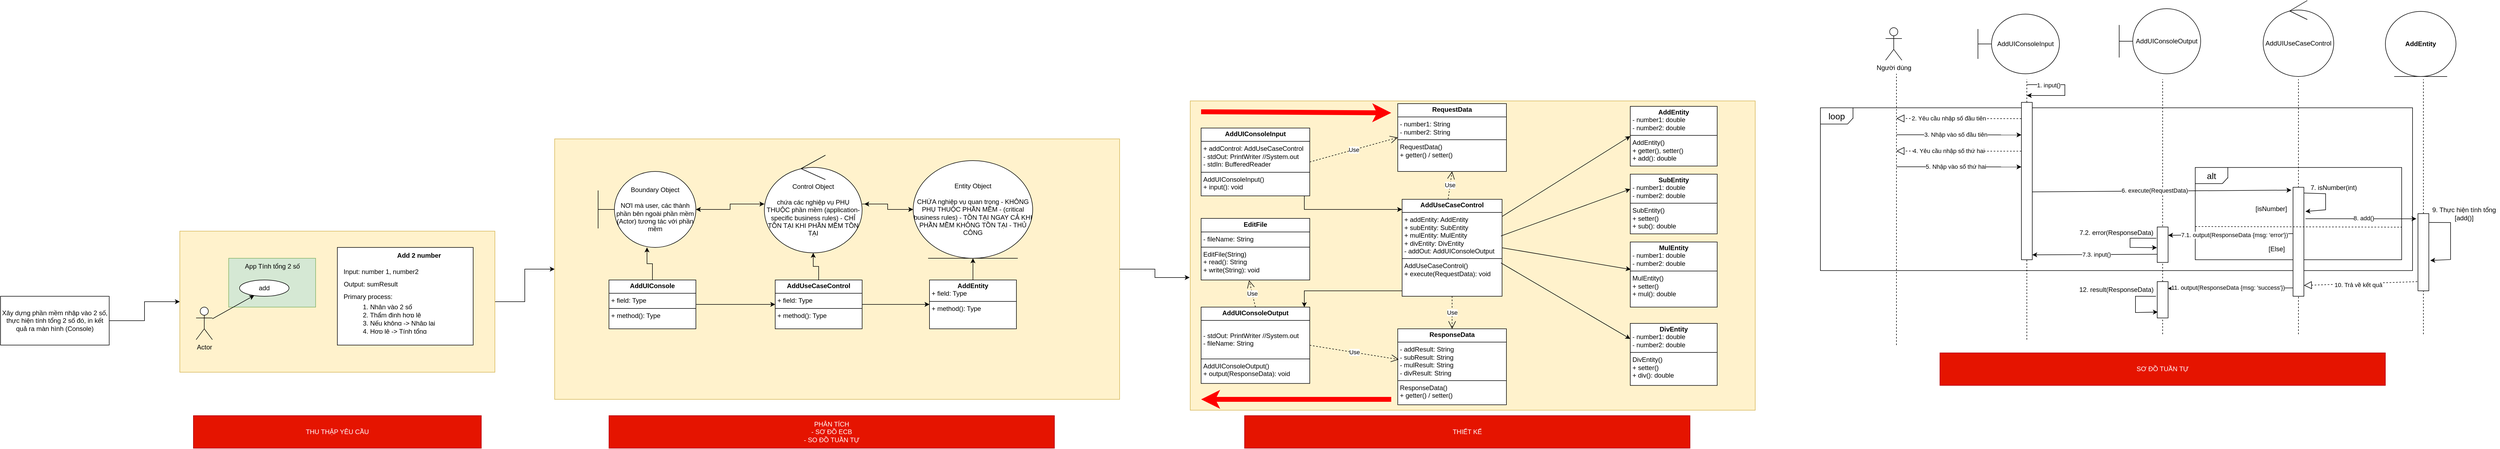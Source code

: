 <mxfile version="21.7.5" type="device" pages="5">
  <diagram name="Add-21-09" id="cWxafMyqLENsq5G1XPmc">
    <mxGraphModel dx="1120" dy="-558" grid="1" gridSize="10" guides="1" tooltips="1" connect="1" arrows="1" fold="1" page="1" pageScale="1" pageWidth="850" pageHeight="1100" math="0" shadow="0">
      <root>
        <mxCell id="0" />
        <mxCell id="1" parent="0" />
        <mxCell id="IMiiwiWa5eZJ00IzNHyd-1" style="edgeStyle=orthogonalEdgeStyle;rounded=0;orthogonalLoop=1;jettySize=auto;html=1;" parent="1" source="IMiiwiWa5eZJ00IzNHyd-2" target="IMiiwiWa5eZJ00IzNHyd-4" edge="1">
          <mxGeometry relative="1" as="geometry" />
        </mxCell>
        <mxCell id="IMiiwiWa5eZJ00IzNHyd-2" value="Xây dựng phần mềm nhập vào 2 số, thực hiện tính tổng 2 số đó, in kết quả ra màn hình (Console)" style="whiteSpace=wrap;html=1;" parent="1" vertex="1">
          <mxGeometry x="50" y="2310" width="200" height="90" as="geometry" />
        </mxCell>
        <mxCell id="IMiiwiWa5eZJ00IzNHyd-3" style="edgeStyle=orthogonalEdgeStyle;rounded=0;orthogonalLoop=1;jettySize=auto;html=1;" parent="1" source="IMiiwiWa5eZJ00IzNHyd-4" target="IMiiwiWa5eZJ00IzNHyd-26" edge="1">
          <mxGeometry relative="1" as="geometry" />
        </mxCell>
        <mxCell id="IMiiwiWa5eZJ00IzNHyd-4" value="" style="whiteSpace=wrap;html=1;fillColor=#fff2cc;strokeColor=#d6b656;" parent="1" vertex="1">
          <mxGeometry x="380" y="2190" width="580" height="260" as="geometry" />
        </mxCell>
        <mxCell id="IMiiwiWa5eZJ00IzNHyd-5" value="" style="whiteSpace=wrap;html=1;fillColor=#d5e8d4;strokeColor=#82b366;" parent="1" vertex="1">
          <mxGeometry x="470" y="2240" width="160" height="90" as="geometry" />
        </mxCell>
        <mxCell id="IMiiwiWa5eZJ00IzNHyd-6" value="App Tính tổng 2 số" style="text;html=1;align=center;verticalAlign=middle;resizable=0;points=[];autosize=1;strokeColor=none;fillColor=none;" parent="1" vertex="1">
          <mxGeometry x="490" y="2240" width="120" height="30" as="geometry" />
        </mxCell>
        <mxCell id="IMiiwiWa5eZJ00IzNHyd-7" value="add" style="ellipse;whiteSpace=wrap;html=1;" parent="1" vertex="1">
          <mxGeometry x="490" y="2280" width="91" height="30" as="geometry" />
        </mxCell>
        <mxCell id="IMiiwiWa5eZJ00IzNHyd-8" value="Actor" style="shape=umlActor;verticalLabelPosition=bottom;verticalAlign=top;html=1;" parent="1" vertex="1">
          <mxGeometry x="410" y="2330" width="30" height="60" as="geometry" />
        </mxCell>
        <mxCell id="IMiiwiWa5eZJ00IzNHyd-9" style="rounded=0;orthogonalLoop=1;jettySize=auto;html=1;entryX=0.297;entryY=0.947;entryDx=0;entryDy=0;entryPerimeter=0;" parent="1" source="IMiiwiWa5eZJ00IzNHyd-8" target="IMiiwiWa5eZJ00IzNHyd-7" edge="1">
          <mxGeometry relative="1" as="geometry" />
        </mxCell>
        <mxCell id="IMiiwiWa5eZJ00IzNHyd-10" value="" style="whiteSpace=wrap;html=1;" parent="1" vertex="1">
          <mxGeometry x="670" y="2220" width="250" height="180" as="geometry" />
        </mxCell>
        <mxCell id="IMiiwiWa5eZJ00IzNHyd-11" value="Add 2 number" style="text;html=1;align=center;verticalAlign=middle;resizable=0;points=[];autosize=1;strokeColor=none;fillColor=none;fontStyle=1" parent="1" vertex="1">
          <mxGeometry x="770" y="2220" width="100" height="30" as="geometry" />
        </mxCell>
        <mxCell id="IMiiwiWa5eZJ00IzNHyd-12" value="Input: number 1, number2" style="text;html=1;align=center;verticalAlign=middle;resizable=0;points=[];autosize=1;strokeColor=none;fillColor=none;" parent="1" vertex="1">
          <mxGeometry x="670" y="2250" width="160" height="30" as="geometry" />
        </mxCell>
        <mxCell id="IMiiwiWa5eZJ00IzNHyd-13" value="Output: sumResult" style="text;html=1;align=center;verticalAlign=middle;resizable=0;points=[];autosize=1;strokeColor=none;fillColor=none;" parent="1" vertex="1">
          <mxGeometry x="671" y="2273" width="120" height="30" as="geometry" />
        </mxCell>
        <mxCell id="IMiiwiWa5eZJ00IzNHyd-14" value="Primary process:" style="text;html=1;align=center;verticalAlign=middle;resizable=0;points=[];autosize=1;strokeColor=none;fillColor=none;" parent="1" vertex="1">
          <mxGeometry x="671" y="2295.67" width="110" height="30" as="geometry" />
        </mxCell>
        <mxCell id="IMiiwiWa5eZJ00IzNHyd-15" value="" style="shape=table;startSize=0;container=1;collapsible=0;childLayout=tableLayout;fontSize=11;fillColor=none;strokeColor=none;" parent="1" vertex="1">
          <mxGeometry x="710" y="2320" width="160" height="60" as="geometry" />
        </mxCell>
        <mxCell id="IMiiwiWa5eZJ00IzNHyd-16" value="" style="shape=tableRow;horizontal=0;startSize=0;swimlaneHead=0;swimlaneBody=0;strokeColor=inherit;top=0;left=0;bottom=0;right=0;collapsible=0;dropTarget=0;fillColor=none;points=[[0,0.5],[1,0.5]];portConstraint=eastwest;fontSize=16;" parent="IMiiwiWa5eZJ00IzNHyd-15" vertex="1">
          <mxGeometry width="160" height="15" as="geometry" />
        </mxCell>
        <mxCell id="IMiiwiWa5eZJ00IzNHyd-17" value="1. Nhận vào 2 số" style="shape=partialRectangle;html=1;whiteSpace=wrap;connectable=0;strokeColor=inherit;overflow=hidden;fillColor=none;top=0;left=0;bottom=0;right=0;pointerEvents=1;fontSize=12;align=left;spacingLeft=5;" parent="IMiiwiWa5eZJ00IzNHyd-16" vertex="1">
          <mxGeometry width="160" height="15" as="geometry">
            <mxRectangle width="160" height="15" as="alternateBounds" />
          </mxGeometry>
        </mxCell>
        <mxCell id="IMiiwiWa5eZJ00IzNHyd-18" value="" style="shape=tableRow;horizontal=0;startSize=0;swimlaneHead=0;swimlaneBody=0;strokeColor=inherit;top=0;left=0;bottom=0;right=0;collapsible=0;dropTarget=0;fillColor=none;points=[[0,0.5],[1,0.5]];portConstraint=eastwest;fontSize=16;" parent="IMiiwiWa5eZJ00IzNHyd-15" vertex="1">
          <mxGeometry y="15" width="160" height="15" as="geometry" />
        </mxCell>
        <mxCell id="IMiiwiWa5eZJ00IzNHyd-19" value="2. Thẩm định hợp lệ" style="shape=partialRectangle;html=1;whiteSpace=wrap;connectable=0;strokeColor=inherit;overflow=hidden;fillColor=none;top=0;left=0;bottom=0;right=0;pointerEvents=1;fontSize=12;align=left;spacingLeft=5;" parent="IMiiwiWa5eZJ00IzNHyd-18" vertex="1">
          <mxGeometry width="160" height="15" as="geometry">
            <mxRectangle width="160" height="15" as="alternateBounds" />
          </mxGeometry>
        </mxCell>
        <mxCell id="IMiiwiWa5eZJ00IzNHyd-20" value="" style="shape=tableRow;horizontal=0;startSize=0;swimlaneHead=0;swimlaneBody=0;strokeColor=inherit;top=0;left=0;bottom=0;right=0;collapsible=0;dropTarget=0;fillColor=none;points=[[0,0.5],[1,0.5]];portConstraint=eastwest;fontSize=16;" parent="IMiiwiWa5eZJ00IzNHyd-15" vertex="1">
          <mxGeometry y="30" width="160" height="15" as="geometry" />
        </mxCell>
        <mxCell id="IMiiwiWa5eZJ00IzNHyd-21" value="3. Nếu không -&amp;gt; Nhập lại" style="shape=partialRectangle;html=1;whiteSpace=wrap;connectable=0;strokeColor=inherit;overflow=hidden;fillColor=none;top=0;left=0;bottom=0;right=0;pointerEvents=1;fontSize=12;align=left;spacingLeft=5;" parent="IMiiwiWa5eZJ00IzNHyd-20" vertex="1">
          <mxGeometry width="160" height="15" as="geometry">
            <mxRectangle width="160" height="15" as="alternateBounds" />
          </mxGeometry>
        </mxCell>
        <mxCell id="IMiiwiWa5eZJ00IzNHyd-22" style="shape=tableRow;horizontal=0;startSize=0;swimlaneHead=0;swimlaneBody=0;strokeColor=inherit;top=0;left=0;bottom=0;right=0;collapsible=0;dropTarget=0;fillColor=none;points=[[0,0.5],[1,0.5]];portConstraint=eastwest;fontSize=16;" parent="IMiiwiWa5eZJ00IzNHyd-15" vertex="1">
          <mxGeometry y="45" width="160" height="15" as="geometry" />
        </mxCell>
        <mxCell id="IMiiwiWa5eZJ00IzNHyd-23" value="4. Hợp lệ -&amp;gt; Tính tổng" style="shape=partialRectangle;html=1;whiteSpace=wrap;connectable=0;strokeColor=inherit;overflow=hidden;fillColor=none;top=0;left=0;bottom=0;right=0;pointerEvents=1;fontSize=12;align=left;spacingLeft=5;" parent="IMiiwiWa5eZJ00IzNHyd-22" vertex="1">
          <mxGeometry width="160" height="15" as="geometry">
            <mxRectangle width="160" height="15" as="alternateBounds" />
          </mxGeometry>
        </mxCell>
        <mxCell id="IMiiwiWa5eZJ00IzNHyd-24" value="THU THẬP YÊU CẦU" style="whiteSpace=wrap;html=1;fillColor=#e51400;fontColor=#ffffff;strokeColor=#B20000;" parent="1" vertex="1">
          <mxGeometry x="405" y="2530" width="530" height="60" as="geometry" />
        </mxCell>
        <mxCell id="IMiiwiWa5eZJ00IzNHyd-25" value="PHÂN TÍCH&lt;div&gt;- SƠ ĐỒ ECB&lt;/div&gt;&lt;div&gt;- SO ĐỒ TUẦN TỰ&lt;/div&gt;" style="whiteSpace=wrap;html=1;fillColor=#e51400;fontColor=#ffffff;strokeColor=#B20000;" parent="1" vertex="1">
          <mxGeometry x="1170" y="2530" width="820" height="60" as="geometry" />
        </mxCell>
        <mxCell id="IMiiwiWa5eZJ00IzNHyd-26" value="" style="whiteSpace=wrap;html=1;fillColor=#fff2cc;strokeColor=#d6b656;" parent="1" vertex="1">
          <mxGeometry x="1070" y="2020" width="1040" height="480" as="geometry" />
        </mxCell>
        <mxCell id="IMiiwiWa5eZJ00IzNHyd-27" style="edgeStyle=orthogonalEdgeStyle;rounded=0;orthogonalLoop=1;jettySize=auto;html=1;" parent="1" source="IMiiwiWa5eZJ00IzNHyd-29" target="IMiiwiWa5eZJ00IzNHyd-32" edge="1">
          <mxGeometry relative="1" as="geometry" />
        </mxCell>
        <mxCell id="IMiiwiWa5eZJ00IzNHyd-28" style="edgeStyle=orthogonalEdgeStyle;rounded=0;orthogonalLoop=1;jettySize=auto;html=1;" parent="1" source="IMiiwiWa5eZJ00IzNHyd-29" target="IMiiwiWa5eZJ00IzNHyd-30" edge="1">
          <mxGeometry relative="1" as="geometry" />
        </mxCell>
        <mxCell id="IMiiwiWa5eZJ00IzNHyd-29" value="Control Object&lt;div&gt;&lt;br&gt;&lt;/div&gt;&lt;div&gt;chứa các nghiệp vụ PHỤ THUỘC phần mềm (application-specific business rules) - CHỈ TỒN TẠI KHI PHẦN MỀM TỒN TẠI&lt;/div&gt;" style="ellipse;shape=umlControl;whiteSpace=wrap;html=1;" parent="1" vertex="1">
          <mxGeometry x="1456" y="2050" width="180" height="180" as="geometry" />
        </mxCell>
        <mxCell id="IMiiwiWa5eZJ00IzNHyd-30" value="Entity Object&lt;div&gt;&lt;br&gt;&lt;/div&gt;&lt;div&gt;CHỨA nghiệp vụ quan trọng - KHÔNG PHỤ THUỘC PHẦN MỀM - (critical business rules) - TỒN TẠI NGAY CẢ KHI PHẦN MỀM KHÔNG TỒN TẠI - THỦ CÔNG&lt;/div&gt;" style="ellipse;shape=umlEntity;whiteSpace=wrap;html=1;" parent="1" vertex="1">
          <mxGeometry x="1730" y="2060" width="220" height="180" as="geometry" />
        </mxCell>
        <mxCell id="IMiiwiWa5eZJ00IzNHyd-31" style="edgeStyle=orthogonalEdgeStyle;rounded=0;orthogonalLoop=1;jettySize=auto;html=1;" parent="1" source="IMiiwiWa5eZJ00IzNHyd-32" target="IMiiwiWa5eZJ00IzNHyd-29" edge="1">
          <mxGeometry relative="1" as="geometry" />
        </mxCell>
        <mxCell id="IMiiwiWa5eZJ00IzNHyd-32" value="Boundary Object&lt;div&gt;&lt;br&gt;&lt;/div&gt;&lt;div&gt;NƠI mà user, các thành phần bên ngoài phần mềm (Actor) tương tác với phần mềm&lt;/div&gt;" style="shape=umlBoundary;whiteSpace=wrap;html=1;" parent="1" vertex="1">
          <mxGeometry x="1150" y="2080" width="180" height="140" as="geometry" />
        </mxCell>
        <mxCell id="IMiiwiWa5eZJ00IzNHyd-33" style="edgeStyle=orthogonalEdgeStyle;rounded=0;orthogonalLoop=1;jettySize=auto;html=1;entryX=1.022;entryY=0.5;entryDx=0;entryDy=0;entryPerimeter=0;" parent="1" source="IMiiwiWa5eZJ00IzNHyd-30" target="IMiiwiWa5eZJ00IzNHyd-29" edge="1">
          <mxGeometry relative="1" as="geometry" />
        </mxCell>
        <mxCell id="IMiiwiWa5eZJ00IzNHyd-34" style="edgeStyle=orthogonalEdgeStyle;rounded=0;orthogonalLoop=1;jettySize=auto;html=1;" parent="1" source="IMiiwiWa5eZJ00IzNHyd-36" target="IMiiwiWa5eZJ00IzNHyd-32" edge="1">
          <mxGeometry relative="1" as="geometry" />
        </mxCell>
        <mxCell id="IMiiwiWa5eZJ00IzNHyd-35" style="edgeStyle=orthogonalEdgeStyle;rounded=0;orthogonalLoop=1;jettySize=auto;html=1;" parent="1" source="IMiiwiWa5eZJ00IzNHyd-36" target="IMiiwiWa5eZJ00IzNHyd-39" edge="1">
          <mxGeometry relative="1" as="geometry" />
        </mxCell>
        <mxCell id="IMiiwiWa5eZJ00IzNHyd-36" value="&lt;p style=&quot;margin:0px;margin-top:4px;text-align:center;&quot;&gt;&lt;b&gt;AddUIConsole&lt;/b&gt;&lt;/p&gt;&lt;hr size=&quot;1&quot; style=&quot;border-style:solid;&quot;&gt;&lt;p style=&quot;margin:0px;margin-left:4px;&quot;&gt;+ field: Type&lt;/p&gt;&lt;hr size=&quot;1&quot; style=&quot;border-style:solid;&quot;&gt;&lt;p style=&quot;margin:0px;margin-left:4px;&quot;&gt;+ method(): Type&lt;/p&gt;" style="verticalAlign=top;align=left;overflow=fill;html=1;whiteSpace=wrap;" parent="1" vertex="1">
          <mxGeometry x="1170" y="2280" width="160" height="90" as="geometry" />
        </mxCell>
        <mxCell id="IMiiwiWa5eZJ00IzNHyd-37" style="edgeStyle=orthogonalEdgeStyle;rounded=0;orthogonalLoop=1;jettySize=auto;html=1;" parent="1" source="IMiiwiWa5eZJ00IzNHyd-39" target="IMiiwiWa5eZJ00IzNHyd-29" edge="1">
          <mxGeometry relative="1" as="geometry" />
        </mxCell>
        <mxCell id="IMiiwiWa5eZJ00IzNHyd-38" style="edgeStyle=orthogonalEdgeStyle;rounded=0;orthogonalLoop=1;jettySize=auto;html=1;" parent="1" source="IMiiwiWa5eZJ00IzNHyd-39" target="IMiiwiWa5eZJ00IzNHyd-41" edge="1">
          <mxGeometry relative="1" as="geometry" />
        </mxCell>
        <mxCell id="IMiiwiWa5eZJ00IzNHyd-39" value="&lt;p style=&quot;margin:0px;margin-top:4px;text-align:center;&quot;&gt;&lt;b&gt;AddUseCaseControl&lt;/b&gt;&lt;/p&gt;&lt;hr size=&quot;1&quot; style=&quot;border-style:solid;&quot;&gt;&lt;p style=&quot;margin:0px;margin-left:4px;&quot;&gt;+ field: Type&lt;/p&gt;&lt;hr size=&quot;1&quot; style=&quot;border-style:solid;&quot;&gt;&lt;p style=&quot;margin:0px;margin-left:4px;&quot;&gt;+ method(): Type&lt;/p&gt;" style="verticalAlign=top;align=left;overflow=fill;html=1;whiteSpace=wrap;" parent="1" vertex="1">
          <mxGeometry x="1476" y="2280" width="160" height="90" as="geometry" />
        </mxCell>
        <mxCell id="IMiiwiWa5eZJ00IzNHyd-40" style="edgeStyle=orthogonalEdgeStyle;rounded=0;orthogonalLoop=1;jettySize=auto;html=1;" parent="1" source="IMiiwiWa5eZJ00IzNHyd-41" target="IMiiwiWa5eZJ00IzNHyd-30" edge="1">
          <mxGeometry relative="1" as="geometry" />
        </mxCell>
        <mxCell id="IMiiwiWa5eZJ00IzNHyd-41" value="&lt;p style=&quot;margin:0px;margin-top:4px;text-align:center;&quot;&gt;&lt;b&gt;AddEntity&lt;/b&gt;&lt;/p&gt;&lt;p style=&quot;margin:0px;margin-left:4px;&quot;&gt;+ field: Type&lt;/p&gt;&lt;hr size=&quot;1&quot; style=&quot;border-style:solid;&quot;&gt;&lt;p style=&quot;margin:0px;margin-left:4px;&quot;&gt;+ method(): Type&lt;/p&gt;" style="verticalAlign=top;align=left;overflow=fill;html=1;whiteSpace=wrap;" parent="1" vertex="1">
          <mxGeometry x="1760" y="2280" width="160" height="90" as="geometry" />
        </mxCell>
        <mxCell id="IMiiwiWa5eZJ00IzNHyd-42" value="THIẾT KẾ" style="whiteSpace=wrap;html=1;fillColor=#e51400;fontColor=#ffffff;strokeColor=#B20000;" parent="1" vertex="1">
          <mxGeometry x="2340" y="2530" width="820" height="60" as="geometry" />
        </mxCell>
        <mxCell id="IMiiwiWa5eZJ00IzNHyd-43" value="s" style="whiteSpace=wrap;html=1;fillColor=#fff2cc;strokeColor=#d6b656;" parent="1" vertex="1">
          <mxGeometry x="2240" y="1950" width="1040" height="570" as="geometry" />
        </mxCell>
        <mxCell id="IMiiwiWa5eZJ00IzNHyd-45" style="edgeStyle=orthogonalEdgeStyle;rounded=0;orthogonalLoop=1;jettySize=auto;html=1;" parent="1" source="IMiiwiWa5eZJ00IzNHyd-46" target="IMiiwiWa5eZJ00IzNHyd-49" edge="1">
          <mxGeometry relative="1" as="geometry">
            <Array as="points">
              <mxPoint x="2450" y="2150" />
            </Array>
          </mxGeometry>
        </mxCell>
        <mxCell id="IMiiwiWa5eZJ00IzNHyd-46" value="&lt;p style=&quot;margin:0px;margin-top:4px;text-align:center;&quot;&gt;&lt;b&gt;AddUIConsoleInput&lt;/b&gt;&lt;/p&gt;&lt;hr size=&quot;1&quot; style=&quot;border-style:solid;&quot;&gt;&lt;p style=&quot;margin:0px;margin-left:4px;&quot;&gt;+ addControl: AddUseCaseControl&lt;/p&gt;&lt;p style=&quot;margin:0px;margin-left:4px;&quot;&gt;- stdOut: PrintWriter //System.out&lt;/p&gt;&lt;p style=&quot;margin:0px;margin-left:4px;&quot;&gt;- stdIn: BufferedReader&lt;/p&gt;&lt;hr size=&quot;1&quot; style=&quot;border-style:solid;&quot;&gt;&lt;p style=&quot;margin:0px;margin-left:4px;&quot;&gt;AddUIConsoleInput()&lt;/p&gt;&lt;p style=&quot;margin:0px;margin-left:4px;&quot;&gt;+ input(): void&lt;/p&gt;" style="verticalAlign=top;align=left;overflow=fill;html=1;whiteSpace=wrap;" parent="1" vertex="1">
          <mxGeometry x="2260" y="2000" width="200" height="125" as="geometry" />
        </mxCell>
        <mxCell id="IMiiwiWa5eZJ00IzNHyd-48" style="edgeStyle=orthogonalEdgeStyle;rounded=0;orthogonalLoop=1;jettySize=auto;html=1;" parent="1" target="IMiiwiWa5eZJ00IzNHyd-55" edge="1">
          <mxGeometry relative="1" as="geometry">
            <mxPoint x="2638" y="2255" as="sourcePoint" />
            <Array as="points">
              <mxPoint x="2638" y="2300" />
              <mxPoint x="2450" y="2300" />
            </Array>
          </mxGeometry>
        </mxCell>
        <mxCell id="IMiiwiWa5eZJ00IzNHyd-49" value="&lt;p style=&quot;margin:0px;margin-top:4px;text-align:center;&quot;&gt;&lt;b&gt;AddUseCaseControl&lt;/b&gt;&lt;/p&gt;&lt;hr size=&quot;1&quot; style=&quot;border-style:solid;&quot;&gt;&lt;p style=&quot;margin:0px;margin-left:4px;&quot;&gt;+ addEntity: AddEntity&lt;br&gt;+ subEntity: SubEntity&lt;/p&gt;&lt;p style=&quot;margin:0px;margin-left:4px;&quot;&gt;+ mulEntity: MulEntity&lt;/p&gt;&lt;p style=&quot;margin:0px;margin-left:4px;&quot;&gt;+ divEntity: DivEntity&lt;/p&gt;&lt;p style=&quot;margin:0px;margin-left:4px;&quot;&gt;- addOut: AddUIConsoleOutput&lt;/p&gt;&lt;hr size=&quot;1&quot; style=&quot;border-style:solid;&quot;&gt;&lt;p style=&quot;margin:0px;margin-left:4px;&quot;&gt;AddUseCaseControl()&lt;br&gt;+ execute(RequestData): void&lt;/p&gt;" style="verticalAlign=top;align=left;overflow=fill;html=1;whiteSpace=wrap;" parent="1" vertex="1">
          <mxGeometry x="2630" y="2131.34" width="184" height="178.66" as="geometry" />
        </mxCell>
        <mxCell id="IMiiwiWa5eZJ00IzNHyd-50" value="&lt;p style=&quot;margin:0px;margin-top:4px;text-align:center;&quot;&gt;&lt;b&gt;AddEntity&lt;/b&gt;&lt;/p&gt;&lt;p style=&quot;margin:0px;margin-left:4px;&quot;&gt;- number1: double&lt;/p&gt;&lt;p style=&quot;margin:0px;margin-left:4px;&quot;&gt;- number2: double&lt;/p&gt;&lt;hr size=&quot;1&quot; style=&quot;border-style:solid;&quot;&gt;&lt;p style=&quot;margin:0px;margin-left:4px;&quot;&gt;AddEntity()&lt;br&gt;+ getter(), setter()&lt;br&gt;+ add(): double&lt;/p&gt;" style="verticalAlign=top;align=left;overflow=fill;html=1;whiteSpace=wrap;" parent="1" vertex="1">
          <mxGeometry x="3050" y="1960" width="160" height="110" as="geometry" />
        </mxCell>
        <mxCell id="IMiiwiWa5eZJ00IzNHyd-51" style="edgeStyle=orthogonalEdgeStyle;rounded=0;orthogonalLoop=1;jettySize=auto;html=1;entryX=-0.001;entryY=0.571;entryDx=0;entryDy=0;entryPerimeter=0;" parent="1" source="IMiiwiWa5eZJ00IzNHyd-26" target="IMiiwiWa5eZJ00IzNHyd-43" edge="1">
          <mxGeometry relative="1" as="geometry" />
        </mxCell>
        <mxCell id="IMiiwiWa5eZJ00IzNHyd-55" value="&lt;p style=&quot;margin:0px;margin-top:4px;text-align:center;&quot;&gt;&lt;b&gt;AddUIConsoleOutput&lt;/b&gt;&lt;/p&gt;&lt;hr size=&quot;1&quot; style=&quot;border-style:solid;&quot;&gt;&lt;p style=&quot;margin:0px;margin-left:4px;&quot;&gt;&lt;br&gt;&lt;/p&gt;&lt;p style=&quot;margin:0px;margin-left:4px;&quot;&gt;- stdOut: PrintWriter //System.out&lt;br&gt;- fileName: String&lt;/p&gt;&lt;p style=&quot;margin:0px;margin-left:4px;&quot;&gt;&lt;br&gt;&lt;/p&gt;&lt;hr size=&quot;1&quot; style=&quot;border-style:solid;&quot;&gt;&lt;p style=&quot;margin:0px;margin-left:4px;&quot;&gt;AddUIConsoleOutput()&lt;/p&gt;&lt;p style=&quot;margin:0px;margin-left:4px;&quot;&gt;+ output(ResponseData): void&lt;/p&gt;" style="verticalAlign=top;align=left;overflow=fill;html=1;whiteSpace=wrap;" parent="1" vertex="1">
          <mxGeometry x="2260" y="2330" width="200" height="140.67" as="geometry" />
        </mxCell>
        <mxCell id="IMiiwiWa5eZJ00IzNHyd-56" value="" style="edgeStyle=none;orthogonalLoop=1;jettySize=auto;html=1;rounded=0;strokeColor=#FF0000;strokeWidth=9;" parent="1" edge="1">
          <mxGeometry width="100" relative="1" as="geometry">
            <mxPoint x="2260" y="1970" as="sourcePoint" />
            <mxPoint x="2610" y="1972" as="targetPoint" />
            <Array as="points" />
          </mxGeometry>
        </mxCell>
        <mxCell id="IMiiwiWa5eZJ00IzNHyd-57" value="" style="edgeStyle=none;orthogonalLoop=1;jettySize=auto;html=1;rounded=0;strokeColor=#FF0000;strokeWidth=9;" parent="1" edge="1">
          <mxGeometry width="100" relative="1" as="geometry">
            <mxPoint x="2610" y="2500" as="sourcePoint" />
            <mxPoint x="2260" y="2500" as="targetPoint" />
            <Array as="points" />
          </mxGeometry>
        </mxCell>
        <mxCell id="IMiiwiWa5eZJ00IzNHyd-58" value="&lt;p style=&quot;margin:0px;margin-top:4px;text-align:center;&quot;&gt;&lt;b&gt;SubEntity&lt;/b&gt;&lt;/p&gt;&lt;p style=&quot;margin:0px;margin-left:4px;&quot;&gt;- number1: double&lt;/p&gt;&lt;p style=&quot;margin:0px;margin-left:4px;&quot;&gt;- number2: double&lt;/p&gt;&lt;hr size=&quot;1&quot; style=&quot;border-style:solid;&quot;&gt;&lt;p style=&quot;margin:0px;margin-left:4px;&quot;&gt;SubEntity()&lt;br&gt;+ setter()&lt;br&gt;+ sub(): double&lt;/p&gt;" style="verticalAlign=top;align=left;overflow=fill;html=1;whiteSpace=wrap;" parent="1" vertex="1">
          <mxGeometry x="3050" y="2085" width="160" height="110" as="geometry" />
        </mxCell>
        <mxCell id="IMiiwiWa5eZJ00IzNHyd-59" value="&lt;p style=&quot;margin:0px;margin-top:4px;text-align:center;&quot;&gt;&lt;b&gt;DivEntity&lt;/b&gt;&lt;/p&gt;&lt;p style=&quot;margin:0px;margin-left:4px;&quot;&gt;- number1: double&lt;/p&gt;&lt;p style=&quot;margin:0px;margin-left:4px;&quot;&gt;- number2: double&lt;/p&gt;&lt;hr size=&quot;1&quot; style=&quot;border-style:solid;&quot;&gt;&lt;p style=&quot;margin:0px;margin-left:4px;&quot;&gt;DivEntity()&lt;br&gt;+ setter()&lt;br&gt;+ div(): double&lt;/p&gt;" style="verticalAlign=top;align=left;overflow=fill;html=1;whiteSpace=wrap;" parent="1" vertex="1">
          <mxGeometry x="3050" y="2360" width="160" height="114.33" as="geometry" />
        </mxCell>
        <mxCell id="IMiiwiWa5eZJ00IzNHyd-60" value="" style="rounded=0;orthogonalLoop=1;jettySize=auto;html=1;entryX=0;entryY=0.5;entryDx=0;entryDy=0;" parent="1" source="IMiiwiWa5eZJ00IzNHyd-49" target="IMiiwiWa5eZJ00IzNHyd-50" edge="1">
          <mxGeometry relative="1" as="geometry">
            <mxPoint x="2820" y="2300" as="sourcePoint" />
            <mxPoint x="3130" y="2090" as="targetPoint" />
          </mxGeometry>
        </mxCell>
        <mxCell id="IMiiwiWa5eZJ00IzNHyd-61" value="&lt;p style=&quot;margin:0px;margin-top:4px;text-align:center;&quot;&gt;&lt;b&gt;MulEntity&lt;/b&gt;&lt;/p&gt;&lt;p style=&quot;margin:0px;margin-left:4px;&quot;&gt;- number1: double&lt;/p&gt;&lt;p style=&quot;margin:0px;margin-left:4px;&quot;&gt;- number2: double&lt;/p&gt;&lt;hr size=&quot;1&quot; style=&quot;border-style:solid;&quot;&gt;&lt;p style=&quot;margin:0px;margin-left:4px;&quot;&gt;MulEntity()&lt;br&gt;+ setter()&lt;br&gt;+ mul(): double&lt;/p&gt;" style="verticalAlign=top;align=left;overflow=fill;html=1;whiteSpace=wrap;" parent="1" vertex="1">
          <mxGeometry x="3050" y="2210" width="160" height="120" as="geometry" />
        </mxCell>
        <mxCell id="IMiiwiWa5eZJ00IzNHyd-62" value="" style="rounded=0;orthogonalLoop=1;jettySize=auto;html=1;entryX=0;entryY=0.25;entryDx=0;entryDy=0;exitX=0.989;exitY=0.378;exitDx=0;exitDy=0;exitPerimeter=0;" parent="1" source="IMiiwiWa5eZJ00IzNHyd-49" target="IMiiwiWa5eZJ00IzNHyd-58" edge="1">
          <mxGeometry relative="1" as="geometry">
            <mxPoint x="2830" y="2280" as="sourcePoint" />
            <mxPoint x="3060" y="2055" as="targetPoint" />
          </mxGeometry>
        </mxCell>
        <mxCell id="IMiiwiWa5eZJ00IzNHyd-63" value="" style="rounded=0;orthogonalLoop=1;jettySize=auto;html=1;entryX=0.006;entryY=0.422;entryDx=0;entryDy=0;exitX=1;exitY=0.5;exitDx=0;exitDy=0;entryPerimeter=0;" parent="1" source="IMiiwiWa5eZJ00IzNHyd-49" target="IMiiwiWa5eZJ00IzNHyd-61" edge="1">
          <mxGeometry relative="1" as="geometry">
            <mxPoint x="2828" y="2299" as="sourcePoint" />
            <mxPoint x="3060" y="2143" as="targetPoint" />
          </mxGeometry>
        </mxCell>
        <mxCell id="IMiiwiWa5eZJ00IzNHyd-64" value="" style="rounded=0;orthogonalLoop=1;jettySize=auto;html=1;entryX=0;entryY=0.25;entryDx=0;entryDy=0;exitX=0.989;exitY=0.656;exitDx=0;exitDy=0;exitPerimeter=0;" parent="1" source="IMiiwiWa5eZJ00IzNHyd-49" target="IMiiwiWa5eZJ00IzNHyd-59" edge="1">
          <mxGeometry relative="1" as="geometry">
            <mxPoint x="2830" y="2310" as="sourcePoint" />
            <mxPoint x="3061" y="2261" as="targetPoint" />
          </mxGeometry>
        </mxCell>
        <mxCell id="IMiiwiWa5eZJ00IzNHyd-66" value="&lt;p style=&quot;margin:0px;margin-top:4px;text-align:center;&quot;&gt;&lt;b&gt;RequestData&lt;/b&gt;&lt;/p&gt;&lt;hr size=&quot;1&quot; style=&quot;border-style:solid;&quot;&gt;&lt;p style=&quot;margin:0px;margin-left:4px;&quot;&gt;- number1: String&lt;br&gt;- number2: String&lt;/p&gt;&lt;hr size=&quot;1&quot; style=&quot;border-style:solid;&quot;&gt;&lt;p style=&quot;margin:0px;margin-left:4px;&quot;&gt;RequestData()&lt;/p&gt;&lt;p style=&quot;margin:0px;margin-left:4px;&quot;&gt;+ getter() / setter()&lt;/p&gt;" style="verticalAlign=top;align=left;overflow=fill;html=1;whiteSpace=wrap;" parent="1" vertex="1">
          <mxGeometry x="2622" y="1955" width="200" height="125" as="geometry" />
        </mxCell>
        <mxCell id="IMiiwiWa5eZJ00IzNHyd-67" value="&lt;p style=&quot;margin:0px;margin-top:4px;text-align:center;&quot;&gt;&lt;b&gt;ResponseData&lt;/b&gt;&lt;/p&gt;&lt;hr size=&quot;1&quot; style=&quot;border-style:solid;&quot;&gt;&lt;p style=&quot;margin:0px;margin-left:4px;&quot;&gt;- addResult: String&lt;br&gt;- subResult: String&lt;br&gt;- mulResult: String&lt;br&gt;- divResult: String&lt;/p&gt;&lt;hr size=&quot;1&quot; style=&quot;border-style:solid;&quot;&gt;&lt;p style=&quot;margin:0px;margin-left:4px;&quot;&gt;ResponseData()&lt;/p&gt;&lt;p style=&quot;margin:0px;margin-left:4px;&quot;&gt;+ getter() / setter()&lt;/p&gt;" style="verticalAlign=top;align=left;overflow=fill;html=1;whiteSpace=wrap;" parent="1" vertex="1">
          <mxGeometry x="2622" y="2370" width="200" height="140" as="geometry" />
        </mxCell>
        <mxCell id="IMiiwiWa5eZJ00IzNHyd-71" value="&lt;p style=&quot;margin:0px;margin-top:4px;text-align:center;&quot;&gt;&lt;b&gt;EditFile&lt;/b&gt;&lt;/p&gt;&lt;hr size=&quot;1&quot; style=&quot;border-style:solid;&quot;&gt;&lt;p style=&quot;margin:0px;margin-left:4px;&quot;&gt;- fileName: String&lt;/p&gt;&lt;hr size=&quot;1&quot; style=&quot;border-style:solid;&quot;&gt;&lt;p style=&quot;margin:0px;margin-left:4px;&quot;&gt;EditFile(String)&lt;/p&gt;&lt;p style=&quot;margin:0px;margin-left:4px;&quot;&gt;+ read(): String&lt;br&gt;+ write(String): void&lt;/p&gt;" style="verticalAlign=top;align=left;overflow=fill;html=1;whiteSpace=wrap;" parent="1" vertex="1">
          <mxGeometry x="2260" y="2166.5" width="200" height="113.5" as="geometry" />
        </mxCell>
        <mxCell id="IMiiwiWa5eZJ00IzNHyd-73" value="Use" style="endArrow=open;endSize=12;dashed=1;html=1;rounded=0;exitX=0.5;exitY=0;exitDx=0;exitDy=0;entryX=0.442;entryY=1.005;entryDx=0;entryDy=0;entryPerimeter=0;" parent="1" source="IMiiwiWa5eZJ00IzNHyd-55" target="IMiiwiWa5eZJ00IzNHyd-71" edge="1">
          <mxGeometry width="160" relative="1" as="geometry">
            <mxPoint x="2340" y="2320" as="sourcePoint" />
            <mxPoint x="2500" y="2320" as="targetPoint" />
          </mxGeometry>
        </mxCell>
        <mxCell id="IMiiwiWa5eZJ00IzNHyd-74" value="Use" style="endArrow=open;endSize=12;dashed=1;html=1;rounded=0;exitX=1;exitY=0.5;exitDx=0;exitDy=0;entryX=0.009;entryY=0.404;entryDx=0;entryDy=0;entryPerimeter=0;" parent="1" source="IMiiwiWa5eZJ00IzNHyd-55" target="IMiiwiWa5eZJ00IzNHyd-67" edge="1">
          <mxGeometry width="160" relative="1" as="geometry">
            <mxPoint x="2370" y="2359" as="sourcePoint" />
            <mxPoint x="2358" y="2291" as="targetPoint" />
          </mxGeometry>
        </mxCell>
        <mxCell id="IMiiwiWa5eZJ00IzNHyd-75" value="Use" style="endArrow=open;endSize=12;dashed=1;html=1;rounded=0;exitX=1;exitY=0.5;exitDx=0;exitDy=0;entryX=0;entryY=0.5;entryDx=0;entryDy=0;" parent="1" source="IMiiwiWa5eZJ00IzNHyd-46" target="IMiiwiWa5eZJ00IzNHyd-66" edge="1">
          <mxGeometry width="160" relative="1" as="geometry">
            <mxPoint x="2466" y="2050" as="sourcePoint" />
            <mxPoint x="2622" y="2042" as="targetPoint" />
          </mxGeometry>
        </mxCell>
        <mxCell id="IMiiwiWa5eZJ00IzNHyd-76" value="Use" style="endArrow=open;endSize=12;dashed=1;html=1;rounded=0;exitX=0.46;exitY=-0.001;exitDx=0;exitDy=0;entryX=0.5;entryY=1;entryDx=0;entryDy=0;exitPerimeter=0;" parent="1" source="IMiiwiWa5eZJ00IzNHyd-49" target="IMiiwiWa5eZJ00IzNHyd-66" edge="1">
          <mxGeometry width="160" relative="1" as="geometry">
            <mxPoint x="2470" y="2073" as="sourcePoint" />
            <mxPoint x="2632" y="2028" as="targetPoint" />
          </mxGeometry>
        </mxCell>
        <mxCell id="IMiiwiWa5eZJ00IzNHyd-78" value="Use" style="endArrow=open;endSize=12;dashed=1;html=1;rounded=0;entryX=0.5;entryY=0;entryDx=0;entryDy=0;" parent="1" source="IMiiwiWa5eZJ00IzNHyd-49" target="IMiiwiWa5eZJ00IzNHyd-67" edge="1">
          <mxGeometry width="160" relative="1" as="geometry">
            <mxPoint x="2725" y="2141" as="sourcePoint" />
            <mxPoint x="2732" y="2090" as="targetPoint" />
          </mxGeometry>
        </mxCell>
        <mxCell id="cCZmc4fQIODv8BgoVcY1-1" value="" style="rounded=0;whiteSpace=wrap;html=1;fontSize=16;" parent="1" vertex="1">
          <mxGeometry x="3400" y="1962.66" width="1090" height="300" as="geometry" />
        </mxCell>
        <mxCell id="cCZmc4fQIODv8BgoVcY1-2" value="" style="endArrow=none;dashed=1;html=1;rounded=0;" parent="1" source="cCZmc4fQIODv8BgoVcY1-80" edge="1">
          <mxGeometry width="50" height="50" relative="1" as="geometry">
            <mxPoint x="4030" y="2612.33" as="sourcePoint" />
            <mxPoint x="4030" y="1910" as="targetPoint" />
          </mxGeometry>
        </mxCell>
        <mxCell id="cCZmc4fQIODv8BgoVcY1-3" value="" style="rounded=0;whiteSpace=wrap;html=1;" parent="1" vertex="1">
          <mxGeometry x="4020" y="2182.33" width="20" height="65.33" as="geometry" />
        </mxCell>
        <mxCell id="cCZmc4fQIODv8BgoVcY1-4" value="" style="rounded=0;whiteSpace=wrap;html=1;" parent="1" vertex="1">
          <mxGeometry x="4090" y="2072.66" width="380" height="170" as="geometry" />
        </mxCell>
        <mxCell id="cCZmc4fQIODv8BgoVcY1-5" value="SƠ ĐỒ TUẦN TỰ" style="whiteSpace=wrap;html=1;fillColor=#e51400;fontColor=#ffffff;strokeColor=#B20000;" parent="1" vertex="1">
          <mxGeometry x="3620" y="2414.33" width="820" height="60" as="geometry" />
        </mxCell>
        <mxCell id="cCZmc4fQIODv8BgoVcY1-6" value="" style="endArrow=none;dashed=1;html=1;rounded=0;" parent="1" source="cCZmc4fQIODv8BgoVcY1-25" edge="1">
          <mxGeometry width="50" height="50" relative="1" as="geometry">
            <mxPoint x="3780" y="2462.66" as="sourcePoint" />
            <mxPoint x="3780" y="1910" as="targetPoint" />
          </mxGeometry>
        </mxCell>
        <mxCell id="cCZmc4fQIODv8BgoVcY1-7" value="" style="endArrow=none;dashed=1;html=1;rounded=0;" parent="1" edge="1">
          <mxGeometry width="50" height="50" relative="1" as="geometry">
            <mxPoint x="4280" y="2380" as="sourcePoint" />
            <mxPoint x="4280" y="1910" as="targetPoint" />
          </mxGeometry>
        </mxCell>
        <mxCell id="cCZmc4fQIODv8BgoVcY1-8" value="" style="endArrow=none;dashed=1;html=1;rounded=0;" parent="1" source="cCZmc4fQIODv8BgoVcY1-29" edge="1">
          <mxGeometry width="50" height="50" relative="1" as="geometry">
            <mxPoint x="4510" y="2452.66" as="sourcePoint" />
            <mxPoint x="4510" y="1910" as="targetPoint" />
          </mxGeometry>
        </mxCell>
        <mxCell id="cCZmc4fQIODv8BgoVcY1-9" value="" style="endArrow=classic;html=1;rounded=0;" parent="1" edge="1">
          <mxGeometry width="50" height="50" relative="1" as="geometry">
            <mxPoint x="3780" y="1920.0" as="sourcePoint" />
            <mxPoint x="3780" y="1940" as="targetPoint" />
            <Array as="points">
              <mxPoint x="3850" y="1920" />
              <mxPoint x="3850" y="1940" />
            </Array>
          </mxGeometry>
        </mxCell>
        <mxCell id="cCZmc4fQIODv8BgoVcY1-10" value="1. input()" style="edgeLabel;html=1;align=center;verticalAlign=middle;resizable=0;points=[];" parent="cCZmc4fQIODv8BgoVcY1-9" vertex="1" connectable="0">
          <mxGeometry x="-0.058" y="1" relative="1" as="geometry">
            <mxPoint x="-31" y="-5" as="offset" />
          </mxGeometry>
        </mxCell>
        <mxCell id="cCZmc4fQIODv8BgoVcY1-11" value="" style="endArrow=classic;html=1;rounded=0;entryX=-0.15;entryY=0.026;entryDx=0;entryDy=0;entryPerimeter=0;" parent="1" target="cCZmc4fQIODv8BgoVcY1-16" edge="1">
          <mxGeometry width="50" height="50" relative="1" as="geometry">
            <mxPoint x="3790" y="2117.66" as="sourcePoint" />
            <mxPoint x="4280" y="2112.66" as="targetPoint" />
          </mxGeometry>
        </mxCell>
        <mxCell id="cCZmc4fQIODv8BgoVcY1-12" value="6. execute(RequestData)" style="edgeLabel;html=1;align=center;verticalAlign=middle;resizable=0;points=[];" parent="cCZmc4fQIODv8BgoVcY1-11" vertex="1" connectable="0">
          <mxGeometry x="-0.058" y="1" relative="1" as="geometry">
            <mxPoint as="offset" />
          </mxGeometry>
        </mxCell>
        <mxCell id="cCZmc4fQIODv8BgoVcY1-13" value="Người dùng" style="shape=umlActor;verticalLabelPosition=bottom;verticalAlign=top;html=1;outlineConnect=0;" parent="1" vertex="1">
          <mxGeometry x="3520" y="1815" width="30" height="60" as="geometry" />
        </mxCell>
        <mxCell id="cCZmc4fQIODv8BgoVcY1-14" value="AddUIConsoleInput" style="shape=umlBoundary;whiteSpace=wrap;html=1;" parent="1" vertex="1">
          <mxGeometry x="3690" y="1790" width="150" height="110" as="geometry" />
        </mxCell>
        <mxCell id="cCZmc4fQIODv8BgoVcY1-15" value="&lt;b style=&quot;border-color: var(--border-color);&quot;&gt;AddEntity&lt;/b&gt;" style="ellipse;shape=umlEntity;whiteSpace=wrap;html=1;" parent="1" vertex="1">
          <mxGeometry x="4440" y="1785" width="130" height="120" as="geometry" />
        </mxCell>
        <mxCell id="cCZmc4fQIODv8BgoVcY1-16" value="" style="rounded=0;whiteSpace=wrap;html=1;" parent="1" vertex="1">
          <mxGeometry x="4270" y="2109.16" width="20" height="200.84" as="geometry" />
        </mxCell>
        <mxCell id="cCZmc4fQIODv8BgoVcY1-17" value="AddUIUseCaseControl" style="ellipse;shape=umlControl;whiteSpace=wrap;html=1;" parent="1" vertex="1">
          <mxGeometry x="4215" y="1765" width="130" height="140" as="geometry" />
        </mxCell>
        <mxCell id="cCZmc4fQIODv8BgoVcY1-18" value="AddUIConsoleOutput" style="shape=umlBoundary;whiteSpace=wrap;html=1;" parent="1" vertex="1">
          <mxGeometry x="3950" y="1780" width="150" height="120" as="geometry" />
        </mxCell>
        <mxCell id="cCZmc4fQIODv8BgoVcY1-19" value="" style="endArrow=classic;html=1;rounded=0;exitX=1;exitY=0.637;exitDx=0;exitDy=0;exitPerimeter=0;entryX=-0.292;entryY=0.578;entryDx=0;entryDy=0;entryPerimeter=0;" parent="1" edge="1">
          <mxGeometry width="50" height="50" relative="1" as="geometry">
            <mxPoint x="4292.92" y="2167.13" as="sourcePoint" />
            <mxPoint x="4497.08" y="2167.19" as="targetPoint" />
          </mxGeometry>
        </mxCell>
        <mxCell id="cCZmc4fQIODv8BgoVcY1-20" value="8. add()" style="edgeLabel;html=1;align=center;verticalAlign=middle;resizable=0;points=[];" parent="cCZmc4fQIODv8BgoVcY1-19" vertex="1" connectable="0">
          <mxGeometry x="0.043" y="1" relative="1" as="geometry">
            <mxPoint as="offset" />
          </mxGeometry>
        </mxCell>
        <mxCell id="cCZmc4fQIODv8BgoVcY1-21" value="" style="endArrow=block;dashed=1;endFill=0;endSize=12;html=1;rounded=0;exitX=-0.064;exitY=0.881;exitDx=0;exitDy=0;exitPerimeter=0;" parent="1" source="cCZmc4fQIODv8BgoVcY1-29" edge="1">
          <mxGeometry width="160" relative="1" as="geometry">
            <mxPoint x="4480" y="2277.66" as="sourcePoint" />
            <mxPoint x="4290" y="2290" as="targetPoint" />
          </mxGeometry>
        </mxCell>
        <mxCell id="cCZmc4fQIODv8BgoVcY1-22" value="10. Trả về kết quả" style="edgeLabel;html=1;align=center;verticalAlign=middle;resizable=0;points=[];" parent="cCZmc4fQIODv8BgoVcY1-21" vertex="1" connectable="0">
          <mxGeometry x="0.043" y="2" relative="1" as="geometry">
            <mxPoint as="offset" />
          </mxGeometry>
        </mxCell>
        <mxCell id="cCZmc4fQIODv8BgoVcY1-23" value="" style="endArrow=none;dashed=1;html=1;rounded=0;" parent="1" edge="1">
          <mxGeometry width="50" height="50" relative="1" as="geometry">
            <mxPoint x="3540" y="2400" as="sourcePoint" />
            <mxPoint x="3540" y="1900" as="targetPoint" />
          </mxGeometry>
        </mxCell>
        <mxCell id="cCZmc4fQIODv8BgoVcY1-24" value="" style="endArrow=none;dashed=1;html=1;rounded=0;" parent="1" target="cCZmc4fQIODv8BgoVcY1-25" edge="1">
          <mxGeometry width="50" height="50" relative="1" as="geometry">
            <mxPoint x="3780" y="2390" as="sourcePoint" />
            <mxPoint x="3780" y="2032.66" as="targetPoint" />
          </mxGeometry>
        </mxCell>
        <mxCell id="cCZmc4fQIODv8BgoVcY1-25" value="" style="rounded=0;whiteSpace=wrap;html=1;" parent="1" vertex="1">
          <mxGeometry x="3770" y="1952.66" width="20" height="290" as="geometry" />
        </mxCell>
        <mxCell id="cCZmc4fQIODv8BgoVcY1-28" value="" style="endArrow=none;dashed=1;html=1;rounded=0;entryX=0.5;entryY=1;entryDx=0;entryDy=0;" parent="1" target="cCZmc4fQIODv8BgoVcY1-29" edge="1">
          <mxGeometry width="50" height="50" relative="1" as="geometry">
            <mxPoint x="4510" y="2380" as="sourcePoint" />
            <mxPoint x="4510" y="2032.66" as="targetPoint" />
          </mxGeometry>
        </mxCell>
        <mxCell id="cCZmc4fQIODv8BgoVcY1-29" value="" style="rounded=0;whiteSpace=wrap;html=1;" parent="1" vertex="1">
          <mxGeometry x="4500" y="2157.66" width="20" height="142.34" as="geometry" />
        </mxCell>
        <mxCell id="cCZmc4fQIODv8BgoVcY1-30" value="" style="endArrow=block;dashed=1;endFill=0;endSize=12;html=1;rounded=0;" parent="1" edge="1">
          <mxGeometry width="160" relative="1" as="geometry">
            <mxPoint x="3770" y="1982.66" as="sourcePoint" />
            <mxPoint x="3540" y="1982.33" as="targetPoint" />
          </mxGeometry>
        </mxCell>
        <mxCell id="cCZmc4fQIODv8BgoVcY1-31" value="2. Yêu cầu nhập số đầu tiên" style="edgeLabel;html=1;align=center;verticalAlign=middle;resizable=0;points=[];" parent="cCZmc4fQIODv8BgoVcY1-30" vertex="1" connectable="0">
          <mxGeometry x="0.165" y="-1" relative="1" as="geometry">
            <mxPoint as="offset" />
          </mxGeometry>
        </mxCell>
        <mxCell id="cCZmc4fQIODv8BgoVcY1-32" value="" style="endArrow=classic;html=1;rounded=0;" parent="1" edge="1">
          <mxGeometry width="50" height="50" relative="1" as="geometry">
            <mxPoint x="3540" y="2012.33" as="sourcePoint" />
            <mxPoint x="3770" y="2012.66" as="targetPoint" />
          </mxGeometry>
        </mxCell>
        <mxCell id="cCZmc4fQIODv8BgoVcY1-33" value="3. Nhập vào số đầu tiên" style="edgeLabel;html=1;align=center;verticalAlign=middle;resizable=0;points=[];" parent="cCZmc4fQIODv8BgoVcY1-32" vertex="1" connectable="0">
          <mxGeometry x="-0.058" y="1" relative="1" as="geometry">
            <mxPoint as="offset" />
          </mxGeometry>
        </mxCell>
        <mxCell id="cCZmc4fQIODv8BgoVcY1-34" value="" style="endArrow=block;dashed=1;endFill=0;endSize=12;html=1;rounded=0;" parent="1" edge="1">
          <mxGeometry width="160" relative="1" as="geometry">
            <mxPoint x="3770" y="2042.66" as="sourcePoint" />
            <mxPoint x="3540" y="2042.33" as="targetPoint" />
          </mxGeometry>
        </mxCell>
        <mxCell id="cCZmc4fQIODv8BgoVcY1-35" value="4. Yêu cầu nhập số thứ hai" style="edgeLabel;html=1;align=center;verticalAlign=middle;resizable=0;points=[];" parent="cCZmc4fQIODv8BgoVcY1-34" vertex="1" connectable="0">
          <mxGeometry x="0.165" y="-1" relative="1" as="geometry">
            <mxPoint as="offset" />
          </mxGeometry>
        </mxCell>
        <mxCell id="cCZmc4fQIODv8BgoVcY1-36" value="" style="endArrow=classic;html=1;rounded=0;" parent="1" edge="1">
          <mxGeometry width="50" height="50" relative="1" as="geometry">
            <mxPoint x="3540" y="2071.33" as="sourcePoint" />
            <mxPoint x="3770" y="2071.66" as="targetPoint" />
          </mxGeometry>
        </mxCell>
        <mxCell id="cCZmc4fQIODv8BgoVcY1-37" value="5. Nhập vào số thứ hai" style="edgeLabel;html=1;align=center;verticalAlign=middle;resizable=0;points=[];" parent="cCZmc4fQIODv8BgoVcY1-36" vertex="1" connectable="0">
          <mxGeometry x="-0.058" y="1" relative="1" as="geometry">
            <mxPoint as="offset" />
          </mxGeometry>
        </mxCell>
        <mxCell id="cCZmc4fQIODv8BgoVcY1-38" value="" style="endArrow=classic;html=1;rounded=0;exitX=1;exitY=0.057;exitDx=0;exitDy=0;exitPerimeter=0;entryX=1.126;entryY=0.607;entryDx=0;entryDy=0;entryPerimeter=0;" parent="1" target="cCZmc4fQIODv8BgoVcY1-29" edge="1">
          <mxGeometry width="50" height="50" relative="1" as="geometry">
            <mxPoint x="4520" y="2173.99" as="sourcePoint" />
            <mxPoint x="4520" y="2247.66" as="targetPoint" />
            <Array as="points">
              <mxPoint x="4560" y="2174.16" />
              <mxPoint x="4560" y="2242.33" />
            </Array>
          </mxGeometry>
        </mxCell>
        <mxCell id="cCZmc4fQIODv8BgoVcY1-39" value="9. Thực hiện tính tổng [add()]" style="text;html=1;strokeColor=none;fillColor=none;align=center;verticalAlign=middle;whiteSpace=wrap;rounded=0;" parent="1" vertex="1">
          <mxGeometry x="4520" y="2142.66" width="130" height="30" as="geometry" />
        </mxCell>
        <mxCell id="cCZmc4fQIODv8BgoVcY1-40" value="" style="endArrow=classic;html=1;rounded=0;entryX=1.14;entryY=0.222;entryDx=0;entryDy=0;entryPerimeter=0;exitX=0.993;exitY=0.053;exitDx=0;exitDy=0;exitPerimeter=0;" parent="1" source="cCZmc4fQIODv8BgoVcY1-16" target="cCZmc4fQIODv8BgoVcY1-16" edge="1">
          <mxGeometry width="50" height="50" relative="1" as="geometry">
            <mxPoint x="4290" y="2122.33" as="sourcePoint" />
            <mxPoint x="4370" y="2162.66" as="targetPoint" />
            <Array as="points">
              <mxPoint x="4330" y="2121" />
              <mxPoint x="4330" y="2150.66" />
            </Array>
          </mxGeometry>
        </mxCell>
        <mxCell id="cCZmc4fQIODv8BgoVcY1-41" value="7. isNumber(int)" style="text;html=1;strokeColor=none;fillColor=none;align=center;verticalAlign=middle;whiteSpace=wrap;rounded=0;" parent="1" vertex="1">
          <mxGeometry x="4280" y="2095" width="130" height="30" as="geometry" />
        </mxCell>
        <mxCell id="cCZmc4fQIODv8BgoVcY1-42" value="" style="endArrow=classic;html=1;rounded=0;exitX=0;exitY=0.25;exitDx=0;exitDy=0;entryX=1;entryY=0.042;entryDx=0;entryDy=0;entryPerimeter=0;" parent="1" edge="1">
          <mxGeometry width="50" height="50" relative="1" as="geometry">
            <mxPoint x="4270" y="2194.555" as="sourcePoint" />
            <mxPoint x="4040" y="2197.66" as="targetPoint" />
          </mxGeometry>
        </mxCell>
        <mxCell id="cCZmc4fQIODv8BgoVcY1-43" value="7.1. output(ResponseData {msg: &#39;error&#39;})" style="edgeLabel;html=1;align=center;verticalAlign=middle;resizable=0;points=[];" parent="cCZmc4fQIODv8BgoVcY1-42" vertex="1" connectable="0">
          <mxGeometry x="-0.058" y="1" relative="1" as="geometry">
            <mxPoint as="offset" />
          </mxGeometry>
        </mxCell>
        <mxCell id="cCZmc4fQIODv8BgoVcY1-46" value="" style="endArrow=classic;html=1;rounded=0;exitX=0;exitY=0.75;exitDx=0;exitDy=0;entryX=0.986;entryY=0.351;entryDx=0;entryDy=0;entryPerimeter=0;" parent="1" edge="1">
          <mxGeometry width="50" height="50" relative="1" as="geometry">
            <mxPoint x="4270" y="2294.625" as="sourcePoint" />
            <mxPoint x="4039.72" y="2295.671" as="targetPoint" />
          </mxGeometry>
        </mxCell>
        <mxCell id="cCZmc4fQIODv8BgoVcY1-47" value="11. output(ResponseData {msg: &#39;success&#39;})" style="edgeLabel;html=1;align=center;verticalAlign=middle;resizable=0;points=[];" parent="cCZmc4fQIODv8BgoVcY1-46" vertex="1" connectable="0">
          <mxGeometry x="0.046" y="-1" relative="1" as="geometry">
            <mxPoint as="offset" />
          </mxGeometry>
        </mxCell>
        <mxCell id="cCZmc4fQIODv8BgoVcY1-48" value="" style="endArrow=classic;html=1;rounded=0;exitX=0;exitY=0.25;exitDx=0;exitDy=0;" parent="1" edge="1">
          <mxGeometry width="50" height="50" relative="1" as="geometry">
            <mxPoint x="4020" y="2232.66" as="sourcePoint" />
            <mxPoint x="3790" y="2233.66" as="targetPoint" />
          </mxGeometry>
        </mxCell>
        <mxCell id="cCZmc4fQIODv8BgoVcY1-49" value="7.3. input()" style="edgeLabel;html=1;align=center;verticalAlign=middle;resizable=0;points=[];" parent="cCZmc4fQIODv8BgoVcY1-48" vertex="1" connectable="0">
          <mxGeometry x="-0.022" relative="1" as="geometry">
            <mxPoint as="offset" />
          </mxGeometry>
        </mxCell>
        <mxCell id="cCZmc4fQIODv8BgoVcY1-50" value="" style="endArrow=none;html=1;rounded=0;fontSize=12;startSize=8;endSize=8;curved=1;" parent="1" edge="1">
          <mxGeometry width="50" height="50" relative="1" as="geometry">
            <mxPoint x="4090" y="2102.37" as="sourcePoint" />
            <mxPoint x="4140" y="2102.37" as="targetPoint" />
          </mxGeometry>
        </mxCell>
        <mxCell id="cCZmc4fQIODv8BgoVcY1-51" value="" style="endArrow=none;html=1;rounded=0;fontSize=12;startSize=8;endSize=8;curved=1;" parent="1" edge="1">
          <mxGeometry width="50" height="50" relative="1" as="geometry">
            <mxPoint x="4150" y="2091.37" as="sourcePoint" />
            <mxPoint x="4140" y="2102.37" as="targetPoint" />
          </mxGeometry>
        </mxCell>
        <mxCell id="cCZmc4fQIODv8BgoVcY1-52" value="" style="endArrow=none;html=1;rounded=0;fontSize=12;startSize=8;endSize=8;curved=1;" parent="1" edge="1">
          <mxGeometry width="50" height="50" relative="1" as="geometry">
            <mxPoint x="4150" y="2072.37" as="sourcePoint" />
            <mxPoint x="4150" y="2092.37" as="targetPoint" />
          </mxGeometry>
        </mxCell>
        <mxCell id="cCZmc4fQIODv8BgoVcY1-53" value="alt" style="text;html=1;align=center;verticalAlign=middle;whiteSpace=wrap;rounded=0;fontSize=16;" parent="1" vertex="1">
          <mxGeometry x="4090" y="2072.66" width="60" height="30" as="geometry" />
        </mxCell>
        <mxCell id="cCZmc4fQIODv8BgoVcY1-54" value="" style="endArrow=none;dashed=1;html=1;rounded=0;fontSize=12;startSize=8;endSize=8;curved=1;exitX=0;exitY=0.64;exitDx=0;exitDy=0;exitPerimeter=0;entryX=1;entryY=0.385;entryDx=0;entryDy=0;entryPerimeter=0;" parent="1" source="cCZmc4fQIODv8BgoVcY1-4" edge="1">
          <mxGeometry width="50" height="50" relative="1" as="geometry">
            <mxPoint x="4120.35" y="2183.58" as="sourcePoint" />
            <mxPoint x="4470" y="2182.66" as="targetPoint" />
          </mxGeometry>
        </mxCell>
        <mxCell id="cCZmc4fQIODv8BgoVcY1-55" value="" style="endArrow=none;html=1;rounded=0;fontSize=12;startSize=8;endSize=8;curved=1;" parent="1" edge="1">
          <mxGeometry width="50" height="50" relative="1" as="geometry">
            <mxPoint x="3400" y="1992.66" as="sourcePoint" />
            <mxPoint x="3450" y="1992.66" as="targetPoint" />
          </mxGeometry>
        </mxCell>
        <mxCell id="cCZmc4fQIODv8BgoVcY1-56" value="" style="endArrow=none;html=1;rounded=0;fontSize=12;startSize=8;endSize=8;curved=1;" parent="1" edge="1">
          <mxGeometry width="50" height="50" relative="1" as="geometry">
            <mxPoint x="3460" y="1981.66" as="sourcePoint" />
            <mxPoint x="3450" y="1992.66" as="targetPoint" />
          </mxGeometry>
        </mxCell>
        <mxCell id="cCZmc4fQIODv8BgoVcY1-57" value="" style="endArrow=none;html=1;rounded=0;fontSize=12;startSize=8;endSize=8;curved=1;" parent="1" edge="1">
          <mxGeometry width="50" height="50" relative="1" as="geometry">
            <mxPoint x="3460" y="1962.66" as="sourcePoint" />
            <mxPoint x="3460" y="1982.66" as="targetPoint" />
          </mxGeometry>
        </mxCell>
        <mxCell id="cCZmc4fQIODv8BgoVcY1-58" value="loop" style="text;html=1;align=center;verticalAlign=middle;whiteSpace=wrap;rounded=0;fontSize=16;" parent="1" vertex="1">
          <mxGeometry x="3400" y="1962.66" width="60" height="30" as="geometry" />
        </mxCell>
        <mxCell id="cCZmc4fQIODv8BgoVcY1-59" value="[Else]" style="text;html=1;strokeColor=none;fillColor=none;align=center;verticalAlign=middle;whiteSpace=wrap;rounded=0;" parent="1" vertex="1">
          <mxGeometry x="4210" y="2207.66" width="60" height="30" as="geometry" />
        </mxCell>
        <mxCell id="cCZmc4fQIODv8BgoVcY1-78" value="[isNumber]" style="text;html=1;strokeColor=none;fillColor=none;align=center;verticalAlign=middle;whiteSpace=wrap;rounded=0;" parent="1" vertex="1">
          <mxGeometry x="4200" y="2134" width="60" height="30" as="geometry" />
        </mxCell>
        <mxCell id="cCZmc4fQIODv8BgoVcY1-79" value="" style="endArrow=none;dashed=1;html=1;rounded=0;" parent="1" target="cCZmc4fQIODv8BgoVcY1-80" edge="1">
          <mxGeometry width="50" height="50" relative="1" as="geometry">
            <mxPoint x="4030" y="2380" as="sourcePoint" />
            <mxPoint x="4030" y="1942.66" as="targetPoint" />
          </mxGeometry>
        </mxCell>
        <mxCell id="cCZmc4fQIODv8BgoVcY1-80" value="" style="rounded=0;whiteSpace=wrap;html=1;" parent="1" vertex="1">
          <mxGeometry x="4020" y="2283" width="20" height="67" as="geometry" />
        </mxCell>
        <mxCell id="nhzrbJeN0XWrFzJZuMFm-1" value="" style="endArrow=classic;html=1;rounded=0;exitX=-0.086;exitY=0.319;exitDx=0;exitDy=0;exitPerimeter=0;entryX=-0.025;entryY=0.584;entryDx=0;entryDy=0;entryPerimeter=0;" parent="1" source="cCZmc4fQIODv8BgoVcY1-3" target="cCZmc4fQIODv8BgoVcY1-3" edge="1">
          <mxGeometry width="50" height="50" relative="1" as="geometry">
            <mxPoint x="3950" y="2200" as="sourcePoint" />
            <mxPoint x="3970" y="2290" as="targetPoint" />
            <Array as="points">
              <mxPoint x="3970" y="2203" />
              <mxPoint x="3970" y="2220" />
            </Array>
          </mxGeometry>
        </mxCell>
        <mxCell id="nhzrbJeN0XWrFzJZuMFm-2" value="7.2. error(ResponseData)" style="text;html=1;strokeColor=none;fillColor=none;align=center;verticalAlign=middle;whiteSpace=wrap;rounded=0;" parent="1" vertex="1">
          <mxGeometry x="3860" y="2175" width="170" height="35" as="geometry" />
        </mxCell>
        <mxCell id="nhzrbJeN0XWrFzJZuMFm-3" value="" style="endArrow=classic;html=1;rounded=0;exitX=-0.117;exitY=0.405;exitDx=0;exitDy=0;entryX=0.055;entryY=0.837;entryDx=0;entryDy=0;exitPerimeter=0;entryPerimeter=0;" parent="1" source="cCZmc4fQIODv8BgoVcY1-80" target="cCZmc4fQIODv8BgoVcY1-80" edge="1">
          <mxGeometry width="50" height="50" relative="1" as="geometry">
            <mxPoint x="4028" y="2213" as="sourcePoint" />
            <mxPoint x="4033" y="2233" as="targetPoint" />
            <Array as="points">
              <mxPoint x="3980" y="2310" />
              <mxPoint x="3980" y="2340" />
            </Array>
          </mxGeometry>
        </mxCell>
        <mxCell id="nhzrbJeN0XWrFzJZuMFm-4" value="12. result(ResponseData)" style="text;html=1;strokeColor=none;fillColor=none;align=center;verticalAlign=middle;whiteSpace=wrap;rounded=0;" parent="1" vertex="1">
          <mxGeometry x="3860" y="2280" width="170" height="35" as="geometry" />
        </mxCell>
      </root>
    </mxGraphModel>
  </diagram>
  <diagram id="nf1-lAxh0EiP5Yvi55QL" name="Calc-27-09-PA1">
    <mxGraphModel dx="1120" dy="-558" grid="1" gridSize="10" guides="1" tooltips="1" connect="1" arrows="1" fold="1" page="1" pageScale="1" pageWidth="850" pageHeight="1100" math="0" shadow="0">
      <root>
        <mxCell id="0" />
        <mxCell id="1" parent="0" />
        <mxCell id="XNfRbarQp57AFlTbGn34-1" style="edgeStyle=orthogonalEdgeStyle;rounded=0;orthogonalLoop=1;jettySize=auto;html=1;" parent="1" source="XNfRbarQp57AFlTbGn34-2" target="XNfRbarQp57AFlTbGn34-4" edge="1">
          <mxGeometry relative="1" as="geometry" />
        </mxCell>
        <mxCell id="XNfRbarQp57AFlTbGn34-2" value="Xây dựng phần mềm nhập vào 2 số, thực hiện tính tổng, hiệu, tích, thương 2 số đó, in kết quả ra màn hình (Console)" style="whiteSpace=wrap;html=1;" parent="1" vertex="1">
          <mxGeometry x="50" y="2310" width="200" height="90" as="geometry" />
        </mxCell>
        <mxCell id="XNfRbarQp57AFlTbGn34-3" style="edgeStyle=orthogonalEdgeStyle;rounded=0;orthogonalLoop=1;jettySize=auto;html=1;entryX=0;entryY=0.559;entryDx=0;entryDy=0;entryPerimeter=0;" parent="1" source="XNfRbarQp57AFlTbGn34-4" target="XNfRbarQp57AFlTbGn34-37" edge="1">
          <mxGeometry relative="1" as="geometry" />
        </mxCell>
        <mxCell id="XNfRbarQp57AFlTbGn34-4" value="" style="whiteSpace=wrap;html=1;fillColor=#fff2cc;strokeColor=#d6b656;" parent="1" vertex="1">
          <mxGeometry x="380" y="2190" width="1000" height="550" as="geometry" />
        </mxCell>
        <mxCell id="XNfRbarQp57AFlTbGn34-5" value="" style="whiteSpace=wrap;html=1;fillColor=#d5e8d4;strokeColor=#82b366;" parent="1" vertex="1">
          <mxGeometry x="470" y="2240" width="330" height="190" as="geometry" />
        </mxCell>
        <mxCell id="XNfRbarQp57AFlTbGn34-6" value="App Tính tổng 2 số" style="text;html=1;align=center;verticalAlign=middle;resizable=0;points=[];autosize=1;strokeColor=none;fillColor=none;" parent="1" vertex="1">
          <mxGeometry x="490" y="2240" width="120" height="30" as="geometry" />
        </mxCell>
        <mxCell id="XNfRbarQp57AFlTbGn34-7" value="calculate" style="ellipse;whiteSpace=wrap;html=1;" parent="1" vertex="1">
          <mxGeometry x="504.5" y="2315" width="91" height="30" as="geometry" />
        </mxCell>
        <mxCell id="XNfRbarQp57AFlTbGn34-8" value="Actor" style="shape=umlActor;verticalLabelPosition=bottom;verticalAlign=top;html=1;" parent="1" vertex="1">
          <mxGeometry x="410" y="2330" width="30" height="60" as="geometry" />
        </mxCell>
        <mxCell id="XNfRbarQp57AFlTbGn34-9" style="rounded=0;orthogonalLoop=1;jettySize=auto;html=1;entryX=0;entryY=0.5;entryDx=0;entryDy=0;" parent="1" source="XNfRbarQp57AFlTbGn34-8" target="XNfRbarQp57AFlTbGn34-7" edge="1">
          <mxGeometry relative="1" as="geometry" />
        </mxCell>
        <mxCell id="XNfRbarQp57AFlTbGn34-10" value="" style="whiteSpace=wrap;html=1;" parent="1" vertex="1">
          <mxGeometry x="970" y="2250" width="330" height="210" as="geometry" />
        </mxCell>
        <mxCell id="XNfRbarQp57AFlTbGn34-11" value="Calculate 2 number" style="text;html=1;align=center;verticalAlign=middle;resizable=0;points=[];autosize=1;strokeColor=none;fillColor=none;fontStyle=1" parent="1" vertex="1">
          <mxGeometry x="1065" y="2260" width="130" height="30" as="geometry" />
        </mxCell>
        <mxCell id="XNfRbarQp57AFlTbGn34-12" value="Input: number 1, number2" style="text;html=1;align=center;verticalAlign=middle;resizable=0;points=[];autosize=1;strokeColor=none;fillColor=none;" parent="1" vertex="1">
          <mxGeometry x="980" y="2290" width="160" height="30" as="geometry" />
        </mxCell>
        <mxCell id="XNfRbarQp57AFlTbGn34-13" value="Output: addResult, subResult, mulResult, divResult" style="text;html=1;align=center;verticalAlign=middle;resizable=0;points=[];autosize=1;strokeColor=none;fillColor=none;" parent="1" vertex="1">
          <mxGeometry x="975" y="2315" width="300" height="30" as="geometry" />
        </mxCell>
        <mxCell id="XNfRbarQp57AFlTbGn34-14" value="Primary process:" style="text;html=1;align=center;verticalAlign=middle;resizable=0;points=[];autosize=1;strokeColor=none;fillColor=none;" parent="1" vertex="1">
          <mxGeometry x="981" y="2335.67" width="110" height="30" as="geometry" />
        </mxCell>
        <mxCell id="XNfRbarQp57AFlTbGn34-15" value="" style="shape=table;startSize=0;container=1;collapsible=0;childLayout=tableLayout;fontSize=11;fillColor=none;strokeColor=none;" parent="1" vertex="1">
          <mxGeometry x="1005" y="2360" width="250" height="90" as="geometry" />
        </mxCell>
        <mxCell id="XNfRbarQp57AFlTbGn34-16" value="" style="shape=tableRow;horizontal=0;startSize=0;swimlaneHead=0;swimlaneBody=0;strokeColor=inherit;top=0;left=0;bottom=0;right=0;collapsible=0;dropTarget=0;fillColor=none;points=[[0,0.5],[1,0.5]];portConstraint=eastwest;fontSize=16;" parent="XNfRbarQp57AFlTbGn34-15" vertex="1">
          <mxGeometry width="250" height="23" as="geometry" />
        </mxCell>
        <mxCell id="XNfRbarQp57AFlTbGn34-17" value="1. Nhận vào 2 số" style="shape=partialRectangle;html=1;whiteSpace=wrap;connectable=0;strokeColor=inherit;overflow=hidden;fillColor=none;top=0;left=0;bottom=0;right=0;pointerEvents=1;fontSize=12;align=left;spacingLeft=5;" parent="XNfRbarQp57AFlTbGn34-16" vertex="1">
          <mxGeometry width="250" height="23" as="geometry">
            <mxRectangle width="250" height="23" as="alternateBounds" />
          </mxGeometry>
        </mxCell>
        <mxCell id="XNfRbarQp57AFlTbGn34-18" value="" style="shape=tableRow;horizontal=0;startSize=0;swimlaneHead=0;swimlaneBody=0;strokeColor=inherit;top=0;left=0;bottom=0;right=0;collapsible=0;dropTarget=0;fillColor=none;points=[[0,0.5],[1,0.5]];portConstraint=eastwest;fontSize=16;" parent="XNfRbarQp57AFlTbGn34-15" vertex="1">
          <mxGeometry y="23" width="250" height="22" as="geometry" />
        </mxCell>
        <mxCell id="XNfRbarQp57AFlTbGn34-19" value="2. Thẩm định hợp lệ" style="shape=partialRectangle;html=1;whiteSpace=wrap;connectable=0;strokeColor=inherit;overflow=hidden;fillColor=none;top=0;left=0;bottom=0;right=0;pointerEvents=1;fontSize=12;align=left;spacingLeft=5;" parent="XNfRbarQp57AFlTbGn34-18" vertex="1">
          <mxGeometry width="250" height="22" as="geometry">
            <mxRectangle width="250" height="22" as="alternateBounds" />
          </mxGeometry>
        </mxCell>
        <mxCell id="XNfRbarQp57AFlTbGn34-20" value="" style="shape=tableRow;horizontal=0;startSize=0;swimlaneHead=0;swimlaneBody=0;strokeColor=inherit;top=0;left=0;bottom=0;right=0;collapsible=0;dropTarget=0;fillColor=none;points=[[0,0.5],[1,0.5]];portConstraint=eastwest;fontSize=16;" parent="XNfRbarQp57AFlTbGn34-15" vertex="1">
          <mxGeometry y="45" width="250" height="23" as="geometry" />
        </mxCell>
        <mxCell id="XNfRbarQp57AFlTbGn34-21" value="3. Nếu không -&amp;gt; Nhập lại" style="shape=partialRectangle;html=1;whiteSpace=wrap;connectable=0;strokeColor=inherit;overflow=hidden;fillColor=none;top=0;left=0;bottom=0;right=0;pointerEvents=1;fontSize=12;align=left;spacingLeft=5;" parent="XNfRbarQp57AFlTbGn34-20" vertex="1">
          <mxGeometry width="250" height="23" as="geometry">
            <mxRectangle width="250" height="23" as="alternateBounds" />
          </mxGeometry>
        </mxCell>
        <mxCell id="XNfRbarQp57AFlTbGn34-22" style="shape=tableRow;horizontal=0;startSize=0;swimlaneHead=0;swimlaneBody=0;strokeColor=inherit;top=0;left=0;bottom=0;right=0;collapsible=0;dropTarget=0;fillColor=none;points=[[0,0.5],[1,0.5]];portConstraint=eastwest;fontSize=16;" parent="XNfRbarQp57AFlTbGn34-15" vertex="1">
          <mxGeometry y="68" width="250" height="22" as="geometry" />
        </mxCell>
        <mxCell id="XNfRbarQp57AFlTbGn34-23" value="4. Hợp lệ -&amp;gt; Tính tổng, hiệu, tích, phân" style="shape=partialRectangle;html=1;whiteSpace=wrap;connectable=0;strokeColor=inherit;overflow=hidden;fillColor=none;top=0;left=0;bottom=0;right=0;pointerEvents=1;fontSize=12;align=left;spacingLeft=5;" parent="XNfRbarQp57AFlTbGn34-22" vertex="1">
          <mxGeometry width="250" height="22" as="geometry">
            <mxRectangle width="250" height="22" as="alternateBounds" />
          </mxGeometry>
        </mxCell>
        <mxCell id="XNfRbarQp57AFlTbGn34-24" value="THU THẬP YÊU CẦU" style="whiteSpace=wrap;html=1;fillColor=#e51400;fontColor=#ffffff;strokeColor=#B20000;" parent="1" vertex="1">
          <mxGeometry x="820" y="2660" width="120" height="60" as="geometry" />
        </mxCell>
        <mxCell id="XNfRbarQp57AFlTbGn34-25" value="sub" style="ellipse;whiteSpace=wrap;html=1;" parent="1" vertex="1">
          <mxGeometry x="674.5" y="2300" width="91" height="30" as="geometry" />
        </mxCell>
        <mxCell id="XNfRbarQp57AFlTbGn34-26" value="add" style="ellipse;whiteSpace=wrap;html=1;" parent="1" vertex="1">
          <mxGeometry x="674.5" y="2250" width="91" height="30" as="geometry" />
        </mxCell>
        <mxCell id="XNfRbarQp57AFlTbGn34-27" value="Extends" style="endArrow=block;endSize=16;endFill=0;html=1;rounded=0;" parent="1" source="XNfRbarQp57AFlTbGn34-26" target="XNfRbarQp57AFlTbGn34-7" edge="1">
          <mxGeometry width="160" relative="1" as="geometry">
            <mxPoint x="450" y="2420" as="sourcePoint" />
            <mxPoint x="610" y="2420" as="targetPoint" />
          </mxGeometry>
        </mxCell>
        <mxCell id="XNfRbarQp57AFlTbGn34-28" value="Extends" style="endArrow=block;endSize=16;endFill=0;html=1;rounded=0;" parent="1" source="XNfRbarQp57AFlTbGn34-25" target="XNfRbarQp57AFlTbGn34-7" edge="1">
          <mxGeometry width="160" relative="1" as="geometry">
            <mxPoint x="450" y="2420" as="sourcePoint" />
            <mxPoint x="610" y="2420" as="targetPoint" />
          </mxGeometry>
        </mxCell>
        <mxCell id="XNfRbarQp57AFlTbGn34-29" value="&amp;lt;&amp;lt;include&amp;gt;&amp;gt;" style="html=1;verticalAlign=bottom;labelBackgroundColor=none;endArrow=open;endFill=0;dashed=1;rounded=0;" parent="1" edge="1">
          <mxGeometry width="160" relative="1" as="geometry">
            <mxPoint x="425" y="2464.5" as="sourcePoint" />
            <mxPoint x="585" y="2464.5" as="targetPoint" />
          </mxGeometry>
        </mxCell>
        <mxCell id="XNfRbarQp57AFlTbGn34-30" value="&amp;lt;&amp;lt;extend&amp;gt;&amp;gt;" style="html=1;verticalAlign=bottom;labelBackgroundColor=none;endArrow=open;endFill=0;dashed=1;rounded=0;" parent="1" edge="1">
          <mxGeometry width="160" relative="1" as="geometry">
            <mxPoint x="425" y="2490" as="sourcePoint" />
            <mxPoint x="585" y="2490" as="targetPoint" />
          </mxGeometry>
        </mxCell>
        <mxCell id="XNfRbarQp57AFlTbGn34-31" value="mul" style="ellipse;whiteSpace=wrap;html=1;" parent="1" vertex="1">
          <mxGeometry x="674.5" y="2345" width="91" height="30" as="geometry" />
        </mxCell>
        <mxCell id="XNfRbarQp57AFlTbGn34-32" value="Extends" style="endArrow=block;endSize=16;endFill=0;html=1;rounded=0;entryX=0.94;entryY=0.833;entryDx=0;entryDy=0;entryPerimeter=0;" parent="1" source="XNfRbarQp57AFlTbGn34-31" target="XNfRbarQp57AFlTbGn34-7" edge="1">
          <mxGeometry width="160" relative="1" as="geometry">
            <mxPoint x="450" y="2450" as="sourcePoint" />
            <mxPoint x="596" y="2360" as="targetPoint" />
          </mxGeometry>
        </mxCell>
        <mxCell id="XNfRbarQp57AFlTbGn34-33" value="div" style="ellipse;whiteSpace=wrap;html=1;" parent="1" vertex="1">
          <mxGeometry x="674.5" y="2393" width="91" height="30" as="geometry" />
        </mxCell>
        <mxCell id="XNfRbarQp57AFlTbGn34-34" value="Extends" style="endArrow=block;endSize=16;endFill=0;html=1;rounded=0;entryX=0.687;entryY=0.933;entryDx=0;entryDy=0;entryPerimeter=0;" parent="1" source="XNfRbarQp57AFlTbGn34-33" target="XNfRbarQp57AFlTbGn34-7" edge="1">
          <mxGeometry width="160" relative="1" as="geometry">
            <mxPoint x="450" y="2485" as="sourcePoint" />
            <mxPoint x="590" y="2375" as="targetPoint" />
          </mxGeometry>
        </mxCell>
        <mxCell id="XNfRbarQp57AFlTbGn34-35" value="PHÂN TÍCH&lt;div&gt;- SƠ ĐỒ ECB&lt;/div&gt;&lt;div&gt;- SO ĐỒ TUẦN TỰ&lt;/div&gt;" style="whiteSpace=wrap;html=1;fillColor=#e51400;fontColor=#ffffff;strokeColor=#B20000;" parent="1" vertex="1">
          <mxGeometry x="1610" y="2700" width="820" height="60" as="geometry" />
        </mxCell>
        <mxCell id="XNfRbarQp57AFlTbGn34-36" style="edgeStyle=orthogonalEdgeStyle;rounded=0;orthogonalLoop=1;jettySize=auto;html=1;entryX=0;entryY=0.421;entryDx=0;entryDy=0;entryPerimeter=0;" parent="1" source="XNfRbarQp57AFlTbGn34-37" target="XNfRbarQp57AFlTbGn34-54" edge="1">
          <mxGeometry relative="1" as="geometry" />
        </mxCell>
        <mxCell id="XNfRbarQp57AFlTbGn34-37" value="" style="whiteSpace=wrap;html=1;fillColor=#fff2cc;strokeColor=#d6b656;" parent="1" vertex="1">
          <mxGeometry x="1510" y="2190" width="1040" height="480" as="geometry" />
        </mxCell>
        <mxCell id="XNfRbarQp57AFlTbGn34-38" style="edgeStyle=orthogonalEdgeStyle;rounded=0;orthogonalLoop=1;jettySize=auto;html=1;" parent="1" source="XNfRbarQp57AFlTbGn34-40" target="XNfRbarQp57AFlTbGn34-43" edge="1">
          <mxGeometry relative="1" as="geometry" />
        </mxCell>
        <mxCell id="XNfRbarQp57AFlTbGn34-39" style="edgeStyle=orthogonalEdgeStyle;rounded=0;orthogonalLoop=1;jettySize=auto;html=1;" parent="1" source="XNfRbarQp57AFlTbGn34-40" target="XNfRbarQp57AFlTbGn34-41" edge="1">
          <mxGeometry relative="1" as="geometry" />
        </mxCell>
        <mxCell id="XNfRbarQp57AFlTbGn34-40" value="Control Object&lt;div&gt;&lt;br&gt;&lt;/div&gt;&lt;div&gt;chứa các nghiệp vụ PHỤ THUỘC phần mềm (application-specific business rules) - CHỈ TỒN TẠI KHI PHẦN MỀM TỒN TẠI&lt;/div&gt;" style="ellipse;shape=umlControl;whiteSpace=wrap;html=1;" parent="1" vertex="1">
          <mxGeometry x="1896" y="2220" width="180" height="180" as="geometry" />
        </mxCell>
        <mxCell id="XNfRbarQp57AFlTbGn34-41" value="Entity Object&lt;div&gt;&lt;br&gt;&lt;/div&gt;&lt;div&gt;CHỨA nghiệp vụ quan trọng - KHÔNG PHỤ THUỘC PHẦN MỀM - (critical business rules) - TỒN TẠI NGAY CẢ KHI PHẦN MỀM KHÔNG TỒN TẠI - THỦ CÔNG&lt;/div&gt;" style="ellipse;shape=umlEntity;whiteSpace=wrap;html=1;" parent="1" vertex="1">
          <mxGeometry x="2170" y="2230" width="220" height="180" as="geometry" />
        </mxCell>
        <mxCell id="XNfRbarQp57AFlTbGn34-42" style="edgeStyle=orthogonalEdgeStyle;rounded=0;orthogonalLoop=1;jettySize=auto;html=1;" parent="1" source="XNfRbarQp57AFlTbGn34-43" target="XNfRbarQp57AFlTbGn34-40" edge="1">
          <mxGeometry relative="1" as="geometry" />
        </mxCell>
        <mxCell id="XNfRbarQp57AFlTbGn34-43" value="Boundary Object&lt;div&gt;&lt;br&gt;&lt;/div&gt;&lt;div&gt;NƠI mà user, các thành phần bên ngoài phần mềm (Actor) tương tác với phần mềm&lt;/div&gt;" style="shape=umlBoundary;whiteSpace=wrap;html=1;" parent="1" vertex="1">
          <mxGeometry x="1590" y="2250" width="180" height="140" as="geometry" />
        </mxCell>
        <mxCell id="XNfRbarQp57AFlTbGn34-44" style="edgeStyle=orthogonalEdgeStyle;rounded=0;orthogonalLoop=1;jettySize=auto;html=1;entryX=1.022;entryY=0.5;entryDx=0;entryDy=0;entryPerimeter=0;" parent="1" source="XNfRbarQp57AFlTbGn34-41" target="XNfRbarQp57AFlTbGn34-40" edge="1">
          <mxGeometry relative="1" as="geometry" />
        </mxCell>
        <mxCell id="XNfRbarQp57AFlTbGn34-45" style="edgeStyle=orthogonalEdgeStyle;rounded=0;orthogonalLoop=1;jettySize=auto;html=1;" parent="1" source="XNfRbarQp57AFlTbGn34-47" target="XNfRbarQp57AFlTbGn34-43" edge="1">
          <mxGeometry relative="1" as="geometry" />
        </mxCell>
        <mxCell id="XNfRbarQp57AFlTbGn34-46" style="edgeStyle=orthogonalEdgeStyle;rounded=0;orthogonalLoop=1;jettySize=auto;html=1;" parent="1" source="XNfRbarQp57AFlTbGn34-47" target="XNfRbarQp57AFlTbGn34-50" edge="1">
          <mxGeometry relative="1" as="geometry" />
        </mxCell>
        <mxCell id="XNfRbarQp57AFlTbGn34-47" value="&lt;p style=&quot;margin:0px;margin-top:4px;text-align:center;&quot;&gt;&lt;b&gt;CalcUIConsole&lt;/b&gt;&lt;/p&gt;&lt;hr size=&quot;1&quot; style=&quot;border-style:solid;&quot;&gt;&lt;p style=&quot;margin:0px;margin-left:4px;&quot;&gt;+ field: Type&lt;/p&gt;&lt;hr size=&quot;1&quot; style=&quot;border-style:solid;&quot;&gt;&lt;p style=&quot;margin:0px;margin-left:4px;&quot;&gt;+ method(): Type&lt;/p&gt;" style="verticalAlign=top;align=left;overflow=fill;html=1;whiteSpace=wrap;" parent="1" vertex="1">
          <mxGeometry x="1610" y="2450" width="160" height="90" as="geometry" />
        </mxCell>
        <mxCell id="XNfRbarQp57AFlTbGn34-48" style="edgeStyle=orthogonalEdgeStyle;rounded=0;orthogonalLoop=1;jettySize=auto;html=1;" parent="1" source="XNfRbarQp57AFlTbGn34-50" target="XNfRbarQp57AFlTbGn34-40" edge="1">
          <mxGeometry relative="1" as="geometry" />
        </mxCell>
        <mxCell id="XNfRbarQp57AFlTbGn34-49" style="edgeStyle=orthogonalEdgeStyle;rounded=0;orthogonalLoop=1;jettySize=auto;html=1;" parent="1" source="XNfRbarQp57AFlTbGn34-50" target="XNfRbarQp57AFlTbGn34-52" edge="1">
          <mxGeometry relative="1" as="geometry" />
        </mxCell>
        <mxCell id="XNfRbarQp57AFlTbGn34-50" value="&lt;p style=&quot;margin:0px;margin-top:4px;text-align:center;&quot;&gt;&lt;b&gt;CalcUseCaseControl&lt;/b&gt;&lt;/p&gt;&lt;hr size=&quot;1&quot; style=&quot;border-style:solid;&quot;&gt;&lt;p style=&quot;margin:0px;margin-left:4px;&quot;&gt;+ field: Type&lt;/p&gt;&lt;hr size=&quot;1&quot; style=&quot;border-style:solid;&quot;&gt;&lt;p style=&quot;margin:0px;margin-left:4px;&quot;&gt;+ method(): Type&lt;/p&gt;" style="verticalAlign=top;align=left;overflow=fill;html=1;whiteSpace=wrap;" parent="1" vertex="1">
          <mxGeometry x="1916" y="2450" width="160" height="90" as="geometry" />
        </mxCell>
        <mxCell id="XNfRbarQp57AFlTbGn34-51" style="edgeStyle=orthogonalEdgeStyle;rounded=0;orthogonalLoop=1;jettySize=auto;html=1;" parent="1" source="XNfRbarQp57AFlTbGn34-52" target="XNfRbarQp57AFlTbGn34-41" edge="1">
          <mxGeometry relative="1" as="geometry" />
        </mxCell>
        <mxCell id="XNfRbarQp57AFlTbGn34-52" value="&lt;p style=&quot;margin:0px;margin-top:4px;text-align:center;&quot;&gt;&lt;b&gt;CalcEntity&lt;/b&gt;&lt;/p&gt;&lt;p style=&quot;margin:0px;margin-left:4px;&quot;&gt;+ field: Type&lt;/p&gt;&lt;hr size=&quot;1&quot; style=&quot;border-style:solid;&quot;&gt;&lt;p style=&quot;margin:0px;margin-left:4px;&quot;&gt;+ method(): Type&lt;/p&gt;" style="verticalAlign=top;align=left;overflow=fill;html=1;whiteSpace=wrap;" parent="1" vertex="1">
          <mxGeometry x="2200" y="2450" width="160" height="90" as="geometry" />
        </mxCell>
        <mxCell id="XNfRbarQp57AFlTbGn34-53" value="THIẾT KẾ" style="whiteSpace=wrap;html=1;fillColor=#e51400;fontColor=#ffffff;strokeColor=#B20000;" parent="1" vertex="1">
          <mxGeometry x="2750" y="2770" width="820" height="60" as="geometry" />
        </mxCell>
        <mxCell id="XNfRbarQp57AFlTbGn34-54" value="s" style="whiteSpace=wrap;html=1;fillColor=#fff2cc;strokeColor=#d6b656;" parent="1" vertex="1">
          <mxGeometry x="2650" y="2190" width="1040" height="570" as="geometry" />
        </mxCell>
        <mxCell id="XNfRbarQp57AFlTbGn34-55" style="edgeStyle=orthogonalEdgeStyle;rounded=0;orthogonalLoop=1;jettySize=auto;html=1;" parent="1" source="XNfRbarQp57AFlTbGn34-56" target="XNfRbarQp57AFlTbGn34-58" edge="1">
          <mxGeometry relative="1" as="geometry">
            <Array as="points">
              <mxPoint x="2860" y="2390" />
            </Array>
          </mxGeometry>
        </mxCell>
        <mxCell id="XNfRbarQp57AFlTbGn34-56" value="&lt;p style=&quot;margin:0px;margin-top:4px;text-align:center;&quot;&gt;&lt;b&gt;AddUIConsoleInput&lt;/b&gt;&lt;/p&gt;&lt;hr size=&quot;1&quot; style=&quot;border-style:solid;&quot;&gt;&lt;p style=&quot;margin:0px;margin-left:4px;&quot;&gt;- addControl: AddUseCaseControl&lt;/p&gt;&lt;p style=&quot;margin:0px;margin-left:4px;&quot;&gt;- stdOut: PrintWriter //System.out&lt;/p&gt;&lt;p style=&quot;margin:0px;margin-left:4px;&quot;&gt;- stdIn: BufferedReader&lt;/p&gt;&lt;hr size=&quot;1&quot; style=&quot;border-style:solid;&quot;&gt;&lt;p style=&quot;margin:0px;margin-left:4px;&quot;&gt;AddUIConsoleInput()&lt;/p&gt;&lt;p style=&quot;margin:0px;margin-left:4px;&quot;&gt;+ input(): void&lt;/p&gt;" style="verticalAlign=top;align=left;overflow=fill;html=1;whiteSpace=wrap;" parent="1" vertex="1">
          <mxGeometry x="2670" y="2240" width="200" height="125" as="geometry" />
        </mxCell>
        <mxCell id="XNfRbarQp57AFlTbGn34-57" style="edgeStyle=orthogonalEdgeStyle;rounded=0;orthogonalLoop=1;jettySize=auto;html=1;" parent="1" target="XNfRbarQp57AFlTbGn34-60" edge="1">
          <mxGeometry relative="1" as="geometry">
            <mxPoint x="3048" y="2495" as="sourcePoint" />
            <Array as="points">
              <mxPoint x="3048" y="2540" />
              <mxPoint x="2860" y="2540" />
            </Array>
          </mxGeometry>
        </mxCell>
        <mxCell id="XNfRbarQp57AFlTbGn34-58" value="&lt;p style=&quot;margin:0px;margin-top:4px;text-align:center;&quot;&gt;&lt;b&gt;AddUseCaseControl&lt;/b&gt;&lt;/p&gt;&lt;hr size=&quot;1&quot; style=&quot;border-style:solid;&quot;&gt;&lt;p style=&quot;margin:0px;margin-left:4px;&quot;&gt;- calcEntity: CalcEntity&lt;/p&gt;&lt;p style=&quot;margin:0px;margin-left:4px;&quot;&gt;- addOut: AddUIConsoleOutput&lt;/p&gt;&lt;hr size=&quot;1&quot; style=&quot;border-style:solid;&quot;&gt;&lt;p style=&quot;margin:0px;margin-left:4px;&quot;&gt;AddUseCaseControl()&lt;br&gt;+ execute(RequestData): void&lt;/p&gt;" style="verticalAlign=top;align=left;overflow=fill;html=1;whiteSpace=wrap;" parent="1" vertex="1">
          <mxGeometry x="3040" y="2371.34" width="184" height="178.66" as="geometry" />
        </mxCell>
        <mxCell id="XNfRbarQp57AFlTbGn34-59" value="&lt;p style=&quot;margin:0px;margin-top:4px;text-align:center;&quot;&gt;&lt;b&gt;CalcEntity&lt;/b&gt;&lt;/p&gt;&lt;p style=&quot;margin:0px;margin-left:4px;&quot;&gt;- number1: double&lt;/p&gt;&lt;p style=&quot;margin:0px;margin-left:4px;&quot;&gt;- number2: double&lt;/p&gt;&lt;hr size=&quot;1&quot; style=&quot;border-style:solid;&quot;&gt;&lt;p style=&quot;margin:0px;margin-left:4px;&quot;&gt;CalcEntity()&lt;br&gt;+ setter()&lt;br&gt;+ add(): double&lt;/p&gt;&lt;p style=&quot;margin:0px;margin-left:4px;&quot;&gt;+ sub(): double&lt;br&gt;+ mul(): double&lt;br&gt;+ div(): double&lt;/p&gt;" style="verticalAlign=top;align=left;overflow=fill;html=1;whiteSpace=wrap;" parent="1" vertex="1">
          <mxGeometry x="3350" y="2383.5" width="160" height="154.33" as="geometry" />
        </mxCell>
        <mxCell id="XNfRbarQp57AFlTbGn34-60" value="&lt;p style=&quot;margin:0px;margin-top:4px;text-align:center;&quot;&gt;&lt;b&gt;AddUIConsoleOutput&lt;/b&gt;&lt;/p&gt;&lt;hr size=&quot;1&quot; style=&quot;border-style:solid;&quot;&gt;&lt;p style=&quot;margin:0px;margin-left:4px;&quot;&gt;- addInput: AddUIConsoleInput&lt;/p&gt;&lt;p style=&quot;margin:0px;margin-left:4px;&quot;&gt;- stdOut: PrintWriter //System.out&lt;br&gt;- fileName: String&lt;/p&gt;&lt;p style=&quot;margin:0px;margin-left:4px;&quot;&gt;&lt;br&gt;&lt;/p&gt;&lt;hr size=&quot;1&quot; style=&quot;border-style:solid;&quot;&gt;&lt;p style=&quot;margin:0px;margin-left:4px;&quot;&gt;AddUIConsoleOutput()&lt;/p&gt;&lt;p style=&quot;margin:0px;margin-left:4px;&quot;&gt;- result(ResponseData): void&lt;br&gt;- error(ResponseData): void&lt;br&gt;+ output(ResponseData): void&lt;br&gt;&lt;br&gt;&lt;/p&gt;" style="verticalAlign=top;align=left;overflow=fill;html=1;whiteSpace=wrap;" parent="1" vertex="1">
          <mxGeometry x="2670" y="2560" width="200" height="170" as="geometry" />
        </mxCell>
        <mxCell id="XNfRbarQp57AFlTbGn34-61" value="" style="edgeStyle=none;orthogonalLoop=1;jettySize=auto;html=1;rounded=0;strokeColor=#FF0000;strokeWidth=9;" parent="1" edge="1">
          <mxGeometry width="100" relative="1" as="geometry">
            <mxPoint x="2670" y="2210" as="sourcePoint" />
            <mxPoint x="3020" y="2212" as="targetPoint" />
            <Array as="points" />
          </mxGeometry>
        </mxCell>
        <mxCell id="XNfRbarQp57AFlTbGn34-62" value="" style="edgeStyle=none;orthogonalLoop=1;jettySize=auto;html=1;rounded=0;strokeColor=#FF0000;strokeWidth=9;" parent="1" edge="1">
          <mxGeometry width="100" relative="1" as="geometry">
            <mxPoint x="3020" y="2740" as="sourcePoint" />
            <mxPoint x="2670" y="2740" as="targetPoint" />
            <Array as="points" />
          </mxGeometry>
        </mxCell>
        <mxCell id="XNfRbarQp57AFlTbGn34-63" value="" style="rounded=0;orthogonalLoop=1;jettySize=auto;html=1;entryX=0;entryY=0.5;entryDx=0;entryDy=0;" parent="1" source="XNfRbarQp57AFlTbGn34-58" target="XNfRbarQp57AFlTbGn34-59" edge="1">
          <mxGeometry relative="1" as="geometry">
            <mxPoint x="3230" y="2540" as="sourcePoint" />
            <mxPoint x="3540" y="2330" as="targetPoint" />
          </mxGeometry>
        </mxCell>
        <mxCell id="XNfRbarQp57AFlTbGn34-64" value="&lt;p style=&quot;margin:0px;margin-top:4px;text-align:center;&quot;&gt;&lt;b&gt;RequestData&lt;/b&gt;&lt;/p&gt;&lt;hr size=&quot;1&quot; style=&quot;border-style:solid;&quot;&gt;&lt;p style=&quot;margin:0px;margin-left:4px;&quot;&gt;- number1: String&lt;br&gt;- number2: String&lt;/p&gt;&lt;hr size=&quot;1&quot; style=&quot;border-style:solid;&quot;&gt;&lt;p style=&quot;margin:0px;margin-left:4px;&quot;&gt;RequestData()&lt;/p&gt;&lt;p style=&quot;margin:0px;margin-left:4px;&quot;&gt;+ getter() / setter()&lt;/p&gt;" style="verticalAlign=top;align=left;overflow=fill;html=1;whiteSpace=wrap;" parent="1" vertex="1">
          <mxGeometry x="3032" y="2195" width="200" height="125" as="geometry" />
        </mxCell>
        <mxCell id="XNfRbarQp57AFlTbGn34-65" value="&lt;p style=&quot;margin:0px;margin-top:4px;text-align:center;&quot;&gt;&lt;b&gt;ResponseData&lt;/b&gt;&lt;/p&gt;&lt;hr size=&quot;1&quot; style=&quot;border-style:solid;&quot;&gt;&lt;p style=&quot;margin:0px;margin-left:4px;&quot;&gt;- addResult: String&lt;br&gt;- subResult: String&lt;br&gt;- mulResult: String&lt;br&gt;- divResult: String&lt;/p&gt;&lt;hr size=&quot;1&quot; style=&quot;border-style:solid;&quot;&gt;&lt;p style=&quot;margin:0px;margin-left:4px;&quot;&gt;ResponseData()&lt;/p&gt;&lt;p style=&quot;margin:0px;margin-left:4px;&quot;&gt;+ getter() / setter()&lt;/p&gt;" style="verticalAlign=top;align=left;overflow=fill;html=1;whiteSpace=wrap;" parent="1" vertex="1">
          <mxGeometry x="3032" y="2610" width="200" height="140" as="geometry" />
        </mxCell>
        <mxCell id="XNfRbarQp57AFlTbGn34-66" value="&lt;p style=&quot;margin:0px;margin-top:4px;text-align:center;&quot;&gt;&lt;b&gt;EditFile&lt;/b&gt;&lt;/p&gt;&lt;hr size=&quot;1&quot; style=&quot;border-style:solid;&quot;&gt;&lt;p style=&quot;margin:0px;margin-left:4px;&quot;&gt;- fileName: String&lt;/p&gt;&lt;hr size=&quot;1&quot; style=&quot;border-style:solid;&quot;&gt;&lt;p style=&quot;margin:0px;margin-left:4px;&quot;&gt;EditFile(String)&lt;/p&gt;&lt;p style=&quot;margin:0px;margin-left:4px;&quot;&gt;+ read(): String&lt;br&gt;+ write(String): void&lt;/p&gt;" style="verticalAlign=top;align=left;overflow=fill;html=1;whiteSpace=wrap;" parent="1" vertex="1">
          <mxGeometry x="2750" y="2406.51" width="200" height="113.5" as="geometry" />
        </mxCell>
        <mxCell id="XNfRbarQp57AFlTbGn34-67" value="Use" style="endArrow=open;endSize=12;dashed=1;html=1;rounded=0;exitX=0.5;exitY=0;exitDx=0;exitDy=0;entryX=0.442;entryY=1.005;entryDx=0;entryDy=0;entryPerimeter=0;" parent="1" source="XNfRbarQp57AFlTbGn34-60" target="XNfRbarQp57AFlTbGn34-66" edge="1">
          <mxGeometry width="160" relative="1" as="geometry">
            <mxPoint x="2750" y="2560" as="sourcePoint" />
            <mxPoint x="2910" y="2560" as="targetPoint" />
          </mxGeometry>
        </mxCell>
        <mxCell id="XNfRbarQp57AFlTbGn34-68" value="Use" style="endArrow=open;endSize=12;dashed=1;html=1;rounded=0;exitX=1;exitY=0.5;exitDx=0;exitDy=0;entryX=0.009;entryY=0.404;entryDx=0;entryDy=0;entryPerimeter=0;" parent="1" source="XNfRbarQp57AFlTbGn34-60" target="XNfRbarQp57AFlTbGn34-65" edge="1">
          <mxGeometry width="160" relative="1" as="geometry">
            <mxPoint x="2780" y="2599" as="sourcePoint" />
            <mxPoint x="2768" y="2531" as="targetPoint" />
          </mxGeometry>
        </mxCell>
        <mxCell id="XNfRbarQp57AFlTbGn34-69" value="Use" style="endArrow=open;endSize=12;dashed=1;html=1;rounded=0;exitX=1;exitY=0.5;exitDx=0;exitDy=0;entryX=0;entryY=0.5;entryDx=0;entryDy=0;" parent="1" source="XNfRbarQp57AFlTbGn34-56" target="XNfRbarQp57AFlTbGn34-64" edge="1">
          <mxGeometry width="160" relative="1" as="geometry">
            <mxPoint x="2876" y="2290" as="sourcePoint" />
            <mxPoint x="3032" y="2282" as="targetPoint" />
          </mxGeometry>
        </mxCell>
        <mxCell id="XNfRbarQp57AFlTbGn34-70" value="Use" style="endArrow=open;endSize=12;dashed=1;html=1;rounded=0;exitX=0.46;exitY=-0.001;exitDx=0;exitDy=0;entryX=0.5;entryY=1;entryDx=0;entryDy=0;exitPerimeter=0;" parent="1" source="XNfRbarQp57AFlTbGn34-58" target="XNfRbarQp57AFlTbGn34-64" edge="1">
          <mxGeometry width="160" relative="1" as="geometry">
            <mxPoint x="2880" y="2313" as="sourcePoint" />
            <mxPoint x="3042" y="2268" as="targetPoint" />
          </mxGeometry>
        </mxCell>
        <mxCell id="XNfRbarQp57AFlTbGn34-71" value="Use" style="endArrow=open;endSize=12;dashed=1;html=1;rounded=0;entryX=0.5;entryY=0;entryDx=0;entryDy=0;" parent="1" source="XNfRbarQp57AFlTbGn34-58" target="XNfRbarQp57AFlTbGn34-65" edge="1">
          <mxGeometry width="160" relative="1" as="geometry">
            <mxPoint x="3135" y="2381" as="sourcePoint" />
            <mxPoint x="3142" y="2330" as="targetPoint" />
          </mxGeometry>
        </mxCell>
        <mxCell id="IOS-FVJD-I_WzJu8F0DI-1" value="" style="rounded=0;whiteSpace=wrap;html=1;fontSize=16;" parent="1" vertex="1">
          <mxGeometry x="3810" y="2155" width="1090" height="325" as="geometry" />
        </mxCell>
        <mxCell id="IOS-FVJD-I_WzJu8F0DI-2" value="" style="endArrow=none;dashed=1;html=1;rounded=0;" parent="1" source="jkEDwrEHNsMR1zDN2q-6-1" edge="1">
          <mxGeometry width="50" height="50" relative="1" as="geometry">
            <mxPoint x="4440" y="2804.67" as="sourcePoint" />
            <mxPoint x="4440" y="2135" as="targetPoint" />
          </mxGeometry>
        </mxCell>
        <mxCell id="IOS-FVJD-I_WzJu8F0DI-3" value="" style="rounded=0;whiteSpace=wrap;html=1;" parent="1" vertex="1">
          <mxGeometry x="4430" y="2374.67" width="20" height="95.33" as="geometry" />
        </mxCell>
        <mxCell id="IOS-FVJD-I_WzJu8F0DI-4" value="" style="rounded=0;whiteSpace=wrap;html=1;" parent="1" vertex="1">
          <mxGeometry x="4500" y="2265" width="380" height="170" as="geometry" />
        </mxCell>
        <mxCell id="IOS-FVJD-I_WzJu8F0DI-5" value="SƠ ĐỒ TUẦN TỰ" style="whiteSpace=wrap;html=1;fillColor=#e51400;fontColor=#ffffff;strokeColor=#B20000;" parent="1" vertex="1">
          <mxGeometry x="4030" y="2824.67" width="820" height="60" as="geometry" />
        </mxCell>
        <mxCell id="IOS-FVJD-I_WzJu8F0DI-6" value="" style="endArrow=none;dashed=1;html=1;rounded=0;" parent="1" source="IOS-FVJD-I_WzJu8F0DI-25" edge="1">
          <mxGeometry width="50" height="50" relative="1" as="geometry">
            <mxPoint x="4190" y="2655" as="sourcePoint" />
            <mxPoint x="4190" y="2125" as="targetPoint" />
          </mxGeometry>
        </mxCell>
        <mxCell id="IOS-FVJD-I_WzJu8F0DI-7" value="" style="endArrow=none;dashed=1;html=1;rounded=0;" parent="1" edge="1">
          <mxGeometry width="50" height="50" relative="1" as="geometry">
            <mxPoint x="4690" y="2804.67" as="sourcePoint" />
            <mxPoint x="4690" y="2135" as="targetPoint" />
          </mxGeometry>
        </mxCell>
        <mxCell id="IOS-FVJD-I_WzJu8F0DI-8" value="" style="endArrow=none;dashed=1;html=1;rounded=0;" parent="1" source="IOS-FVJD-I_WzJu8F0DI-29" edge="1">
          <mxGeometry width="50" height="50" relative="1" as="geometry">
            <mxPoint x="4920" y="2645" as="sourcePoint" />
            <mxPoint x="4920" y="2135" as="targetPoint" />
          </mxGeometry>
        </mxCell>
        <mxCell id="IOS-FVJD-I_WzJu8F0DI-9" value="" style="endArrow=classic;html=1;rounded=0;entryX=0;entryY=0;entryDx=0;entryDy=0;" parent="1" target="IOS-FVJD-I_WzJu8F0DI-25" edge="1">
          <mxGeometry width="50" height="50" relative="1" as="geometry">
            <mxPoint x="3950" y="2144.67" as="sourcePoint" />
            <mxPoint x="4190" y="2145" as="targetPoint" />
          </mxGeometry>
        </mxCell>
        <mxCell id="IOS-FVJD-I_WzJu8F0DI-10" value="1. Khởi chạy" style="edgeLabel;html=1;align=center;verticalAlign=middle;resizable=0;points=[];" parent="IOS-FVJD-I_WzJu8F0DI-9" vertex="1" connectable="0">
          <mxGeometry x="-0.058" y="1" relative="1" as="geometry">
            <mxPoint as="offset" />
          </mxGeometry>
        </mxCell>
        <mxCell id="IOS-FVJD-I_WzJu8F0DI-11" value="" style="endArrow=classic;html=1;rounded=0;entryX=-0.15;entryY=0.026;entryDx=0;entryDy=0;entryPerimeter=0;" parent="1" target="IOS-FVJD-I_WzJu8F0DI-16" edge="1">
          <mxGeometry width="50" height="50" relative="1" as="geometry">
            <mxPoint x="4200" y="2310" as="sourcePoint" />
            <mxPoint x="4690" y="2305" as="targetPoint" />
          </mxGeometry>
        </mxCell>
        <mxCell id="IOS-FVJD-I_WzJu8F0DI-12" value="6. execute(RequestData)" style="edgeLabel;html=1;align=center;verticalAlign=middle;resizable=0;points=[];" parent="IOS-FVJD-I_WzJu8F0DI-11" vertex="1" connectable="0">
          <mxGeometry x="-0.058" y="1" relative="1" as="geometry">
            <mxPoint as="offset" />
          </mxGeometry>
        </mxCell>
        <mxCell id="IOS-FVJD-I_WzJu8F0DI-13" value="Người dùng" style="shape=umlActor;verticalLabelPosition=bottom;verticalAlign=top;html=1;outlineConnect=0;" parent="1" vertex="1">
          <mxGeometry x="3930" y="2045" width="30" height="60" as="geometry" />
        </mxCell>
        <mxCell id="IOS-FVJD-I_WzJu8F0DI-14" value="AddUIConsoleInput" style="shape=umlBoundary;whiteSpace=wrap;html=1;" parent="1" vertex="1">
          <mxGeometry x="4100" y="2025" width="150" height="110" as="geometry" />
        </mxCell>
        <mxCell id="IOS-FVJD-I_WzJu8F0DI-15" value="&lt;b style=&quot;border-color: var(--border-color);&quot;&gt;CalcEntity&lt;/b&gt;" style="ellipse;shape=umlEntity;whiteSpace=wrap;html=1;" parent="1" vertex="1">
          <mxGeometry x="4850" y="2025" width="130" height="120" as="geometry" />
        </mxCell>
        <mxCell id="IOS-FVJD-I_WzJu8F0DI-16" value="" style="rounded=0;whiteSpace=wrap;html=1;" parent="1" vertex="1">
          <mxGeometry x="4680" y="2301.5" width="20" height="458.5" as="geometry" />
        </mxCell>
        <mxCell id="IOS-FVJD-I_WzJu8F0DI-17" value="AddUIUseCaseControl" style="ellipse;shape=umlControl;whiteSpace=wrap;html=1;" parent="1" vertex="1">
          <mxGeometry x="4625" y="2010" width="130" height="140" as="geometry" />
        </mxCell>
        <mxCell id="IOS-FVJD-I_WzJu8F0DI-18" value="AddUIConsoleOutput" style="shape=umlBoundary;whiteSpace=wrap;html=1;" parent="1" vertex="1">
          <mxGeometry x="4350" y="2025" width="150" height="120" as="geometry" />
        </mxCell>
        <mxCell id="IOS-FVJD-I_WzJu8F0DI-19" value="" style="endArrow=classic;html=1;rounded=0;exitX=1;exitY=0.637;exitDx=0;exitDy=0;exitPerimeter=0;entryX=-0.292;entryY=0.578;entryDx=0;entryDy=0;entryPerimeter=0;" parent="1" edge="1">
          <mxGeometry width="50" height="50" relative="1" as="geometry">
            <mxPoint x="4702.92" y="2359.47" as="sourcePoint" />
            <mxPoint x="4907.08" y="2359.53" as="targetPoint" />
          </mxGeometry>
        </mxCell>
        <mxCell id="IOS-FVJD-I_WzJu8F0DI-20" value="8. add()" style="edgeLabel;html=1;align=center;verticalAlign=middle;resizable=0;points=[];" parent="IOS-FVJD-I_WzJu8F0DI-19" vertex="1" connectable="0">
          <mxGeometry x="0.043" y="1" relative="1" as="geometry">
            <mxPoint as="offset" />
          </mxGeometry>
        </mxCell>
        <mxCell id="IOS-FVJD-I_WzJu8F0DI-21" value="" style="endArrow=block;dashed=1;endFill=0;endSize=12;html=1;rounded=0;entryX=1;entryY=0.391;entryDx=0;entryDy=0;entryPerimeter=0;" parent="1" edge="1">
          <mxGeometry width="160" relative="1" as="geometry">
            <mxPoint x="4920" y="2504" as="sourcePoint" />
            <mxPoint x="4700.14" y="2504.219" as="targetPoint" />
          </mxGeometry>
        </mxCell>
        <mxCell id="IOS-FVJD-I_WzJu8F0DI-22" value="10. Trả về kết quả" style="edgeLabel;html=1;align=center;verticalAlign=middle;resizable=0;points=[];" parent="IOS-FVJD-I_WzJu8F0DI-21" vertex="1" connectable="0">
          <mxGeometry x="0.043" y="2" relative="1" as="geometry">
            <mxPoint as="offset" />
          </mxGeometry>
        </mxCell>
        <mxCell id="IOS-FVJD-I_WzJu8F0DI-23" value="" style="endArrow=none;dashed=1;html=1;rounded=0;" parent="1" edge="1">
          <mxGeometry width="50" height="50" relative="1" as="geometry">
            <mxPoint x="3950" y="2804.67" as="sourcePoint" />
            <mxPoint x="3950" y="2134.67" as="targetPoint" />
          </mxGeometry>
        </mxCell>
        <mxCell id="IOS-FVJD-I_WzJu8F0DI-24" value="" style="endArrow=none;dashed=1;html=1;rounded=0;" parent="1" target="IOS-FVJD-I_WzJu8F0DI-25" edge="1">
          <mxGeometry width="50" height="50" relative="1" as="geometry">
            <mxPoint x="4190" y="2804.67" as="sourcePoint" />
            <mxPoint x="4190" y="2225" as="targetPoint" />
          </mxGeometry>
        </mxCell>
        <mxCell id="IOS-FVJD-I_WzJu8F0DI-25" value="" style="rounded=0;whiteSpace=wrap;html=1;" parent="1" vertex="1">
          <mxGeometry x="4180" y="2145" width="20" height="325" as="geometry" />
        </mxCell>
        <mxCell id="IOS-FVJD-I_WzJu8F0DI-26" value="" style="endArrow=block;dashed=1;endFill=0;endSize=12;html=1;rounded=0;" parent="1" edge="1">
          <mxGeometry width="160" relative="1" as="geometry">
            <mxPoint x="4430" y="2780.33" as="sourcePoint" />
            <mxPoint x="3950" y="2780" as="targetPoint" />
          </mxGeometry>
        </mxCell>
        <mxCell id="IOS-FVJD-I_WzJu8F0DI-27" value="21. Thông báo kết quả cho người dùng" style="edgeLabel;html=1;align=center;verticalAlign=middle;resizable=0;points=[];" parent="IOS-FVJD-I_WzJu8F0DI-26" vertex="1" connectable="0">
          <mxGeometry x="0.043" y="2" relative="1" as="geometry">
            <mxPoint as="offset" />
          </mxGeometry>
        </mxCell>
        <mxCell id="IOS-FVJD-I_WzJu8F0DI-28" value="" style="endArrow=none;dashed=1;html=1;rounded=0;entryX=0.5;entryY=1;entryDx=0;entryDy=0;" parent="1" source="jkEDwrEHNsMR1zDN2q-6-3" target="IOS-FVJD-I_WzJu8F0DI-29" edge="1">
          <mxGeometry width="50" height="50" relative="1" as="geometry">
            <mxPoint x="4920" y="2804.67" as="sourcePoint" />
            <mxPoint x="4920" y="2225" as="targetPoint" />
          </mxGeometry>
        </mxCell>
        <mxCell id="IOS-FVJD-I_WzJu8F0DI-29" value="" style="rounded=0;whiteSpace=wrap;html=1;" parent="1" vertex="1">
          <mxGeometry x="4910" y="2350" width="20" height="170" as="geometry" />
        </mxCell>
        <mxCell id="IOS-FVJD-I_WzJu8F0DI-30" value="" style="endArrow=block;dashed=1;endFill=0;endSize=12;html=1;rounded=0;" parent="1" edge="1">
          <mxGeometry width="160" relative="1" as="geometry">
            <mxPoint x="4180" y="2175" as="sourcePoint" />
            <mxPoint x="3950" y="2174.67" as="targetPoint" />
          </mxGeometry>
        </mxCell>
        <mxCell id="IOS-FVJD-I_WzJu8F0DI-31" value="2. Yêu cầu nhập số đầu tiên" style="edgeLabel;html=1;align=center;verticalAlign=middle;resizable=0;points=[];" parent="IOS-FVJD-I_WzJu8F0DI-30" vertex="1" connectable="0">
          <mxGeometry x="0.165" y="-1" relative="1" as="geometry">
            <mxPoint as="offset" />
          </mxGeometry>
        </mxCell>
        <mxCell id="IOS-FVJD-I_WzJu8F0DI-32" value="" style="endArrow=classic;html=1;rounded=0;" parent="1" edge="1">
          <mxGeometry width="50" height="50" relative="1" as="geometry">
            <mxPoint x="3950" y="2204.67" as="sourcePoint" />
            <mxPoint x="4180" y="2205" as="targetPoint" />
          </mxGeometry>
        </mxCell>
        <mxCell id="IOS-FVJD-I_WzJu8F0DI-33" value="3. Nhập vào số đầu tiên" style="edgeLabel;html=1;align=center;verticalAlign=middle;resizable=0;points=[];" parent="IOS-FVJD-I_WzJu8F0DI-32" vertex="1" connectable="0">
          <mxGeometry x="-0.058" y="1" relative="1" as="geometry">
            <mxPoint as="offset" />
          </mxGeometry>
        </mxCell>
        <mxCell id="IOS-FVJD-I_WzJu8F0DI-34" value="" style="endArrow=block;dashed=1;endFill=0;endSize=12;html=1;rounded=0;" parent="1" edge="1">
          <mxGeometry width="160" relative="1" as="geometry">
            <mxPoint x="4180" y="2235" as="sourcePoint" />
            <mxPoint x="3950" y="2234.67" as="targetPoint" />
          </mxGeometry>
        </mxCell>
        <mxCell id="IOS-FVJD-I_WzJu8F0DI-35" value="4. Yêu cầu nhập số thứ hai" style="edgeLabel;html=1;align=center;verticalAlign=middle;resizable=0;points=[];" parent="IOS-FVJD-I_WzJu8F0DI-34" vertex="1" connectable="0">
          <mxGeometry x="0.165" y="-1" relative="1" as="geometry">
            <mxPoint as="offset" />
          </mxGeometry>
        </mxCell>
        <mxCell id="IOS-FVJD-I_WzJu8F0DI-36" value="" style="endArrow=classic;html=1;rounded=0;" parent="1" edge="1">
          <mxGeometry width="50" height="50" relative="1" as="geometry">
            <mxPoint x="3950" y="2263.67" as="sourcePoint" />
            <mxPoint x="4180" y="2264" as="targetPoint" />
          </mxGeometry>
        </mxCell>
        <mxCell id="IOS-FVJD-I_WzJu8F0DI-37" value="5. Nhập vào số thứ hai" style="edgeLabel;html=1;align=center;verticalAlign=middle;resizable=0;points=[];" parent="IOS-FVJD-I_WzJu8F0DI-36" vertex="1" connectable="0">
          <mxGeometry x="-0.058" y="1" relative="1" as="geometry">
            <mxPoint as="offset" />
          </mxGeometry>
        </mxCell>
        <mxCell id="IOS-FVJD-I_WzJu8F0DI-38" value="" style="endArrow=classic;html=1;rounded=0;exitX=1;exitY=0.057;exitDx=0;exitDy=0;exitPerimeter=0;entryX=1;entryY=0.651;entryDx=0;entryDy=0;entryPerimeter=0;" parent="1" edge="1">
          <mxGeometry width="50" height="50" relative="1" as="geometry">
            <mxPoint x="4930" y="2383.5" as="sourcePoint" />
            <mxPoint x="4930" y="2451.8" as="targetPoint" />
            <Array as="points">
              <mxPoint x="4970" y="2383.67" />
              <mxPoint x="4970" y="2451.84" />
            </Array>
          </mxGeometry>
        </mxCell>
        <mxCell id="IOS-FVJD-I_WzJu8F0DI-39" value="9. Thực hiện tính tổng" style="text;html=1;strokeColor=none;fillColor=none;align=center;verticalAlign=middle;whiteSpace=wrap;rounded=0;" parent="1" vertex="1">
          <mxGeometry x="4930" y="2353.5" width="130" height="30" as="geometry" />
        </mxCell>
        <mxCell id="IOS-FVJD-I_WzJu8F0DI-40" value="" style="endArrow=classic;html=1;rounded=0;entryX=1.214;entryY=0.096;entryDx=0;entryDy=0;entryPerimeter=0;exitX=0.993;exitY=0.053;exitDx=0;exitDy=0;exitPerimeter=0;" parent="1" source="IOS-FVJD-I_WzJu8F0DI-16" target="IOS-FVJD-I_WzJu8F0DI-16" edge="1">
          <mxGeometry width="50" height="50" relative="1" as="geometry">
            <mxPoint x="4700" y="2314.67" as="sourcePoint" />
            <mxPoint x="4780" y="2355" as="targetPoint" />
            <Array as="points">
              <mxPoint x="4740" y="2324.67" />
              <mxPoint x="4740" y="2343" />
            </Array>
          </mxGeometry>
        </mxCell>
        <mxCell id="IOS-FVJD-I_WzJu8F0DI-41" value="7. Kiểm tra hợp lệ" style="text;html=1;strokeColor=none;fillColor=none;align=center;verticalAlign=middle;whiteSpace=wrap;rounded=0;" parent="1" vertex="1">
          <mxGeometry x="4710" y="2296.34" width="130" height="30" as="geometry" />
        </mxCell>
        <mxCell id="IOS-FVJD-I_WzJu8F0DI-42" value="" style="endArrow=classic;html=1;rounded=0;exitX=0;exitY=0.25;exitDx=0;exitDy=0;entryX=1;entryY=0.042;entryDx=0;entryDy=0;entryPerimeter=0;" parent="1" edge="1">
          <mxGeometry width="50" height="50" relative="1" as="geometry">
            <mxPoint x="4680" y="2386.895" as="sourcePoint" />
            <mxPoint x="4450" y="2390.0" as="targetPoint" />
          </mxGeometry>
        </mxCell>
        <mxCell id="IOS-FVJD-I_WzJu8F0DI-43" value="7.1. output(ResponseData {msg: &#39;error&#39;})" style="edgeLabel;html=1;align=center;verticalAlign=middle;resizable=0;points=[];" parent="IOS-FVJD-I_WzJu8F0DI-42" vertex="1" connectable="0">
          <mxGeometry x="-0.058" y="1" relative="1" as="geometry">
            <mxPoint as="offset" />
          </mxGeometry>
        </mxCell>
        <mxCell id="IOS-FVJD-I_WzJu8F0DI-44" value="" style="endArrow=block;dashed=1;endFill=0;endSize=12;html=1;rounded=0;exitX=-0.085;exitY=0.041;exitDx=0;exitDy=0;exitPerimeter=0;" parent="1" edge="1">
          <mxGeometry width="160" relative="1" as="geometry">
            <mxPoint x="4430.0" y="2438.06" as="sourcePoint" />
            <mxPoint x="3953.04" y="2435" as="targetPoint" />
          </mxGeometry>
        </mxCell>
        <mxCell id="IOS-FVJD-I_WzJu8F0DI-45" value="7.3 Thông báo lỗi cho người dùng" style="edgeLabel;html=1;align=center;verticalAlign=middle;resizable=0;points=[];" parent="IOS-FVJD-I_WzJu8F0DI-44" vertex="1" connectable="0">
          <mxGeometry x="0.181" y="1" relative="1" as="geometry">
            <mxPoint as="offset" />
          </mxGeometry>
        </mxCell>
        <mxCell id="IOS-FVJD-I_WzJu8F0DI-46" value="" style="endArrow=classic;html=1;rounded=0;exitX=0;exitY=0.75;exitDx=0;exitDy=0;entryX=0.986;entryY=0.351;entryDx=0;entryDy=0;entryPerimeter=0;" parent="1" edge="1">
          <mxGeometry width="50" height="50" relative="1" as="geometry">
            <mxPoint x="4680" y="2750.455" as="sourcePoint" />
            <mxPoint x="4449.72" y="2751.501" as="targetPoint" />
          </mxGeometry>
        </mxCell>
        <mxCell id="IOS-FVJD-I_WzJu8F0DI-47" value="20. output(ResponseData {msg: &#39;success&#39;})" style="edgeLabel;html=1;align=center;verticalAlign=middle;resizable=0;points=[];" parent="IOS-FVJD-I_WzJu8F0DI-46" vertex="1" connectable="0">
          <mxGeometry x="0.046" y="-1" relative="1" as="geometry">
            <mxPoint as="offset" />
          </mxGeometry>
        </mxCell>
        <mxCell id="IOS-FVJD-I_WzJu8F0DI-48" value="" style="endArrow=classic;html=1;rounded=0;exitX=0;exitY=0.25;exitDx=0;exitDy=0;" parent="1" edge="1">
          <mxGeometry width="50" height="50" relative="1" as="geometry">
            <mxPoint x="4430" y="2460" as="sourcePoint" />
            <mxPoint x="4200" y="2461" as="targetPoint" />
          </mxGeometry>
        </mxCell>
        <mxCell id="IOS-FVJD-I_WzJu8F0DI-49" value="7.4. input()" style="edgeLabel;html=1;align=center;verticalAlign=middle;resizable=0;points=[];" parent="IOS-FVJD-I_WzJu8F0DI-48" vertex="1" connectable="0">
          <mxGeometry x="-0.022" relative="1" as="geometry">
            <mxPoint as="offset" />
          </mxGeometry>
        </mxCell>
        <mxCell id="IOS-FVJD-I_WzJu8F0DI-50" value="" style="endArrow=none;html=1;rounded=0;fontSize=12;startSize=8;endSize=8;curved=1;" parent="1" edge="1">
          <mxGeometry width="50" height="50" relative="1" as="geometry">
            <mxPoint x="4500" y="2294.71" as="sourcePoint" />
            <mxPoint x="4550" y="2294.71" as="targetPoint" />
          </mxGeometry>
        </mxCell>
        <mxCell id="IOS-FVJD-I_WzJu8F0DI-51" value="" style="endArrow=none;html=1;rounded=0;fontSize=12;startSize=8;endSize=8;curved=1;" parent="1" edge="1">
          <mxGeometry width="50" height="50" relative="1" as="geometry">
            <mxPoint x="4560" y="2283.71" as="sourcePoint" />
            <mxPoint x="4550" y="2294.71" as="targetPoint" />
          </mxGeometry>
        </mxCell>
        <mxCell id="IOS-FVJD-I_WzJu8F0DI-52" value="" style="endArrow=none;html=1;rounded=0;fontSize=12;startSize=8;endSize=8;curved=1;" parent="1" edge="1">
          <mxGeometry width="50" height="50" relative="1" as="geometry">
            <mxPoint x="4560" y="2264.71" as="sourcePoint" />
            <mxPoint x="4560" y="2284.71" as="targetPoint" />
          </mxGeometry>
        </mxCell>
        <mxCell id="IOS-FVJD-I_WzJu8F0DI-53" value="alt" style="text;html=1;align=center;verticalAlign=middle;whiteSpace=wrap;rounded=0;fontSize=16;" parent="1" vertex="1">
          <mxGeometry x="4500" y="2265" width="60" height="30" as="geometry" />
        </mxCell>
        <mxCell id="IOS-FVJD-I_WzJu8F0DI-54" value="" style="endArrow=none;dashed=1;html=1;rounded=0;fontSize=12;startSize=8;endSize=8;curved=1;exitX=0;exitY=0.64;exitDx=0;exitDy=0;exitPerimeter=0;entryX=1;entryY=0.385;entryDx=0;entryDy=0;entryPerimeter=0;" parent="1" source="IOS-FVJD-I_WzJu8F0DI-4" edge="1">
          <mxGeometry width="50" height="50" relative="1" as="geometry">
            <mxPoint x="4530.35" y="2375.92" as="sourcePoint" />
            <mxPoint x="4880" y="2375.0" as="targetPoint" />
          </mxGeometry>
        </mxCell>
        <mxCell id="IOS-FVJD-I_WzJu8F0DI-55" value="" style="endArrow=none;html=1;rounded=0;fontSize=12;startSize=8;endSize=8;curved=1;" parent="1" edge="1">
          <mxGeometry width="50" height="50" relative="1" as="geometry">
            <mxPoint x="3810" y="2185" as="sourcePoint" />
            <mxPoint x="3860" y="2185" as="targetPoint" />
          </mxGeometry>
        </mxCell>
        <mxCell id="IOS-FVJD-I_WzJu8F0DI-56" value="" style="endArrow=none;html=1;rounded=0;fontSize=12;startSize=8;endSize=8;curved=1;" parent="1" edge="1">
          <mxGeometry width="50" height="50" relative="1" as="geometry">
            <mxPoint x="3870" y="2174" as="sourcePoint" />
            <mxPoint x="3860" y="2185" as="targetPoint" />
          </mxGeometry>
        </mxCell>
        <mxCell id="IOS-FVJD-I_WzJu8F0DI-57" value="" style="endArrow=none;html=1;rounded=0;fontSize=12;startSize=8;endSize=8;curved=1;" parent="1" edge="1">
          <mxGeometry width="50" height="50" relative="1" as="geometry">
            <mxPoint x="3870" y="2155" as="sourcePoint" />
            <mxPoint x="3870" y="2175" as="targetPoint" />
          </mxGeometry>
        </mxCell>
        <mxCell id="IOS-FVJD-I_WzJu8F0DI-58" value="loop" style="text;html=1;align=center;verticalAlign=middle;whiteSpace=wrap;rounded=0;fontSize=16;" parent="1" vertex="1">
          <mxGeometry x="3810" y="2155" width="60" height="30" as="geometry" />
        </mxCell>
        <mxCell id="IOS-FVJD-I_WzJu8F0DI-59" value="[Else]" style="text;html=1;strokeColor=none;fillColor=none;align=center;verticalAlign=middle;whiteSpace=wrap;rounded=0;" parent="1" vertex="1">
          <mxGeometry x="4620" y="2400" width="60" height="30" as="geometry" />
        </mxCell>
        <mxCell id="IOS-FVJD-I_WzJu8F0DI-60" value="" style="endArrow=classic;html=1;rounded=0;exitX=1;exitY=0.48;exitDx=0;exitDy=0;exitPerimeter=0;entryX=0;entryY=1;entryDx=0;entryDy=0;" parent="1" edge="1">
          <mxGeometry width="50" height="50" relative="1" as="geometry">
            <mxPoint x="4700" y="2544.652" as="sourcePoint" />
            <mxPoint x="4910" y="2545.03" as="targetPoint" />
          </mxGeometry>
        </mxCell>
        <mxCell id="IOS-FVJD-I_WzJu8F0DI-61" value="11. sub()" style="edgeLabel;html=1;align=center;verticalAlign=middle;resizable=0;points=[];" parent="IOS-FVJD-I_WzJu8F0DI-60" vertex="1" connectable="0">
          <mxGeometry x="-0.048" y="-3" relative="1" as="geometry">
            <mxPoint as="offset" />
          </mxGeometry>
        </mxCell>
        <mxCell id="IOS-FVJD-I_WzJu8F0DI-62" value="" style="endArrow=classic;html=1;rounded=0;exitX=1.176;exitY=0.148;exitDx=0;exitDy=0;exitPerimeter=0;entryX=1;entryY=0.5;entryDx=0;entryDy=0;" parent="1" edge="1">
          <mxGeometry width="50" height="50" relative="1" as="geometry">
            <mxPoint x="4933.52" y="2555.919" as="sourcePoint" />
            <mxPoint x="4930" y="2584.075" as="targetPoint" />
            <Array as="points">
              <mxPoint x="4970" y="2556.08" />
              <mxPoint x="4970" y="2584.08" />
            </Array>
          </mxGeometry>
        </mxCell>
        <mxCell id="IOS-FVJD-I_WzJu8F0DI-63" value="12. Thực hiện tính hiệu" style="text;html=1;strokeColor=none;fillColor=none;align=center;verticalAlign=middle;whiteSpace=wrap;rounded=0;" parent="1" vertex="1">
          <mxGeometry x="4930" y="2530.0" width="130" height="30" as="geometry" />
        </mxCell>
        <mxCell id="IOS-FVJD-I_WzJu8F0DI-64" value="" style="endArrow=block;dashed=1;endFill=0;endSize=12;html=1;rounded=0;entryX=1.2;entryY=0.407;entryDx=0;entryDy=0;entryPerimeter=0;exitX=0;exitY=0.378;exitDx=0;exitDy=0;exitPerimeter=0;" parent="1" edge="1">
          <mxGeometry width="160" relative="1" as="geometry">
            <mxPoint x="4906" y="2594.16" as="sourcePoint" />
            <mxPoint x="4700" y="2594.16" as="targetPoint" />
          </mxGeometry>
        </mxCell>
        <mxCell id="IOS-FVJD-I_WzJu8F0DI-65" value="13. Trả về kết quả" style="edgeLabel;html=1;align=center;verticalAlign=middle;resizable=0;points=[];" parent="IOS-FVJD-I_WzJu8F0DI-64" vertex="1" connectable="0">
          <mxGeometry x="0.043" y="2" relative="1" as="geometry">
            <mxPoint as="offset" />
          </mxGeometry>
        </mxCell>
        <mxCell id="IOS-FVJD-I_WzJu8F0DI-66" value="" style="endArrow=classic;html=1;rounded=0;exitX=1;exitY=0.48;exitDx=0;exitDy=0;exitPerimeter=0;entryX=0;entryY=1;entryDx=0;entryDy=0;" parent="1" edge="1">
          <mxGeometry width="50" height="50" relative="1" as="geometry">
            <mxPoint x="4700" y="2630.002" as="sourcePoint" />
            <mxPoint x="4910" y="2630.38" as="targetPoint" />
          </mxGeometry>
        </mxCell>
        <mxCell id="IOS-FVJD-I_WzJu8F0DI-67" value="14. mul()" style="edgeLabel;html=1;align=center;verticalAlign=middle;resizable=0;points=[];" parent="IOS-FVJD-I_WzJu8F0DI-66" vertex="1" connectable="0">
          <mxGeometry x="-0.048" y="-3" relative="1" as="geometry">
            <mxPoint as="offset" />
          </mxGeometry>
        </mxCell>
        <mxCell id="IOS-FVJD-I_WzJu8F0DI-68" value="" style="endArrow=classic;html=1;rounded=0;exitX=1;exitY=0.476;exitDx=0;exitDy=0;exitPerimeter=0;entryX=1.1;entryY=0.547;entryDx=0;entryDy=0;entryPerimeter=0;" parent="1" edge="1">
          <mxGeometry width="50" height="50" relative="1" as="geometry">
            <mxPoint x="4930" y="2635" as="sourcePoint" />
            <mxPoint x="4932" y="2665" as="targetPoint" />
            <Array as="points">
              <mxPoint x="4970" y="2635" />
              <mxPoint x="4970" y="2665" />
            </Array>
          </mxGeometry>
        </mxCell>
        <mxCell id="IOS-FVJD-I_WzJu8F0DI-69" value="15. Thực hiện tính tích" style="text;html=1;strokeColor=none;fillColor=none;align=center;verticalAlign=middle;whiteSpace=wrap;rounded=0;" parent="1" vertex="1">
          <mxGeometry x="4930" y="2609.99" width="130" height="30" as="geometry" />
        </mxCell>
        <mxCell id="IOS-FVJD-I_WzJu8F0DI-70" value="" style="endArrow=block;dashed=1;endFill=0;endSize=12;html=1;rounded=0;entryX=1.2;entryY=0.407;entryDx=0;entryDy=0;entryPerimeter=0;exitX=0;exitY=0.378;exitDx=0;exitDy=0;exitPerimeter=0;" parent="1" edge="1">
          <mxGeometry width="160" relative="1" as="geometry">
            <mxPoint x="4906" y="2670" as="sourcePoint" />
            <mxPoint x="4700" y="2670" as="targetPoint" />
          </mxGeometry>
        </mxCell>
        <mxCell id="IOS-FVJD-I_WzJu8F0DI-71" value="16. Trả về kết quả" style="edgeLabel;html=1;align=center;verticalAlign=middle;resizable=0;points=[];" parent="IOS-FVJD-I_WzJu8F0DI-70" vertex="1" connectable="0">
          <mxGeometry x="0.043" y="2" relative="1" as="geometry">
            <mxPoint as="offset" />
          </mxGeometry>
        </mxCell>
        <mxCell id="IOS-FVJD-I_WzJu8F0DI-72" value="" style="endArrow=classic;html=1;rounded=0;exitX=1;exitY=0.48;exitDx=0;exitDy=0;exitPerimeter=0;entryX=0;entryY=1;entryDx=0;entryDy=0;" parent="1" edge="1">
          <mxGeometry width="50" height="50" relative="1" as="geometry">
            <mxPoint x="4700" y="2700.002" as="sourcePoint" />
            <mxPoint x="4910" y="2700.38" as="targetPoint" />
          </mxGeometry>
        </mxCell>
        <mxCell id="IOS-FVJD-I_WzJu8F0DI-73" value="17. div()" style="edgeLabel;html=1;align=center;verticalAlign=middle;resizable=0;points=[];" parent="IOS-FVJD-I_WzJu8F0DI-72" vertex="1" connectable="0">
          <mxGeometry x="-0.048" y="-3" relative="1" as="geometry">
            <mxPoint as="offset" />
          </mxGeometry>
        </mxCell>
        <mxCell id="IOS-FVJD-I_WzJu8F0DI-74" value="" style="endArrow=classic;html=1;rounded=0;exitX=1;exitY=0.476;exitDx=0;exitDy=0;exitPerimeter=0;entryX=1.1;entryY=0.547;entryDx=0;entryDy=0;entryPerimeter=0;" parent="1" edge="1">
          <mxGeometry width="50" height="50" relative="1" as="geometry">
            <mxPoint x="4930" y="2704.99" as="sourcePoint" />
            <mxPoint x="4932" y="2734.99" as="targetPoint" />
            <Array as="points">
              <mxPoint x="4970" y="2704.99" />
              <mxPoint x="4970" y="2734.99" />
            </Array>
          </mxGeometry>
        </mxCell>
        <mxCell id="IOS-FVJD-I_WzJu8F0DI-75" value="18. Thực hiện tính phân" style="text;html=1;strokeColor=none;fillColor=none;align=center;verticalAlign=middle;whiteSpace=wrap;rounded=0;" parent="1" vertex="1">
          <mxGeometry x="4930" y="2679.99" width="130" height="30" as="geometry" />
        </mxCell>
        <mxCell id="IOS-FVJD-I_WzJu8F0DI-76" value="" style="endArrow=block;dashed=1;endFill=0;endSize=12;html=1;rounded=0;entryX=1.2;entryY=0.407;entryDx=0;entryDy=0;entryPerimeter=0;exitX=0;exitY=0.378;exitDx=0;exitDy=0;exitPerimeter=0;" parent="1" edge="1">
          <mxGeometry width="160" relative="1" as="geometry">
            <mxPoint x="4906" y="2744.66" as="sourcePoint" />
            <mxPoint x="4700" y="2744.66" as="targetPoint" />
          </mxGeometry>
        </mxCell>
        <mxCell id="IOS-FVJD-I_WzJu8F0DI-77" value="19. Trả về kết quả" style="edgeLabel;html=1;align=center;verticalAlign=middle;resizable=0;points=[];" parent="IOS-FVJD-I_WzJu8F0DI-76" vertex="1" connectable="0">
          <mxGeometry x="0.043" y="2" relative="1" as="geometry">
            <mxPoint as="offset" />
          </mxGeometry>
        </mxCell>
        <mxCell id="IOS-FVJD-I_WzJu8F0DI-78" value="[isNumber]" style="text;html=1;strokeColor=none;fillColor=none;align=center;verticalAlign=middle;whiteSpace=wrap;rounded=0;" parent="1" vertex="1">
          <mxGeometry x="4610" y="2326.34" width="60" height="30" as="geometry" />
        </mxCell>
        <mxCell id="XW45eBhvXARZlOaKOfWM-1" style="edgeStyle=orthogonalEdgeStyle;rounded=0;orthogonalLoop=1;jettySize=auto;html=1;exitX=0.125;exitY=-0.021;exitDx=0;exitDy=0;exitPerimeter=0;" parent="1" source="XNfRbarQp57AFlTbGn34-60" edge="1">
          <mxGeometry relative="1" as="geometry">
            <Array as="points">
              <mxPoint x="2695" y="2365" />
              <mxPoint x="2697" y="2365" />
            </Array>
            <mxPoint x="2870" y="2375" as="sourcePoint" />
            <mxPoint x="2697" y="2360" as="targetPoint" />
          </mxGeometry>
        </mxCell>
        <mxCell id="jkEDwrEHNsMR1zDN2q-6-2" value="" style="endArrow=none;dashed=1;html=1;rounded=0;" parent="1" target="jkEDwrEHNsMR1zDN2q-6-1" edge="1">
          <mxGeometry width="50" height="50" relative="1" as="geometry">
            <mxPoint x="4440" y="2804.67" as="sourcePoint" />
            <mxPoint x="4440" y="2135" as="targetPoint" />
          </mxGeometry>
        </mxCell>
        <mxCell id="jkEDwrEHNsMR1zDN2q-6-1" value="" style="rounded=0;whiteSpace=wrap;html=1;" parent="1" vertex="1">
          <mxGeometry x="4430" y="2740" width="20" height="55.33" as="geometry" />
        </mxCell>
        <mxCell id="jkEDwrEHNsMR1zDN2q-6-4" value="" style="endArrow=none;dashed=1;html=1;rounded=0;entryX=0.5;entryY=1;entryDx=0;entryDy=0;" parent="1" source="jkEDwrEHNsMR1zDN2q-6-6" target="jkEDwrEHNsMR1zDN2q-6-3" edge="1">
          <mxGeometry width="50" height="50" relative="1" as="geometry">
            <mxPoint x="4920" y="2804.67" as="sourcePoint" />
            <mxPoint x="4920" y="2480" as="targetPoint" />
          </mxGeometry>
        </mxCell>
        <mxCell id="jkEDwrEHNsMR1zDN2q-6-3" value="" style="rounded=0;whiteSpace=wrap;html=1;" parent="1" vertex="1">
          <mxGeometry x="4910" y="2530" width="20" height="79.99" as="geometry" />
        </mxCell>
        <mxCell id="jkEDwrEHNsMR1zDN2q-6-5" value="" style="rounded=0;whiteSpace=wrap;html=1;" parent="1" vertex="1">
          <mxGeometry x="4910" y="2620" width="20" height="59.99" as="geometry" />
        </mxCell>
        <mxCell id="jkEDwrEHNsMR1zDN2q-6-7" value="" style="endArrow=none;dashed=1;html=1;rounded=0;entryX=0.5;entryY=1;entryDx=0;entryDy=0;" parent="1" target="jkEDwrEHNsMR1zDN2q-6-6" edge="1">
          <mxGeometry width="50" height="50" relative="1" as="geometry">
            <mxPoint x="4920" y="2804.67" as="sourcePoint" />
            <mxPoint x="4920" y="2570" as="targetPoint" />
          </mxGeometry>
        </mxCell>
        <mxCell id="jkEDwrEHNsMR1zDN2q-6-6" value="" style="rounded=0;whiteSpace=wrap;html=1;" parent="1" vertex="1">
          <mxGeometry x="4910" y="2690" width="20" height="70" as="geometry" />
        </mxCell>
        <mxCell id="ul52tsNA4ueBW8_UCL8A-1" value="" style="endArrow=classic;html=1;rounded=0;exitX=0;exitY=0.25;exitDx=0;exitDy=0;entryX=0.072;entryY=0.553;entryDx=0;entryDy=0;entryPerimeter=0;" parent="1" target="IOS-FVJD-I_WzJu8F0DI-3" edge="1">
          <mxGeometry width="50" height="50" relative="1" as="geometry">
            <mxPoint x="4430" y="2400.003" as="sourcePoint" />
            <mxPoint x="4430" y="2428.835" as="targetPoint" />
            <Array as="points">
              <mxPoint x="4380" y="2400.5" />
              <mxPoint x="4380" y="2426.5" />
            </Array>
          </mxGeometry>
        </mxCell>
        <mxCell id="ul52tsNA4ueBW8_UCL8A-3" value="7.2. error(ResponseData)" style="text;html=1;strokeColor=none;fillColor=none;align=center;verticalAlign=middle;whiteSpace=wrap;rounded=0;" parent="1" vertex="1">
          <mxGeometry x="4285" y="2371.34" width="140" height="30" as="geometry" />
        </mxCell>
      </root>
    </mxGraphModel>
  </diagram>
  <diagram id="gu-_ZcG3aeEISe8Mc6k6" name="Calc-27-09-PA2">
    <mxGraphModel dx="1120" dy="-558" grid="1" gridSize="10" guides="1" tooltips="1" connect="1" arrows="1" fold="1" page="1" pageScale="1" pageWidth="850" pageHeight="1100" math="0" shadow="0">
      <root>
        <mxCell id="0" />
        <mxCell id="1" parent="0" />
        <mxCell id="79xJCOqs2nrHicdMtvp--1" style="edgeStyle=orthogonalEdgeStyle;rounded=0;orthogonalLoop=1;jettySize=auto;html=1;" parent="1" source="79xJCOqs2nrHicdMtvp--2" target="79xJCOqs2nrHicdMtvp--4" edge="1">
          <mxGeometry relative="1" as="geometry" />
        </mxCell>
        <mxCell id="79xJCOqs2nrHicdMtvp--2" value="Xây dựng phần mềm nhập vào 2 số, thực hiện tính tổng, hiệu, tích, thương 2 số đó, in kết quả ra màn hình (Console)" style="whiteSpace=wrap;html=1;" parent="1" vertex="1">
          <mxGeometry x="50" y="2310" width="200" height="90" as="geometry" />
        </mxCell>
        <mxCell id="79xJCOqs2nrHicdMtvp--3" style="edgeStyle=orthogonalEdgeStyle;rounded=0;orthogonalLoop=1;jettySize=auto;html=1;entryX=0;entryY=0.559;entryDx=0;entryDy=0;entryPerimeter=0;" parent="1" source="79xJCOqs2nrHicdMtvp--4" target="79xJCOqs2nrHicdMtvp--37" edge="1">
          <mxGeometry relative="1" as="geometry" />
        </mxCell>
        <mxCell id="79xJCOqs2nrHicdMtvp--4" value="" style="whiteSpace=wrap;html=1;fillColor=#fff2cc;strokeColor=#d6b656;" parent="1" vertex="1">
          <mxGeometry x="380" y="2190" width="1000" height="550" as="geometry" />
        </mxCell>
        <mxCell id="79xJCOqs2nrHicdMtvp--5" value="" style="whiteSpace=wrap;html=1;fillColor=#d5e8d4;strokeColor=#82b366;" parent="1" vertex="1">
          <mxGeometry x="470" y="2240" width="330" height="190" as="geometry" />
        </mxCell>
        <mxCell id="79xJCOqs2nrHicdMtvp--6" value="App Tính tổng 2 số" style="text;html=1;align=center;verticalAlign=middle;resizable=0;points=[];autosize=1;strokeColor=none;fillColor=none;" parent="1" vertex="1">
          <mxGeometry x="490" y="2240" width="120" height="30" as="geometry" />
        </mxCell>
        <mxCell id="79xJCOqs2nrHicdMtvp--7" value="calculate" style="ellipse;whiteSpace=wrap;html=1;" parent="1" vertex="1">
          <mxGeometry x="504.5" y="2315" width="91" height="30" as="geometry" />
        </mxCell>
        <mxCell id="79xJCOqs2nrHicdMtvp--8" value="Actor" style="shape=umlActor;verticalLabelPosition=bottom;verticalAlign=top;html=1;" parent="1" vertex="1">
          <mxGeometry x="410" y="2330" width="30" height="60" as="geometry" />
        </mxCell>
        <mxCell id="79xJCOqs2nrHicdMtvp--9" style="rounded=0;orthogonalLoop=1;jettySize=auto;html=1;entryX=0;entryY=0.5;entryDx=0;entryDy=0;" parent="1" source="79xJCOqs2nrHicdMtvp--8" target="79xJCOqs2nrHicdMtvp--7" edge="1">
          <mxGeometry relative="1" as="geometry" />
        </mxCell>
        <mxCell id="79xJCOqs2nrHicdMtvp--10" value="" style="whiteSpace=wrap;html=1;" parent="1" vertex="1">
          <mxGeometry x="970" y="2250" width="330" height="210" as="geometry" />
        </mxCell>
        <mxCell id="79xJCOqs2nrHicdMtvp--11" value="Calculate 2 number" style="text;html=1;align=center;verticalAlign=middle;resizable=0;points=[];autosize=1;strokeColor=none;fillColor=none;fontStyle=1" parent="1" vertex="1">
          <mxGeometry x="1065" y="2260" width="130" height="30" as="geometry" />
        </mxCell>
        <mxCell id="79xJCOqs2nrHicdMtvp--12" value="Input: number 1, number2" style="text;html=1;align=center;verticalAlign=middle;resizable=0;points=[];autosize=1;strokeColor=none;fillColor=none;" parent="1" vertex="1">
          <mxGeometry x="980" y="2290" width="160" height="30" as="geometry" />
        </mxCell>
        <mxCell id="79xJCOqs2nrHicdMtvp--13" value="Output: addResult, subResult, mulResult, divResult" style="text;html=1;align=center;verticalAlign=middle;resizable=0;points=[];autosize=1;strokeColor=none;fillColor=none;" parent="1" vertex="1">
          <mxGeometry x="975" y="2315" width="300" height="30" as="geometry" />
        </mxCell>
        <mxCell id="79xJCOqs2nrHicdMtvp--14" value="Primary process:" style="text;html=1;align=center;verticalAlign=middle;resizable=0;points=[];autosize=1;strokeColor=none;fillColor=none;" parent="1" vertex="1">
          <mxGeometry x="981" y="2335.67" width="110" height="30" as="geometry" />
        </mxCell>
        <mxCell id="79xJCOqs2nrHicdMtvp--15" value="" style="shape=table;startSize=0;container=1;collapsible=0;childLayout=tableLayout;fontSize=11;fillColor=none;strokeColor=none;" parent="1" vertex="1">
          <mxGeometry x="1005" y="2360" width="250" height="90" as="geometry" />
        </mxCell>
        <mxCell id="79xJCOqs2nrHicdMtvp--16" value="" style="shape=tableRow;horizontal=0;startSize=0;swimlaneHead=0;swimlaneBody=0;strokeColor=inherit;top=0;left=0;bottom=0;right=0;collapsible=0;dropTarget=0;fillColor=none;points=[[0,0.5],[1,0.5]];portConstraint=eastwest;fontSize=16;" parent="79xJCOqs2nrHicdMtvp--15" vertex="1">
          <mxGeometry width="250" height="23" as="geometry" />
        </mxCell>
        <mxCell id="79xJCOqs2nrHicdMtvp--17" value="1. Nhận vào 2 số" style="shape=partialRectangle;html=1;whiteSpace=wrap;connectable=0;strokeColor=inherit;overflow=hidden;fillColor=none;top=0;left=0;bottom=0;right=0;pointerEvents=1;fontSize=12;align=left;spacingLeft=5;" parent="79xJCOqs2nrHicdMtvp--16" vertex="1">
          <mxGeometry width="250" height="23" as="geometry">
            <mxRectangle width="250" height="23" as="alternateBounds" />
          </mxGeometry>
        </mxCell>
        <mxCell id="79xJCOqs2nrHicdMtvp--18" value="" style="shape=tableRow;horizontal=0;startSize=0;swimlaneHead=0;swimlaneBody=0;strokeColor=inherit;top=0;left=0;bottom=0;right=0;collapsible=0;dropTarget=0;fillColor=none;points=[[0,0.5],[1,0.5]];portConstraint=eastwest;fontSize=16;" parent="79xJCOqs2nrHicdMtvp--15" vertex="1">
          <mxGeometry y="23" width="250" height="22" as="geometry" />
        </mxCell>
        <mxCell id="79xJCOqs2nrHicdMtvp--19" value="2. Thẩm định hợp lệ" style="shape=partialRectangle;html=1;whiteSpace=wrap;connectable=0;strokeColor=inherit;overflow=hidden;fillColor=none;top=0;left=0;bottom=0;right=0;pointerEvents=1;fontSize=12;align=left;spacingLeft=5;" parent="79xJCOqs2nrHicdMtvp--18" vertex="1">
          <mxGeometry width="250" height="22" as="geometry">
            <mxRectangle width="250" height="22" as="alternateBounds" />
          </mxGeometry>
        </mxCell>
        <mxCell id="79xJCOqs2nrHicdMtvp--20" value="" style="shape=tableRow;horizontal=0;startSize=0;swimlaneHead=0;swimlaneBody=0;strokeColor=inherit;top=0;left=0;bottom=0;right=0;collapsible=0;dropTarget=0;fillColor=none;points=[[0,0.5],[1,0.5]];portConstraint=eastwest;fontSize=16;" parent="79xJCOqs2nrHicdMtvp--15" vertex="1">
          <mxGeometry y="45" width="250" height="23" as="geometry" />
        </mxCell>
        <mxCell id="79xJCOqs2nrHicdMtvp--21" value="3. Nếu không -&amp;gt; Nhập lại" style="shape=partialRectangle;html=1;whiteSpace=wrap;connectable=0;strokeColor=inherit;overflow=hidden;fillColor=none;top=0;left=0;bottom=0;right=0;pointerEvents=1;fontSize=12;align=left;spacingLeft=5;" parent="79xJCOqs2nrHicdMtvp--20" vertex="1">
          <mxGeometry width="250" height="23" as="geometry">
            <mxRectangle width="250" height="23" as="alternateBounds" />
          </mxGeometry>
        </mxCell>
        <mxCell id="79xJCOqs2nrHicdMtvp--22" style="shape=tableRow;horizontal=0;startSize=0;swimlaneHead=0;swimlaneBody=0;strokeColor=inherit;top=0;left=0;bottom=0;right=0;collapsible=0;dropTarget=0;fillColor=none;points=[[0,0.5],[1,0.5]];portConstraint=eastwest;fontSize=16;" parent="79xJCOqs2nrHicdMtvp--15" vertex="1">
          <mxGeometry y="68" width="250" height="22" as="geometry" />
        </mxCell>
        <mxCell id="79xJCOqs2nrHicdMtvp--23" value="4. Hợp lệ -&amp;gt; Tính tổng, hiệu, tích, phân" style="shape=partialRectangle;html=1;whiteSpace=wrap;connectable=0;strokeColor=inherit;overflow=hidden;fillColor=none;top=0;left=0;bottom=0;right=0;pointerEvents=1;fontSize=12;align=left;spacingLeft=5;" parent="79xJCOqs2nrHicdMtvp--22" vertex="1">
          <mxGeometry width="250" height="22" as="geometry">
            <mxRectangle width="250" height="22" as="alternateBounds" />
          </mxGeometry>
        </mxCell>
        <mxCell id="79xJCOqs2nrHicdMtvp--24" value="THU THẬP YÊU CẦU" style="whiteSpace=wrap;html=1;fillColor=#e51400;fontColor=#ffffff;strokeColor=#B20000;" parent="1" vertex="1">
          <mxGeometry x="820" y="2660" width="120" height="60" as="geometry" />
        </mxCell>
        <mxCell id="79xJCOqs2nrHicdMtvp--25" value="sub" style="ellipse;whiteSpace=wrap;html=1;" parent="1" vertex="1">
          <mxGeometry x="674.5" y="2300" width="91" height="30" as="geometry" />
        </mxCell>
        <mxCell id="79xJCOqs2nrHicdMtvp--26" value="add" style="ellipse;whiteSpace=wrap;html=1;" parent="1" vertex="1">
          <mxGeometry x="674.5" y="2250" width="91" height="30" as="geometry" />
        </mxCell>
        <mxCell id="79xJCOqs2nrHicdMtvp--27" value="Extends" style="endArrow=block;endSize=16;endFill=0;html=1;rounded=0;" parent="1" source="79xJCOqs2nrHicdMtvp--26" target="79xJCOqs2nrHicdMtvp--7" edge="1">
          <mxGeometry width="160" relative="1" as="geometry">
            <mxPoint x="450" y="2420" as="sourcePoint" />
            <mxPoint x="610" y="2420" as="targetPoint" />
          </mxGeometry>
        </mxCell>
        <mxCell id="79xJCOqs2nrHicdMtvp--28" value="Extends" style="endArrow=block;endSize=16;endFill=0;html=1;rounded=0;" parent="1" source="79xJCOqs2nrHicdMtvp--25" target="79xJCOqs2nrHicdMtvp--7" edge="1">
          <mxGeometry width="160" relative="1" as="geometry">
            <mxPoint x="450" y="2420" as="sourcePoint" />
            <mxPoint x="610" y="2420" as="targetPoint" />
          </mxGeometry>
        </mxCell>
        <mxCell id="79xJCOqs2nrHicdMtvp--29" value="&amp;lt;&amp;lt;include&amp;gt;&amp;gt;" style="html=1;verticalAlign=bottom;labelBackgroundColor=none;endArrow=open;endFill=0;dashed=1;rounded=0;" parent="1" edge="1">
          <mxGeometry width="160" relative="1" as="geometry">
            <mxPoint x="425" y="2464.5" as="sourcePoint" />
            <mxPoint x="585" y="2464.5" as="targetPoint" />
          </mxGeometry>
        </mxCell>
        <mxCell id="79xJCOqs2nrHicdMtvp--30" value="&amp;lt;&amp;lt;extend&amp;gt;&amp;gt;" style="html=1;verticalAlign=bottom;labelBackgroundColor=none;endArrow=open;endFill=0;dashed=1;rounded=0;" parent="1" edge="1">
          <mxGeometry width="160" relative="1" as="geometry">
            <mxPoint x="425" y="2490" as="sourcePoint" />
            <mxPoint x="585" y="2490" as="targetPoint" />
          </mxGeometry>
        </mxCell>
        <mxCell id="79xJCOqs2nrHicdMtvp--31" value="mul" style="ellipse;whiteSpace=wrap;html=1;" parent="1" vertex="1">
          <mxGeometry x="674.5" y="2345" width="91" height="30" as="geometry" />
        </mxCell>
        <mxCell id="79xJCOqs2nrHicdMtvp--32" value="Extends" style="endArrow=block;endSize=16;endFill=0;html=1;rounded=0;entryX=0.94;entryY=0.833;entryDx=0;entryDy=0;entryPerimeter=0;" parent="1" source="79xJCOqs2nrHicdMtvp--31" target="79xJCOqs2nrHicdMtvp--7" edge="1">
          <mxGeometry width="160" relative="1" as="geometry">
            <mxPoint x="450" y="2450" as="sourcePoint" />
            <mxPoint x="596" y="2360" as="targetPoint" />
          </mxGeometry>
        </mxCell>
        <mxCell id="79xJCOqs2nrHicdMtvp--33" value="div" style="ellipse;whiteSpace=wrap;html=1;" parent="1" vertex="1">
          <mxGeometry x="674.5" y="2393" width="91" height="30" as="geometry" />
        </mxCell>
        <mxCell id="79xJCOqs2nrHicdMtvp--34" value="Extends" style="endArrow=block;endSize=16;endFill=0;html=1;rounded=0;entryX=0.687;entryY=0.933;entryDx=0;entryDy=0;entryPerimeter=0;" parent="1" source="79xJCOqs2nrHicdMtvp--33" target="79xJCOqs2nrHicdMtvp--7" edge="1">
          <mxGeometry width="160" relative="1" as="geometry">
            <mxPoint x="450" y="2485" as="sourcePoint" />
            <mxPoint x="590" y="2375" as="targetPoint" />
          </mxGeometry>
        </mxCell>
        <mxCell id="79xJCOqs2nrHicdMtvp--35" value="PHÂN TÍCH&lt;div&gt;- SƠ ĐỒ ECB&lt;/div&gt;&lt;div&gt;- SO ĐỒ TUẦN TỰ&lt;/div&gt;" style="whiteSpace=wrap;html=1;fillColor=#e51400;fontColor=#ffffff;strokeColor=#B20000;" parent="1" vertex="1">
          <mxGeometry x="1610" y="2700" width="820" height="60" as="geometry" />
        </mxCell>
        <mxCell id="79xJCOqs2nrHicdMtvp--36" style="edgeStyle=orthogonalEdgeStyle;rounded=0;orthogonalLoop=1;jettySize=auto;html=1;entryX=0;entryY=0.421;entryDx=0;entryDy=0;entryPerimeter=0;" parent="1" source="79xJCOqs2nrHicdMtvp--37" target="79xJCOqs2nrHicdMtvp--54" edge="1">
          <mxGeometry relative="1" as="geometry" />
        </mxCell>
        <mxCell id="79xJCOqs2nrHicdMtvp--37" value="" style="whiteSpace=wrap;html=1;fillColor=#fff2cc;strokeColor=#d6b656;" parent="1" vertex="1">
          <mxGeometry x="1510" y="2190" width="1040" height="480" as="geometry" />
        </mxCell>
        <mxCell id="79xJCOqs2nrHicdMtvp--38" style="edgeStyle=orthogonalEdgeStyle;rounded=0;orthogonalLoop=1;jettySize=auto;html=1;" parent="1" source="79xJCOqs2nrHicdMtvp--40" target="79xJCOqs2nrHicdMtvp--43" edge="1">
          <mxGeometry relative="1" as="geometry" />
        </mxCell>
        <mxCell id="79xJCOqs2nrHicdMtvp--39" style="edgeStyle=orthogonalEdgeStyle;rounded=0;orthogonalLoop=1;jettySize=auto;html=1;" parent="1" source="79xJCOqs2nrHicdMtvp--40" target="79xJCOqs2nrHicdMtvp--41" edge="1">
          <mxGeometry relative="1" as="geometry" />
        </mxCell>
        <mxCell id="79xJCOqs2nrHicdMtvp--40" value="Control Object&lt;div&gt;&lt;br&gt;&lt;/div&gt;&lt;div&gt;chứa các nghiệp vụ PHỤ THUỘC phần mềm (application-specific business rules) - CHỈ TỒN TẠI KHI PHẦN MỀM TỒN TẠI&lt;/div&gt;" style="ellipse;shape=umlControl;whiteSpace=wrap;html=1;" parent="1" vertex="1">
          <mxGeometry x="1896" y="2220" width="180" height="180" as="geometry" />
        </mxCell>
        <mxCell id="79xJCOqs2nrHicdMtvp--41" value="Entity Object&lt;div&gt;&lt;br&gt;&lt;/div&gt;&lt;div&gt;CHỨA nghiệp vụ quan trọng - KHÔNG PHỤ THUỘC PHẦN MỀM - (critical business rules) - TỒN TẠI NGAY CẢ KHI PHẦN MỀM KHÔNG TỒN TẠI - THỦ CÔNG&lt;/div&gt;" style="ellipse;shape=umlEntity;whiteSpace=wrap;html=1;" parent="1" vertex="1">
          <mxGeometry x="2170" y="2230" width="220" height="180" as="geometry" />
        </mxCell>
        <mxCell id="79xJCOqs2nrHicdMtvp--42" style="edgeStyle=orthogonalEdgeStyle;rounded=0;orthogonalLoop=1;jettySize=auto;html=1;" parent="1" source="79xJCOqs2nrHicdMtvp--43" target="79xJCOqs2nrHicdMtvp--40" edge="1">
          <mxGeometry relative="1" as="geometry" />
        </mxCell>
        <mxCell id="79xJCOqs2nrHicdMtvp--43" value="Boundary Object&lt;div&gt;&lt;br&gt;&lt;/div&gt;&lt;div&gt;NƠI mà user, các thành phần bên ngoài phần mềm (Actor) tương tác với phần mềm&lt;/div&gt;" style="shape=umlBoundary;whiteSpace=wrap;html=1;" parent="1" vertex="1">
          <mxGeometry x="1590" y="2250" width="180" height="140" as="geometry" />
        </mxCell>
        <mxCell id="79xJCOqs2nrHicdMtvp--44" style="edgeStyle=orthogonalEdgeStyle;rounded=0;orthogonalLoop=1;jettySize=auto;html=1;entryX=1.022;entryY=0.5;entryDx=0;entryDy=0;entryPerimeter=0;" parent="1" source="79xJCOqs2nrHicdMtvp--41" target="79xJCOqs2nrHicdMtvp--40" edge="1">
          <mxGeometry relative="1" as="geometry" />
        </mxCell>
        <mxCell id="79xJCOqs2nrHicdMtvp--45" style="edgeStyle=orthogonalEdgeStyle;rounded=0;orthogonalLoop=1;jettySize=auto;html=1;" parent="1" source="79xJCOqs2nrHicdMtvp--47" target="79xJCOqs2nrHicdMtvp--43" edge="1">
          <mxGeometry relative="1" as="geometry" />
        </mxCell>
        <mxCell id="79xJCOqs2nrHicdMtvp--46" style="edgeStyle=orthogonalEdgeStyle;rounded=0;orthogonalLoop=1;jettySize=auto;html=1;" parent="1" source="79xJCOqs2nrHicdMtvp--47" target="79xJCOqs2nrHicdMtvp--50" edge="1">
          <mxGeometry relative="1" as="geometry" />
        </mxCell>
        <mxCell id="79xJCOqs2nrHicdMtvp--47" value="&lt;p style=&quot;margin:0px;margin-top:4px;text-align:center;&quot;&gt;&lt;b&gt;CalcUIConsole&lt;/b&gt;&lt;/p&gt;&lt;hr size=&quot;1&quot; style=&quot;border-style:solid;&quot;&gt;&lt;p style=&quot;margin:0px;margin-left:4px;&quot;&gt;+ field: Type&lt;/p&gt;&lt;hr size=&quot;1&quot; style=&quot;border-style:solid;&quot;&gt;&lt;p style=&quot;margin:0px;margin-left:4px;&quot;&gt;+ method(): Type&lt;/p&gt;" style="verticalAlign=top;align=left;overflow=fill;html=1;whiteSpace=wrap;" parent="1" vertex="1">
          <mxGeometry x="1610" y="2450" width="160" height="90" as="geometry" />
        </mxCell>
        <mxCell id="79xJCOqs2nrHicdMtvp--48" style="edgeStyle=orthogonalEdgeStyle;rounded=0;orthogonalLoop=1;jettySize=auto;html=1;" parent="1" source="79xJCOqs2nrHicdMtvp--50" target="79xJCOqs2nrHicdMtvp--40" edge="1">
          <mxGeometry relative="1" as="geometry" />
        </mxCell>
        <mxCell id="79xJCOqs2nrHicdMtvp--49" style="edgeStyle=orthogonalEdgeStyle;rounded=0;orthogonalLoop=1;jettySize=auto;html=1;" parent="1" source="79xJCOqs2nrHicdMtvp--50" target="79xJCOqs2nrHicdMtvp--52" edge="1">
          <mxGeometry relative="1" as="geometry" />
        </mxCell>
        <mxCell id="79xJCOqs2nrHicdMtvp--50" value="&lt;p style=&quot;margin:0px;margin-top:4px;text-align:center;&quot;&gt;&lt;b&gt;CalcUseCaseControl&lt;/b&gt;&lt;/p&gt;&lt;hr size=&quot;1&quot; style=&quot;border-style:solid;&quot;&gt;&lt;p style=&quot;margin:0px;margin-left:4px;&quot;&gt;+ field: Type&lt;/p&gt;&lt;hr size=&quot;1&quot; style=&quot;border-style:solid;&quot;&gt;&lt;p style=&quot;margin:0px;margin-left:4px;&quot;&gt;+ method(): Type&lt;/p&gt;" style="verticalAlign=top;align=left;overflow=fill;html=1;whiteSpace=wrap;" parent="1" vertex="1">
          <mxGeometry x="1916" y="2450" width="160" height="90" as="geometry" />
        </mxCell>
        <mxCell id="79xJCOqs2nrHicdMtvp--51" style="edgeStyle=orthogonalEdgeStyle;rounded=0;orthogonalLoop=1;jettySize=auto;html=1;" parent="1" source="79xJCOqs2nrHicdMtvp--52" target="79xJCOqs2nrHicdMtvp--41" edge="1">
          <mxGeometry relative="1" as="geometry" />
        </mxCell>
        <mxCell id="79xJCOqs2nrHicdMtvp--52" value="&lt;p style=&quot;margin:0px;margin-top:4px;text-align:center;&quot;&gt;&lt;b&gt;CalcEntity&lt;/b&gt;&lt;/p&gt;&lt;p style=&quot;margin:0px;margin-left:4px;&quot;&gt;+ field: Type&lt;/p&gt;&lt;hr size=&quot;1&quot; style=&quot;border-style:solid;&quot;&gt;&lt;p style=&quot;margin:0px;margin-left:4px;&quot;&gt;+ method(): Type&lt;/p&gt;" style="verticalAlign=top;align=left;overflow=fill;html=1;whiteSpace=wrap;" parent="1" vertex="1">
          <mxGeometry x="2200" y="2450" width="160" height="90" as="geometry" />
        </mxCell>
        <mxCell id="79xJCOqs2nrHicdMtvp--53" value="THIẾT KẾ" style="whiteSpace=wrap;html=1;fillColor=#e51400;fontColor=#ffffff;strokeColor=#B20000;" parent="1" vertex="1">
          <mxGeometry x="2750" y="2770" width="820" height="60" as="geometry" />
        </mxCell>
        <mxCell id="79xJCOqs2nrHicdMtvp--54" value="s" style="whiteSpace=wrap;html=1;fillColor=#fff2cc;strokeColor=#d6b656;" parent="1" vertex="1">
          <mxGeometry x="2650" y="2170" width="1090" height="590" as="geometry" />
        </mxCell>
        <mxCell id="79xJCOqs2nrHicdMtvp--55" style="edgeStyle=orthogonalEdgeStyle;rounded=0;orthogonalLoop=1;jettySize=auto;html=1;" parent="1" source="79xJCOqs2nrHicdMtvp--56" target="79xJCOqs2nrHicdMtvp--58" edge="1">
          <mxGeometry relative="1" as="geometry">
            <Array as="points">
              <mxPoint x="2860" y="2390" />
            </Array>
          </mxGeometry>
        </mxCell>
        <mxCell id="79xJCOqs2nrHicdMtvp--56" value="&lt;p style=&quot;margin:0px;margin-top:4px;text-align:center;&quot;&gt;&lt;b&gt;AddUIConsoleInput&lt;/b&gt;&lt;/p&gt;&lt;hr size=&quot;1&quot; style=&quot;border-style:solid;&quot;&gt;&lt;p style=&quot;margin:0px;margin-left:4px;&quot;&gt;- addControl: AddUseCaseControl&lt;/p&gt;&lt;p style=&quot;margin:0px;margin-left:4px;&quot;&gt;- stdOut: PrintWriter //System.out&lt;/p&gt;&lt;p style=&quot;margin:0px;margin-left:4px;&quot;&gt;- stdIn: BufferedReader&lt;/p&gt;&lt;hr size=&quot;1&quot; style=&quot;border-style:solid;&quot;&gt;&lt;p style=&quot;margin:0px;margin-left:4px;&quot;&gt;AddUIConsoleInput()&lt;/p&gt;&lt;p style=&quot;margin:0px;margin-left:4px;&quot;&gt;+ input(): void&lt;/p&gt;" style="verticalAlign=top;align=left;overflow=fill;html=1;whiteSpace=wrap;" parent="1" vertex="1">
          <mxGeometry x="2670" y="2240" width="200" height="125" as="geometry" />
        </mxCell>
        <mxCell id="79xJCOqs2nrHicdMtvp--57" style="edgeStyle=orthogonalEdgeStyle;rounded=0;orthogonalLoop=1;jettySize=auto;html=1;" parent="1" target="79xJCOqs2nrHicdMtvp--60" edge="1">
          <mxGeometry relative="1" as="geometry">
            <mxPoint x="3048" y="2495" as="sourcePoint" />
            <Array as="points">
              <mxPoint x="3048" y="2540" />
              <mxPoint x="2860" y="2540" />
            </Array>
          </mxGeometry>
        </mxCell>
        <mxCell id="79xJCOqs2nrHicdMtvp--58" value="&lt;p style=&quot;margin:0px;margin-top:4px;text-align:center;&quot;&gt;&lt;b&gt;AddUseCaseControl&lt;/b&gt;&lt;/p&gt;&lt;hr size=&quot;1&quot; style=&quot;border-style:solid;&quot;&gt;&lt;p style=&quot;margin:0px;margin-left:4px;&quot;&gt;- addEntity: CalcEntity&lt;br&gt;- subEntity: CalcEntity&lt;/p&gt;&lt;p style=&quot;margin:0px;margin-left:4px;&quot;&gt;- mulEntity: CalcEntity&lt;/p&gt;&lt;p style=&quot;margin:0px;margin-left:4px;&quot;&gt;- divEntity: CalcEntity&lt;/p&gt;&lt;p style=&quot;margin:0px;margin-left:4px;&quot;&gt;- addOut: AddUIConsoleOutput&lt;/p&gt;&lt;hr size=&quot;1&quot; style=&quot;border-style:solid;&quot;&gt;&lt;p style=&quot;margin:0px;margin-left:4px;&quot;&gt;AddUseCaseControl()&lt;br&gt;+ execute(RequestData): void&lt;/p&gt;" style="verticalAlign=top;align=left;overflow=fill;html=1;whiteSpace=wrap;" parent="1" vertex="1">
          <mxGeometry x="3040" y="2371.34" width="184" height="178.66" as="geometry" />
        </mxCell>
        <mxCell id="myCywa65NACpW9pqIuZt-1" style="edgeStyle=orthogonalEdgeStyle;rounded=0;orthogonalLoop=1;jettySize=auto;html=1;entryX=0.094;entryY=0.988;entryDx=0;entryDy=0;entryPerimeter=0;" parent="1" source="79xJCOqs2nrHicdMtvp--60" target="79xJCOqs2nrHicdMtvp--56" edge="1">
          <mxGeometry relative="1" as="geometry">
            <Array as="points">
              <mxPoint x="2689" y="2520" />
              <mxPoint x="2689" y="2520" />
            </Array>
          </mxGeometry>
        </mxCell>
        <mxCell id="79xJCOqs2nrHicdMtvp--60" value="&lt;p style=&quot;margin:0px;margin-top:4px;text-align:center;&quot;&gt;&lt;b&gt;AddUIConsoleOutput&lt;/b&gt;&lt;/p&gt;&lt;hr size=&quot;1&quot; style=&quot;border-style:solid;&quot;&gt;&lt;p style=&quot;margin:0px;margin-left:4px;&quot;&gt;- addInput: AddUIConsoleInput&lt;/p&gt;&lt;p style=&quot;margin:0px;margin-left:4px;&quot;&gt;- stdOut: PrintWriter //System.out&lt;br&gt;- fileName: String&lt;/p&gt;&lt;p style=&quot;margin:0px;margin-left:4px;&quot;&gt;&lt;br&gt;&lt;/p&gt;&lt;hr size=&quot;1&quot; style=&quot;border-style:solid;&quot;&gt;&lt;p style=&quot;margin:0px;margin-left:4px;&quot;&gt;AddUIConsoleOutput()&lt;/p&gt;&lt;p style=&quot;margin:0px;margin-left:4px;&quot;&gt;+ output(ResponseData): void&lt;/p&gt;" style="verticalAlign=top;align=left;overflow=fill;html=1;whiteSpace=wrap;" parent="1" vertex="1">
          <mxGeometry x="2670" y="2570" width="200" height="140.67" as="geometry" />
        </mxCell>
        <mxCell id="79xJCOqs2nrHicdMtvp--61" value="" style="edgeStyle=none;orthogonalLoop=1;jettySize=auto;html=1;rounded=0;strokeColor=#FF0000;strokeWidth=9;" parent="1" edge="1">
          <mxGeometry width="100" relative="1" as="geometry">
            <mxPoint x="2670" y="2210" as="sourcePoint" />
            <mxPoint x="3020" y="2212" as="targetPoint" />
            <Array as="points" />
          </mxGeometry>
        </mxCell>
        <mxCell id="79xJCOqs2nrHicdMtvp--62" value="" style="edgeStyle=none;orthogonalLoop=1;jettySize=auto;html=1;rounded=0;strokeColor=#FF0000;strokeWidth=9;" parent="1" edge="1">
          <mxGeometry width="100" relative="1" as="geometry">
            <mxPoint x="3020" y="2740" as="sourcePoint" />
            <mxPoint x="2670" y="2740" as="targetPoint" />
            <Array as="points" />
          </mxGeometry>
        </mxCell>
        <mxCell id="79xJCOqs2nrHicdMtvp--63" value="" style="rounded=0;orthogonalLoop=1;jettySize=auto;html=1;entryX=0;entryY=0.5;entryDx=0;entryDy=0;" parent="1" source="79xJCOqs2nrHicdMtvp--58" target="79xJCOqs2nrHicdMtvp--151" edge="1">
          <mxGeometry relative="1" as="geometry">
            <mxPoint x="3230" y="2540" as="sourcePoint" />
            <mxPoint x="3280" y="2463.255" as="targetPoint" />
          </mxGeometry>
        </mxCell>
        <mxCell id="79xJCOqs2nrHicdMtvp--64" value="&lt;p style=&quot;margin:0px;margin-top:4px;text-align:center;&quot;&gt;&lt;b&gt;RequestData&lt;/b&gt;&lt;/p&gt;&lt;hr size=&quot;1&quot; style=&quot;border-style:solid;&quot;&gt;&lt;p style=&quot;margin:0px;margin-left:4px;&quot;&gt;- number1: String&lt;br&gt;- number2: String&lt;/p&gt;&lt;hr size=&quot;1&quot; style=&quot;border-style:solid;&quot;&gt;&lt;p style=&quot;margin:0px;margin-left:4px;&quot;&gt;RequestData()&lt;/p&gt;&lt;p style=&quot;margin:0px;margin-left:4px;&quot;&gt;+ getter() / setter()&lt;/p&gt;" style="verticalAlign=top;align=left;overflow=fill;html=1;whiteSpace=wrap;" parent="1" vertex="1">
          <mxGeometry x="3032" y="2195" width="200" height="125" as="geometry" />
        </mxCell>
        <mxCell id="79xJCOqs2nrHicdMtvp--65" value="&lt;p style=&quot;margin:0px;margin-top:4px;text-align:center;&quot;&gt;&lt;b&gt;ResponseData&lt;/b&gt;&lt;/p&gt;&lt;hr size=&quot;1&quot; style=&quot;border-style:solid;&quot;&gt;&lt;p style=&quot;margin:0px;margin-left:4px;&quot;&gt;- addResult: String&lt;br&gt;- subResult: String&lt;br&gt;- mulResult: String&lt;br&gt;- divResult: String&lt;/p&gt;&lt;hr size=&quot;1&quot; style=&quot;border-style:solid;&quot;&gt;&lt;p style=&quot;margin:0px;margin-left:4px;&quot;&gt;ResponseData()&lt;/p&gt;&lt;p style=&quot;margin:0px;margin-left:4px;&quot;&gt;+ getter() / setter()&lt;/p&gt;" style="verticalAlign=top;align=left;overflow=fill;html=1;whiteSpace=wrap;" parent="1" vertex="1">
          <mxGeometry x="3032" y="2610" width="200" height="140" as="geometry" />
        </mxCell>
        <mxCell id="79xJCOqs2nrHicdMtvp--66" value="&lt;p style=&quot;margin:0px;margin-top:4px;text-align:center;&quot;&gt;&lt;b&gt;EditFile&lt;/b&gt;&lt;/p&gt;&lt;hr size=&quot;1&quot; style=&quot;border-style:solid;&quot;&gt;&lt;p style=&quot;margin:0px;margin-left:4px;&quot;&gt;- fileName: String&lt;/p&gt;&lt;hr size=&quot;1&quot; style=&quot;border-style:solid;&quot;&gt;&lt;p style=&quot;margin:0px;margin-left:4px;&quot;&gt;EditFile(String)&lt;/p&gt;&lt;p style=&quot;margin:0px;margin-left:4px;&quot;&gt;+ read(): String&lt;br&gt;+ write(String): void&lt;/p&gt;" style="verticalAlign=top;align=left;overflow=fill;html=1;whiteSpace=wrap;" parent="1" vertex="1">
          <mxGeometry x="2730" y="2403.92" width="200" height="113.5" as="geometry" />
        </mxCell>
        <mxCell id="79xJCOqs2nrHicdMtvp--67" value="Use" style="endArrow=open;endSize=12;dashed=1;html=1;rounded=0;exitX=0.5;exitY=0;exitDx=0;exitDy=0;entryX=0.442;entryY=1.005;entryDx=0;entryDy=0;entryPerimeter=0;" parent="1" source="79xJCOqs2nrHicdMtvp--60" target="79xJCOqs2nrHicdMtvp--66" edge="1">
          <mxGeometry width="160" relative="1" as="geometry">
            <mxPoint x="2750" y="2560" as="sourcePoint" />
            <mxPoint x="2910" y="2560" as="targetPoint" />
          </mxGeometry>
        </mxCell>
        <mxCell id="79xJCOqs2nrHicdMtvp--68" value="Use" style="endArrow=open;endSize=12;dashed=1;html=1;rounded=0;exitX=1;exitY=0.5;exitDx=0;exitDy=0;entryX=0.009;entryY=0.404;entryDx=0;entryDy=0;entryPerimeter=0;" parent="1" source="79xJCOqs2nrHicdMtvp--60" target="79xJCOqs2nrHicdMtvp--65" edge="1">
          <mxGeometry width="160" relative="1" as="geometry">
            <mxPoint x="2780" y="2599" as="sourcePoint" />
            <mxPoint x="2768" y="2531" as="targetPoint" />
          </mxGeometry>
        </mxCell>
        <mxCell id="79xJCOqs2nrHicdMtvp--69" value="Use" style="endArrow=open;endSize=12;dashed=1;html=1;rounded=0;exitX=1;exitY=0.5;exitDx=0;exitDy=0;entryX=0;entryY=0.5;entryDx=0;entryDy=0;" parent="1" source="79xJCOqs2nrHicdMtvp--56" target="79xJCOqs2nrHicdMtvp--64" edge="1">
          <mxGeometry width="160" relative="1" as="geometry">
            <mxPoint x="2876" y="2290" as="sourcePoint" />
            <mxPoint x="3032" y="2282" as="targetPoint" />
          </mxGeometry>
        </mxCell>
        <mxCell id="79xJCOqs2nrHicdMtvp--70" value="Use" style="endArrow=open;endSize=12;dashed=1;html=1;rounded=0;exitX=0.46;exitY=-0.001;exitDx=0;exitDy=0;entryX=0.5;entryY=1;entryDx=0;entryDy=0;exitPerimeter=0;" parent="1" source="79xJCOqs2nrHicdMtvp--58" target="79xJCOqs2nrHicdMtvp--64" edge="1">
          <mxGeometry width="160" relative="1" as="geometry">
            <mxPoint x="2880" y="2313" as="sourcePoint" />
            <mxPoint x="3042" y="2268" as="targetPoint" />
          </mxGeometry>
        </mxCell>
        <mxCell id="79xJCOqs2nrHicdMtvp--71" value="Use" style="endArrow=open;endSize=12;dashed=1;html=1;rounded=0;entryX=0.5;entryY=0;entryDx=0;entryDy=0;" parent="1" source="79xJCOqs2nrHicdMtvp--58" target="79xJCOqs2nrHicdMtvp--65" edge="1">
          <mxGeometry width="160" relative="1" as="geometry">
            <mxPoint x="3135" y="2381" as="sourcePoint" />
            <mxPoint x="3142" y="2330" as="targetPoint" />
          </mxGeometry>
        </mxCell>
        <mxCell id="79xJCOqs2nrHicdMtvp--72" value="" style="rounded=0;whiteSpace=wrap;html=1;fontSize=16;" parent="1" vertex="1">
          <mxGeometry x="3810" y="2155" width="1090" height="300" as="geometry" />
        </mxCell>
        <mxCell id="79xJCOqs2nrHicdMtvp--73" value="" style="endArrow=none;dashed=1;html=1;rounded=0;" parent="1" edge="1">
          <mxGeometry width="50" height="50" relative="1" as="geometry">
            <mxPoint x="4440" y="2804.67" as="sourcePoint" />
            <mxPoint x="4440" y="2135" as="targetPoint" />
          </mxGeometry>
        </mxCell>
        <mxCell id="79xJCOqs2nrHicdMtvp--74" value="" style="rounded=0;whiteSpace=wrap;html=1;" parent="1" vertex="1">
          <mxGeometry x="4430" y="2374.67" width="20" height="380" as="geometry" />
        </mxCell>
        <mxCell id="79xJCOqs2nrHicdMtvp--75" value="" style="rounded=0;whiteSpace=wrap;html=1;" parent="1" vertex="1">
          <mxGeometry x="4500" y="2265" width="380" height="170" as="geometry" />
        </mxCell>
        <mxCell id="79xJCOqs2nrHicdMtvp--76" value="SƠ ĐỒ TUẦN TỰ" style="whiteSpace=wrap;html=1;fillColor=#e51400;fontColor=#ffffff;strokeColor=#B20000;" parent="1" vertex="1">
          <mxGeometry x="4030" y="2824.67" width="820" height="60" as="geometry" />
        </mxCell>
        <mxCell id="79xJCOqs2nrHicdMtvp--77" value="" style="endArrow=none;dashed=1;html=1;rounded=0;" parent="1" source="79xJCOqs2nrHicdMtvp--96" edge="1">
          <mxGeometry width="50" height="50" relative="1" as="geometry">
            <mxPoint x="4190" y="2655" as="sourcePoint" />
            <mxPoint x="4190" y="2125" as="targetPoint" />
          </mxGeometry>
        </mxCell>
        <mxCell id="79xJCOqs2nrHicdMtvp--78" value="" style="endArrow=none;dashed=1;html=1;rounded=0;" parent="1" edge="1">
          <mxGeometry width="50" height="50" relative="1" as="geometry">
            <mxPoint x="4690" y="2804.67" as="sourcePoint" />
            <mxPoint x="4690" y="2135" as="targetPoint" />
          </mxGeometry>
        </mxCell>
        <mxCell id="79xJCOqs2nrHicdMtvp--79" value="" style="endArrow=none;dashed=1;html=1;rounded=0;" parent="1" source="79xJCOqs2nrHicdMtvp--100" edge="1">
          <mxGeometry width="50" height="50" relative="1" as="geometry">
            <mxPoint x="4920" y="2645" as="sourcePoint" />
            <mxPoint x="4920" y="2135" as="targetPoint" />
          </mxGeometry>
        </mxCell>
        <mxCell id="79xJCOqs2nrHicdMtvp--80" value="" style="endArrow=classic;html=1;rounded=0;entryX=0;entryY=0;entryDx=0;entryDy=0;" parent="1" target="79xJCOqs2nrHicdMtvp--96" edge="1">
          <mxGeometry width="50" height="50" relative="1" as="geometry">
            <mxPoint x="3950" y="2144.67" as="sourcePoint" />
            <mxPoint x="4190" y="2145" as="targetPoint" />
          </mxGeometry>
        </mxCell>
        <mxCell id="79xJCOqs2nrHicdMtvp--81" value="1. Khởi chạy" style="edgeLabel;html=1;align=center;verticalAlign=middle;resizable=0;points=[];" parent="79xJCOqs2nrHicdMtvp--80" vertex="1" connectable="0">
          <mxGeometry x="-0.058" y="1" relative="1" as="geometry">
            <mxPoint as="offset" />
          </mxGeometry>
        </mxCell>
        <mxCell id="79xJCOqs2nrHicdMtvp--82" value="" style="endArrow=classic;html=1;rounded=0;entryX=-0.15;entryY=0.026;entryDx=0;entryDy=0;entryPerimeter=0;" parent="1" target="79xJCOqs2nrHicdMtvp--87" edge="1">
          <mxGeometry width="50" height="50" relative="1" as="geometry">
            <mxPoint x="4200" y="2310" as="sourcePoint" />
            <mxPoint x="4690" y="2305" as="targetPoint" />
          </mxGeometry>
        </mxCell>
        <mxCell id="79xJCOqs2nrHicdMtvp--83" value="6. execute(RequestData)" style="edgeLabel;html=1;align=center;verticalAlign=middle;resizable=0;points=[];" parent="79xJCOqs2nrHicdMtvp--82" vertex="1" connectable="0">
          <mxGeometry x="-0.058" y="1" relative="1" as="geometry">
            <mxPoint as="offset" />
          </mxGeometry>
        </mxCell>
        <mxCell id="79xJCOqs2nrHicdMtvp--84" value="Người dùng" style="shape=umlActor;verticalLabelPosition=bottom;verticalAlign=top;html=1;outlineConnect=0;" parent="1" vertex="1">
          <mxGeometry x="3930" y="2045" width="30" height="60" as="geometry" />
        </mxCell>
        <mxCell id="79xJCOqs2nrHicdMtvp--85" value="AddUIConsoleInput" style="shape=umlBoundary;whiteSpace=wrap;html=1;" parent="1" vertex="1">
          <mxGeometry x="4100" y="2025" width="150" height="110" as="geometry" />
        </mxCell>
        <mxCell id="79xJCOqs2nrHicdMtvp--86" value="&lt;b style=&quot;border-color: var(--border-color);&quot;&gt;AddEntity&lt;/b&gt;" style="ellipse;shape=umlEntity;whiteSpace=wrap;html=1;" parent="1" vertex="1">
          <mxGeometry x="4850" y="2025" width="130" height="120" as="geometry" />
        </mxCell>
        <mxCell id="79xJCOqs2nrHicdMtvp--87" value="" style="rounded=0;whiteSpace=wrap;html=1;" parent="1" vertex="1">
          <mxGeometry x="4680" y="2301.5" width="20" height="443.17" as="geometry" />
        </mxCell>
        <mxCell id="79xJCOqs2nrHicdMtvp--88" value="AddUIUseCaseControl" style="ellipse;shape=umlControl;whiteSpace=wrap;html=1;" parent="1" vertex="1">
          <mxGeometry x="4625" y="2010" width="130" height="140" as="geometry" />
        </mxCell>
        <mxCell id="79xJCOqs2nrHicdMtvp--89" value="AddUIConsoleOutput" style="shape=umlBoundary;whiteSpace=wrap;html=1;" parent="1" vertex="1">
          <mxGeometry x="4350" y="2025" width="150" height="120" as="geometry" />
        </mxCell>
        <mxCell id="79xJCOqs2nrHicdMtvp--90" value="" style="endArrow=classic;html=1;rounded=0;exitX=1;exitY=0.637;exitDx=0;exitDy=0;exitPerimeter=0;entryX=-0.292;entryY=0.578;entryDx=0;entryDy=0;entryPerimeter=0;" parent="1" edge="1">
          <mxGeometry width="50" height="50" relative="1" as="geometry">
            <mxPoint x="4702.92" y="2359.47" as="sourcePoint" />
            <mxPoint x="4907.08" y="2359.53" as="targetPoint" />
          </mxGeometry>
        </mxCell>
        <mxCell id="79xJCOqs2nrHicdMtvp--91" value="8. calc()" style="edgeLabel;html=1;align=center;verticalAlign=middle;resizable=0;points=[];" parent="79xJCOqs2nrHicdMtvp--90" vertex="1" connectable="0">
          <mxGeometry x="0.043" y="1" relative="1" as="geometry">
            <mxPoint as="offset" />
          </mxGeometry>
        </mxCell>
        <mxCell id="79xJCOqs2nrHicdMtvp--92" value="" style="endArrow=block;dashed=1;endFill=0;endSize=12;html=1;rounded=0;entryX=1;entryY=0.391;entryDx=0;entryDy=0;entryPerimeter=0;exitX=-0.165;exitY=0.955;exitDx=0;exitDy=0;exitPerimeter=0;" parent="1" source="79xJCOqs2nrHicdMtvp--100" target="79xJCOqs2nrHicdMtvp--87" edge="1">
          <mxGeometry width="160" relative="1" as="geometry">
            <mxPoint x="4900" y="2475" as="sourcePoint" />
            <mxPoint x="4690" y="2405" as="targetPoint" />
          </mxGeometry>
        </mxCell>
        <mxCell id="79xJCOqs2nrHicdMtvp--93" value="10. Trả về kết quả" style="edgeLabel;html=1;align=center;verticalAlign=middle;resizable=0;points=[];" parent="79xJCOqs2nrHicdMtvp--92" vertex="1" connectable="0">
          <mxGeometry x="0.043" y="2" relative="1" as="geometry">
            <mxPoint as="offset" />
          </mxGeometry>
        </mxCell>
        <mxCell id="79xJCOqs2nrHicdMtvp--94" value="" style="endArrow=none;dashed=1;html=1;rounded=0;" parent="1" edge="1">
          <mxGeometry width="50" height="50" relative="1" as="geometry">
            <mxPoint x="3950" y="2804.67" as="sourcePoint" />
            <mxPoint x="3950" y="2134.67" as="targetPoint" />
          </mxGeometry>
        </mxCell>
        <mxCell id="79xJCOqs2nrHicdMtvp--95" value="" style="endArrow=none;dashed=1;html=1;rounded=0;" parent="1" target="79xJCOqs2nrHicdMtvp--96" edge="1">
          <mxGeometry width="50" height="50" relative="1" as="geometry">
            <mxPoint x="4190" y="2804.67" as="sourcePoint" />
            <mxPoint x="4190" y="2225" as="targetPoint" />
          </mxGeometry>
        </mxCell>
        <mxCell id="79xJCOqs2nrHicdMtvp--96" value="" style="rounded=0;whiteSpace=wrap;html=1;" parent="1" vertex="1">
          <mxGeometry x="4180" y="2145" width="20" height="290" as="geometry" />
        </mxCell>
        <mxCell id="79xJCOqs2nrHicdMtvp--97" value="" style="endArrow=block;dashed=1;endFill=0;endSize=12;html=1;rounded=0;" parent="1" edge="1">
          <mxGeometry width="160" relative="1" as="geometry">
            <mxPoint x="4430" y="2745" as="sourcePoint" />
            <mxPoint x="3950" y="2744.67" as="targetPoint" />
          </mxGeometry>
        </mxCell>
        <mxCell id="79xJCOqs2nrHicdMtvp--98" value="18. Thông báo kết quả cho người dùng" style="edgeLabel;html=1;align=center;verticalAlign=middle;resizable=0;points=[];" parent="79xJCOqs2nrHicdMtvp--97" vertex="1" connectable="0">
          <mxGeometry x="0.043" y="2" relative="1" as="geometry">
            <mxPoint as="offset" />
          </mxGeometry>
        </mxCell>
        <mxCell id="79xJCOqs2nrHicdMtvp--99" value="" style="endArrow=none;dashed=1;html=1;rounded=0;entryX=0.5;entryY=1;entryDx=0;entryDy=0;" parent="1" target="79xJCOqs2nrHicdMtvp--100" edge="1">
          <mxGeometry width="50" height="50" relative="1" as="geometry">
            <mxPoint x="4920" y="2804.67" as="sourcePoint" />
            <mxPoint x="4920" y="2225" as="targetPoint" />
          </mxGeometry>
        </mxCell>
        <mxCell id="79xJCOqs2nrHicdMtvp--100" value="" style="rounded=0;whiteSpace=wrap;html=1;" parent="1" vertex="1">
          <mxGeometry x="4910" y="2330" width="20" height="150" as="geometry" />
        </mxCell>
        <mxCell id="79xJCOqs2nrHicdMtvp--101" value="" style="endArrow=block;dashed=1;endFill=0;endSize=12;html=1;rounded=0;" parent="1" edge="1">
          <mxGeometry width="160" relative="1" as="geometry">
            <mxPoint x="4180" y="2175" as="sourcePoint" />
            <mxPoint x="3950" y="2174.67" as="targetPoint" />
          </mxGeometry>
        </mxCell>
        <mxCell id="79xJCOqs2nrHicdMtvp--102" value="2. Yêu cầu nhập số đầu tiên" style="edgeLabel;html=1;align=center;verticalAlign=middle;resizable=0;points=[];" parent="79xJCOqs2nrHicdMtvp--101" vertex="1" connectable="0">
          <mxGeometry x="0.165" y="-1" relative="1" as="geometry">
            <mxPoint as="offset" />
          </mxGeometry>
        </mxCell>
        <mxCell id="79xJCOqs2nrHicdMtvp--103" value="" style="endArrow=classic;html=1;rounded=0;" parent="1" edge="1">
          <mxGeometry width="50" height="50" relative="1" as="geometry">
            <mxPoint x="3950" y="2204.67" as="sourcePoint" />
            <mxPoint x="4180" y="2205" as="targetPoint" />
          </mxGeometry>
        </mxCell>
        <mxCell id="79xJCOqs2nrHicdMtvp--104" value="3. Nhập vào số đầu tiên" style="edgeLabel;html=1;align=center;verticalAlign=middle;resizable=0;points=[];" parent="79xJCOqs2nrHicdMtvp--103" vertex="1" connectable="0">
          <mxGeometry x="-0.058" y="1" relative="1" as="geometry">
            <mxPoint as="offset" />
          </mxGeometry>
        </mxCell>
        <mxCell id="79xJCOqs2nrHicdMtvp--105" value="" style="endArrow=block;dashed=1;endFill=0;endSize=12;html=1;rounded=0;" parent="1" edge="1">
          <mxGeometry width="160" relative="1" as="geometry">
            <mxPoint x="4180" y="2235" as="sourcePoint" />
            <mxPoint x="3950" y="2234.67" as="targetPoint" />
          </mxGeometry>
        </mxCell>
        <mxCell id="79xJCOqs2nrHicdMtvp--106" value="4. Yêu cầu nhập số thứ hai" style="edgeLabel;html=1;align=center;verticalAlign=middle;resizable=0;points=[];" parent="79xJCOqs2nrHicdMtvp--105" vertex="1" connectable="0">
          <mxGeometry x="0.165" y="-1" relative="1" as="geometry">
            <mxPoint as="offset" />
          </mxGeometry>
        </mxCell>
        <mxCell id="79xJCOqs2nrHicdMtvp--107" value="" style="endArrow=classic;html=1;rounded=0;" parent="1" edge="1">
          <mxGeometry width="50" height="50" relative="1" as="geometry">
            <mxPoint x="3950" y="2263.67" as="sourcePoint" />
            <mxPoint x="4180" y="2264" as="targetPoint" />
          </mxGeometry>
        </mxCell>
        <mxCell id="79xJCOqs2nrHicdMtvp--108" value="5. Nhập vào số thứ hai" style="edgeLabel;html=1;align=center;verticalAlign=middle;resizable=0;points=[];" parent="79xJCOqs2nrHicdMtvp--107" vertex="1" connectable="0">
          <mxGeometry x="-0.058" y="1" relative="1" as="geometry">
            <mxPoint as="offset" />
          </mxGeometry>
        </mxCell>
        <mxCell id="79xJCOqs2nrHicdMtvp--109" value="" style="endArrow=classic;html=1;rounded=0;exitX=1;exitY=0.057;exitDx=0;exitDy=0;exitPerimeter=0;entryX=1;entryY=0.75;entryDx=0;entryDy=0;" parent="1" target="79xJCOqs2nrHicdMtvp--100" edge="1">
          <mxGeometry width="50" height="50" relative="1" as="geometry">
            <mxPoint x="4930" y="2366.33" as="sourcePoint" />
            <mxPoint x="4930" y="2498" as="targetPoint" />
            <Array as="points">
              <mxPoint x="4970" y="2366.5" />
              <mxPoint x="4970" y="2440" />
            </Array>
          </mxGeometry>
        </mxCell>
        <mxCell id="79xJCOqs2nrHicdMtvp--110" value="9. Thực hiện tính tổng" style="text;html=1;strokeColor=none;fillColor=none;align=center;verticalAlign=middle;whiteSpace=wrap;rounded=0;" parent="1" vertex="1">
          <mxGeometry x="4930" y="2335.0" width="130" height="30" as="geometry" />
        </mxCell>
        <mxCell id="79xJCOqs2nrHicdMtvp--111" value="" style="endArrow=classic;html=1;rounded=0;entryX=1.214;entryY=0.096;entryDx=0;entryDy=0;entryPerimeter=0;exitX=0.993;exitY=0.053;exitDx=0;exitDy=0;exitPerimeter=0;" parent="1" source="79xJCOqs2nrHicdMtvp--87" target="79xJCOqs2nrHicdMtvp--87" edge="1">
          <mxGeometry width="50" height="50" relative="1" as="geometry">
            <mxPoint x="4700" y="2314.67" as="sourcePoint" />
            <mxPoint x="4780" y="2355" as="targetPoint" />
            <Array as="points">
              <mxPoint x="4740" y="2324.67" />
              <mxPoint x="4740" y="2343" />
            </Array>
          </mxGeometry>
        </mxCell>
        <mxCell id="79xJCOqs2nrHicdMtvp--112" value="7. Kiểm tra hợp lệ" style="text;html=1;strokeColor=none;fillColor=none;align=center;verticalAlign=middle;whiteSpace=wrap;rounded=0;" parent="1" vertex="1">
          <mxGeometry x="4710" y="2296.34" width="130" height="30" as="geometry" />
        </mxCell>
        <mxCell id="79xJCOqs2nrHicdMtvp--113" value="" style="endArrow=classic;html=1;rounded=0;exitX=0;exitY=0.25;exitDx=0;exitDy=0;entryX=1;entryY=0.042;entryDx=0;entryDy=0;entryPerimeter=0;" parent="1" edge="1">
          <mxGeometry width="50" height="50" relative="1" as="geometry">
            <mxPoint x="4680" y="2386.895" as="sourcePoint" />
            <mxPoint x="4450" y="2390.0" as="targetPoint" />
          </mxGeometry>
        </mxCell>
        <mxCell id="79xJCOqs2nrHicdMtvp--114" value="7.1. Gửi thông báo lỗi" style="edgeLabel;html=1;align=center;verticalAlign=middle;resizable=0;points=[];" parent="79xJCOqs2nrHicdMtvp--113" vertex="1" connectable="0">
          <mxGeometry x="-0.058" y="1" relative="1" as="geometry">
            <mxPoint as="offset" />
          </mxGeometry>
        </mxCell>
        <mxCell id="79xJCOqs2nrHicdMtvp--115" value="" style="endArrow=block;dashed=1;endFill=0;endSize=12;html=1;rounded=0;exitX=-0.085;exitY=0.041;exitDx=0;exitDy=0;exitPerimeter=0;" parent="1" edge="1">
          <mxGeometry width="160" relative="1" as="geometry">
            <mxPoint x="4426.96" y="2399.73" as="sourcePoint" />
            <mxPoint x="3950" y="2396.67" as="targetPoint" />
          </mxGeometry>
        </mxCell>
        <mxCell id="79xJCOqs2nrHicdMtvp--116" value="7.2 Xuất thông báo lỗi cho người dùng" style="edgeLabel;html=1;align=center;verticalAlign=middle;resizable=0;points=[];" parent="79xJCOqs2nrHicdMtvp--115" vertex="1" connectable="0">
          <mxGeometry x="0.181" y="1" relative="1" as="geometry">
            <mxPoint as="offset" />
          </mxGeometry>
        </mxCell>
        <mxCell id="79xJCOqs2nrHicdMtvp--117" value="" style="endArrow=classic;html=1;rounded=0;entryX=1.1;entryY=0.568;entryDx=0;entryDy=0;exitX=0;exitY=0.75;exitDx=0;exitDy=0;entryPerimeter=0;" parent="1" edge="1">
          <mxGeometry width="50" height="50" relative="1" as="geometry">
            <mxPoint x="4680" y="2728.375" as="sourcePoint" />
            <mxPoint x="4452" y="2724.67" as="targetPoint" />
          </mxGeometry>
        </mxCell>
        <mxCell id="79xJCOqs2nrHicdMtvp--118" value="17. output(ResponseData)" style="edgeLabel;html=1;align=center;verticalAlign=middle;resizable=0;points=[];" parent="79xJCOqs2nrHicdMtvp--117" vertex="1" connectable="0">
          <mxGeometry x="0.046" y="-1" relative="1" as="geometry">
            <mxPoint as="offset" />
          </mxGeometry>
        </mxCell>
        <mxCell id="79xJCOqs2nrHicdMtvp--119" value="" style="endArrow=classic;html=1;rounded=0;exitX=0;exitY=0.25;exitDx=0;exitDy=0;" parent="1" edge="1">
          <mxGeometry width="50" height="50" relative="1" as="geometry">
            <mxPoint x="4430" y="2425" as="sourcePoint" />
            <mxPoint x="4200" y="2426" as="targetPoint" />
          </mxGeometry>
        </mxCell>
        <mxCell id="79xJCOqs2nrHicdMtvp--120" value="7.3 Yêu cầu nhập lại" style="edgeLabel;html=1;align=center;verticalAlign=middle;resizable=0;points=[];" parent="79xJCOqs2nrHicdMtvp--119" vertex="1" connectable="0">
          <mxGeometry x="-0.022" relative="1" as="geometry">
            <mxPoint as="offset" />
          </mxGeometry>
        </mxCell>
        <mxCell id="79xJCOqs2nrHicdMtvp--121" value="" style="endArrow=none;html=1;rounded=0;fontSize=12;startSize=8;endSize=8;curved=1;" parent="1" edge="1">
          <mxGeometry width="50" height="50" relative="1" as="geometry">
            <mxPoint x="4500" y="2294.71" as="sourcePoint" />
            <mxPoint x="4550" y="2294.71" as="targetPoint" />
          </mxGeometry>
        </mxCell>
        <mxCell id="79xJCOqs2nrHicdMtvp--122" value="" style="endArrow=none;html=1;rounded=0;fontSize=12;startSize=8;endSize=8;curved=1;" parent="1" edge="1">
          <mxGeometry width="50" height="50" relative="1" as="geometry">
            <mxPoint x="4560" y="2283.71" as="sourcePoint" />
            <mxPoint x="4550" y="2294.71" as="targetPoint" />
          </mxGeometry>
        </mxCell>
        <mxCell id="79xJCOqs2nrHicdMtvp--123" value="" style="endArrow=none;html=1;rounded=0;fontSize=12;startSize=8;endSize=8;curved=1;" parent="1" edge="1">
          <mxGeometry width="50" height="50" relative="1" as="geometry">
            <mxPoint x="4560" y="2264.71" as="sourcePoint" />
            <mxPoint x="4560" y="2284.71" as="targetPoint" />
          </mxGeometry>
        </mxCell>
        <mxCell id="79xJCOqs2nrHicdMtvp--124" value="alt" style="text;html=1;align=center;verticalAlign=middle;whiteSpace=wrap;rounded=0;fontSize=16;" parent="1" vertex="1">
          <mxGeometry x="4500" y="2265" width="60" height="30" as="geometry" />
        </mxCell>
        <mxCell id="79xJCOqs2nrHicdMtvp--125" value="" style="endArrow=none;dashed=1;html=1;rounded=0;fontSize=12;startSize=8;endSize=8;curved=1;exitX=0;exitY=0.64;exitDx=0;exitDy=0;exitPerimeter=0;entryX=1;entryY=0.385;entryDx=0;entryDy=0;entryPerimeter=0;" parent="1" source="79xJCOqs2nrHicdMtvp--75" edge="1">
          <mxGeometry width="50" height="50" relative="1" as="geometry">
            <mxPoint x="4530.35" y="2375.92" as="sourcePoint" />
            <mxPoint x="4880" y="2375.0" as="targetPoint" />
          </mxGeometry>
        </mxCell>
        <mxCell id="79xJCOqs2nrHicdMtvp--126" value="" style="endArrow=none;html=1;rounded=0;fontSize=12;startSize=8;endSize=8;curved=1;" parent="1" edge="1">
          <mxGeometry width="50" height="50" relative="1" as="geometry">
            <mxPoint x="3810" y="2185" as="sourcePoint" />
            <mxPoint x="3860" y="2185" as="targetPoint" />
          </mxGeometry>
        </mxCell>
        <mxCell id="79xJCOqs2nrHicdMtvp--127" value="" style="endArrow=none;html=1;rounded=0;fontSize=12;startSize=8;endSize=8;curved=1;" parent="1" edge="1">
          <mxGeometry width="50" height="50" relative="1" as="geometry">
            <mxPoint x="3870" y="2174" as="sourcePoint" />
            <mxPoint x="3860" y="2185" as="targetPoint" />
          </mxGeometry>
        </mxCell>
        <mxCell id="79xJCOqs2nrHicdMtvp--128" value="" style="endArrow=none;html=1;rounded=0;fontSize=12;startSize=8;endSize=8;curved=1;" parent="1" edge="1">
          <mxGeometry width="50" height="50" relative="1" as="geometry">
            <mxPoint x="3870" y="2155" as="sourcePoint" />
            <mxPoint x="3870" y="2175" as="targetPoint" />
          </mxGeometry>
        </mxCell>
        <mxCell id="79xJCOqs2nrHicdMtvp--129" value="loop" style="text;html=1;align=center;verticalAlign=middle;whiteSpace=wrap;rounded=0;fontSize=16;" parent="1" vertex="1">
          <mxGeometry x="3810" y="2155" width="60" height="30" as="geometry" />
        </mxCell>
        <mxCell id="79xJCOqs2nrHicdMtvp--130" value="[Else]" style="text;html=1;strokeColor=none;fillColor=none;align=center;verticalAlign=middle;whiteSpace=wrap;rounded=0;" parent="1" vertex="1">
          <mxGeometry x="4620" y="2400" width="60" height="30" as="geometry" />
        </mxCell>
        <mxCell id="79xJCOqs2nrHicdMtvp--131" value="" style="endArrow=classic;html=1;rounded=0;exitX=1;exitY=0.48;exitDx=0;exitDy=0;exitPerimeter=0;entryX=-0.15;entryY=0.157;entryDx=0;entryDy=0;entryPerimeter=0;" parent="1" target="NKViah0FP4DRisk3Sldv-26" edge="1">
          <mxGeometry width="50" height="50" relative="1" as="geometry">
            <mxPoint x="4700" y="2494.672" as="sourcePoint" />
            <mxPoint x="4910" y="2495.05" as="targetPoint" />
          </mxGeometry>
        </mxCell>
        <mxCell id="79xJCOqs2nrHicdMtvp--132" value="11. calc()" style="edgeLabel;html=1;align=center;verticalAlign=middle;resizable=0;points=[];" parent="79xJCOqs2nrHicdMtvp--131" vertex="1" connectable="0">
          <mxGeometry x="-0.048" y="-3" relative="1" as="geometry">
            <mxPoint as="offset" />
          </mxGeometry>
        </mxCell>
        <mxCell id="79xJCOqs2nrHicdMtvp--133" value="" style="endArrow=classic;html=1;rounded=0;exitX=1;exitY=0.476;exitDx=0;exitDy=0;exitPerimeter=0;entryX=1.1;entryY=0.547;entryDx=0;entryDy=0;entryPerimeter=0;" parent="1" edge="1">
          <mxGeometry width="50" height="50" relative="1" as="geometry">
            <mxPoint x="5130" y="2502.433" as="sourcePoint" />
            <mxPoint x="5132" y="2532.229" as="targetPoint" />
            <Array as="points">
              <mxPoint x="5170" y="2502.34" />
              <mxPoint x="5170" y="2532.34" />
            </Array>
          </mxGeometry>
        </mxCell>
        <mxCell id="79xJCOqs2nrHicdMtvp--134" value="12. Thực hiện tính hiệu" style="text;html=1;strokeColor=none;fillColor=none;align=center;verticalAlign=middle;whiteSpace=wrap;rounded=0;" parent="1" vertex="1">
          <mxGeometry x="5130" y="2477.68" width="130" height="30" as="geometry" />
        </mxCell>
        <mxCell id="79xJCOqs2nrHicdMtvp--135" value="" style="endArrow=block;dashed=1;endFill=0;endSize=12;html=1;rounded=0;entryX=1.2;entryY=0.407;entryDx=0;entryDy=0;entryPerimeter=0;exitX=-0.05;exitY=0.857;exitDx=0;exitDy=0;exitPerimeter=0;" parent="1" source="NKViah0FP4DRisk3Sldv-26" edge="1">
          <mxGeometry width="160" relative="1" as="geometry">
            <mxPoint x="5100" y="2540" as="sourcePoint" />
            <mxPoint x="4700" y="2538.95" as="targetPoint" />
          </mxGeometry>
        </mxCell>
        <mxCell id="79xJCOqs2nrHicdMtvp--136" value="13. Trả về kết quả" style="edgeLabel;html=1;align=center;verticalAlign=middle;resizable=0;points=[];" parent="79xJCOqs2nrHicdMtvp--135" vertex="1" connectable="0">
          <mxGeometry x="0.043" y="2" relative="1" as="geometry">
            <mxPoint as="offset" />
          </mxGeometry>
        </mxCell>
        <mxCell id="79xJCOqs2nrHicdMtvp--137" value="" style="endArrow=classic;html=1;rounded=0;exitX=1.1;exitY=0.595;exitDx=0;exitDy=0;exitPerimeter=0;entryX=-0.2;entryY=0.115;entryDx=0;entryDy=0;entryPerimeter=0;" parent="1" source="79xJCOqs2nrHicdMtvp--87" target="NKViah0FP4DRisk3Sldv-30" edge="1">
          <mxGeometry width="50" height="50" relative="1" as="geometry">
            <mxPoint x="4700" y="2581.492" as="sourcePoint" />
            <mxPoint x="4910" y="2581.87" as="targetPoint" />
          </mxGeometry>
        </mxCell>
        <mxCell id="79xJCOqs2nrHicdMtvp--138" value="14. calc()" style="edgeLabel;html=1;align=center;verticalAlign=middle;resizable=0;points=[];" parent="79xJCOqs2nrHicdMtvp--137" vertex="1" connectable="0">
          <mxGeometry x="-0.048" y="-3" relative="1" as="geometry">
            <mxPoint as="offset" />
          </mxGeometry>
        </mxCell>
        <mxCell id="79xJCOqs2nrHicdMtvp--139" value="" style="endArrow=classic;html=1;rounded=0;exitX=1;exitY=0.476;exitDx=0;exitDy=0;exitPerimeter=0;entryX=1.1;entryY=0.547;entryDx=0;entryDy=0;entryPerimeter=0;" parent="1" edge="1">
          <mxGeometry width="50" height="50" relative="1" as="geometry">
            <mxPoint x="5320" y="2580" as="sourcePoint" />
            <mxPoint x="5322" y="2610" as="targetPoint" />
            <Array as="points">
              <mxPoint x="5360" y="2580" />
              <mxPoint x="5360" y="2610" />
            </Array>
          </mxGeometry>
        </mxCell>
        <mxCell id="79xJCOqs2nrHicdMtvp--140" value="15. Thực hiện tính tích" style="text;html=1;strokeColor=none;fillColor=none;align=center;verticalAlign=middle;whiteSpace=wrap;rounded=0;" parent="1" vertex="1">
          <mxGeometry x="5320" y="2555.34" width="130" height="30" as="geometry" />
        </mxCell>
        <mxCell id="79xJCOqs2nrHicdMtvp--141" value="" style="endArrow=block;dashed=1;endFill=0;endSize=12;html=1;rounded=0;exitX=0;exitY=0.75;exitDx=0;exitDy=0;" parent="1" source="NKViah0FP4DRisk3Sldv-30" edge="1">
          <mxGeometry width="160" relative="1" as="geometry">
            <mxPoint x="5290" y="2630" as="sourcePoint" />
            <mxPoint x="4702" y="2620" as="targetPoint" />
          </mxGeometry>
        </mxCell>
        <mxCell id="79xJCOqs2nrHicdMtvp--142" value="16. Trả về kết quả" style="edgeLabel;html=1;align=center;verticalAlign=middle;resizable=0;points=[];" parent="79xJCOqs2nrHicdMtvp--141" vertex="1" connectable="0">
          <mxGeometry x="0.043" y="2" relative="1" as="geometry">
            <mxPoint as="offset" />
          </mxGeometry>
        </mxCell>
        <mxCell id="79xJCOqs2nrHicdMtvp--143" value="" style="endArrow=classic;html=1;rounded=0;exitX=1;exitY=0.48;exitDx=0;exitDy=0;exitPerimeter=0;entryX=0;entryY=0.125;entryDx=0;entryDy=0;entryPerimeter=0;" parent="1" target="NKViah0FP4DRisk3Sldv-34" edge="1">
          <mxGeometry width="50" height="50" relative="1" as="geometry">
            <mxPoint x="4700" y="2654.672" as="sourcePoint" />
            <mxPoint x="4910" y="2655.05" as="targetPoint" />
          </mxGeometry>
        </mxCell>
        <mxCell id="79xJCOqs2nrHicdMtvp--144" value="17. calc()" style="edgeLabel;html=1;align=center;verticalAlign=middle;resizable=0;points=[];" parent="79xJCOqs2nrHicdMtvp--143" vertex="1" connectable="0">
          <mxGeometry x="-0.048" y="-3" relative="1" as="geometry">
            <mxPoint as="offset" />
          </mxGeometry>
        </mxCell>
        <mxCell id="79xJCOqs2nrHicdMtvp--145" value="" style="endArrow=classic;html=1;rounded=0;exitX=1;exitY=0.476;exitDx=0;exitDy=0;exitPerimeter=0;entryX=1.1;entryY=0.547;entryDx=0;entryDy=0;entryPerimeter=0;" parent="1" edge="1">
          <mxGeometry width="50" height="50" relative="1" as="geometry">
            <mxPoint x="5490" y="2670" as="sourcePoint" />
            <mxPoint x="5492" y="2700" as="targetPoint" />
            <Array as="points">
              <mxPoint x="5530" y="2670" />
              <mxPoint x="5530" y="2700" />
            </Array>
          </mxGeometry>
        </mxCell>
        <mxCell id="79xJCOqs2nrHicdMtvp--146" value="18. Thực hiện tính phân" style="text;html=1;strokeColor=none;fillColor=none;align=center;verticalAlign=middle;whiteSpace=wrap;rounded=0;" parent="1" vertex="1">
          <mxGeometry x="5490" y="2645.34" width="130" height="30" as="geometry" />
        </mxCell>
        <mxCell id="79xJCOqs2nrHicdMtvp--147" value="" style="endArrow=block;dashed=1;endFill=0;endSize=12;html=1;rounded=0;entryX=1.2;entryY=0.407;entryDx=0;entryDy=0;entryPerimeter=0;exitX=0;exitY=0.75;exitDx=0;exitDy=0;" parent="1" source="NKViah0FP4DRisk3Sldv-34" edge="1">
          <mxGeometry width="160" relative="1" as="geometry">
            <mxPoint x="4906" y="2704.67" as="sourcePoint" />
            <mxPoint x="4700" y="2704.67" as="targetPoint" />
          </mxGeometry>
        </mxCell>
        <mxCell id="79xJCOqs2nrHicdMtvp--148" value="16. Trả về kết quả" style="edgeLabel;html=1;align=center;verticalAlign=middle;resizable=0;points=[];" parent="79xJCOqs2nrHicdMtvp--147" vertex="1" connectable="0">
          <mxGeometry x="0.043" y="2" relative="1" as="geometry">
            <mxPoint as="offset" />
          </mxGeometry>
        </mxCell>
        <mxCell id="79xJCOqs2nrHicdMtvp--149" value="[isNumber]" style="text;html=1;strokeColor=none;fillColor=none;align=center;verticalAlign=middle;whiteSpace=wrap;rounded=0;" parent="1" vertex="1">
          <mxGeometry x="4610" y="2326.34" width="60" height="30" as="geometry" />
        </mxCell>
        <mxCell id="79xJCOqs2nrHicdMtvp--151" value="&lt;p style=&quot;margin:0px;margin-top:4px;text-align:center;&quot;&gt;&lt;i&gt;&amp;lt;&amp;lt;abstract&amp;gt;&amp;gt;&lt;/i&gt;&lt;br&gt;&lt;b&gt;CalcEntity&lt;/b&gt;&lt;/p&gt;&lt;hr size=&quot;1&quot;&gt;&lt;p style=&quot;margin:0px;margin-left:4px;&quot;&gt;+ number1: double&lt;br&gt;&lt;/p&gt;&lt;p style=&quot;margin:0px;margin-left:4px;&quot;&gt;+ number2: double&lt;/p&gt;&lt;hr size=&quot;1&quot;&gt;&lt;p style=&quot;margin:0px;margin-left:4px;&quot;&gt;+ setter(): void&lt;br&gt;+ calc(): double&lt;br&gt;&lt;br&gt;&lt;/p&gt;" style="verticalAlign=top;align=left;overflow=fill;fontSize=12;fontFamily=Helvetica;html=1;whiteSpace=wrap;" parent="1" vertex="1">
          <mxGeometry x="3270" y="2390" width="190" height="120" as="geometry" />
        </mxCell>
        <mxCell id="NKViah0FP4DRisk3Sldv-1" value="AddEntity" style="swimlane;fontStyle=1;align=center;verticalAlign=top;childLayout=stackLayout;horizontal=1;startSize=26;horizontalStack=0;resizeParent=1;resizeParentMax=0;resizeLast=0;collapsible=1;marginBottom=0;whiteSpace=wrap;html=1;fillColor=#FFFFFF;" parent="1" vertex="1">
          <mxGeometry x="3520" y="2180" width="160" height="130" as="geometry" />
        </mxCell>
        <mxCell id="NKViah0FP4DRisk3Sldv-2" value="+ number1: double&lt;br&gt;+ number2: double" style="text;strokeColor=none;fillColor=none;align=left;verticalAlign=top;spacingLeft=4;spacingRight=4;overflow=hidden;rotatable=0;points=[[0,0.5],[1,0.5]];portConstraint=eastwest;whiteSpace=wrap;html=1;" parent="NKViah0FP4DRisk3Sldv-1" vertex="1">
          <mxGeometry y="26" width="160" height="44" as="geometry" />
        </mxCell>
        <mxCell id="NKViah0FP4DRisk3Sldv-3" value="" style="line;strokeWidth=1;fillColor=none;align=left;verticalAlign=middle;spacingTop=-1;spacingLeft=3;spacingRight=3;rotatable=0;labelPosition=right;points=[];portConstraint=eastwest;strokeColor=inherit;" parent="NKViah0FP4DRisk3Sldv-1" vertex="1">
          <mxGeometry y="70" width="160" height="8" as="geometry" />
        </mxCell>
        <mxCell id="NKViah0FP4DRisk3Sldv-4" value="AddEntity()&lt;br&gt;+ setter(): void&lt;br style=&quot;border-color: var(--border-color);&quot;&gt;+ calc(): double" style="text;strokeColor=none;fillColor=none;align=left;verticalAlign=top;spacingLeft=4;spacingRight=4;overflow=hidden;rotatable=0;points=[[0,0.5],[1,0.5]];portConstraint=eastwest;whiteSpace=wrap;html=1;" parent="NKViah0FP4DRisk3Sldv-1" vertex="1">
          <mxGeometry y="78" width="160" height="52" as="geometry" />
        </mxCell>
        <mxCell id="NKViah0FP4DRisk3Sldv-6" value="SubEntity" style="swimlane;fontStyle=1;align=center;verticalAlign=top;childLayout=stackLayout;horizontal=1;startSize=26;horizontalStack=0;resizeParent=1;resizeParentMax=0;resizeLast=0;collapsible=1;marginBottom=0;whiteSpace=wrap;html=1;fillColor=#FFFFFF;" parent="1" vertex="1">
          <mxGeometry x="3520" y="2330" width="160" height="140" as="geometry" />
        </mxCell>
        <mxCell id="NKViah0FP4DRisk3Sldv-7" value="+ number1: double&lt;br&gt;+ number2: double" style="text;strokeColor=none;fillColor=none;align=left;verticalAlign=top;spacingLeft=4;spacingRight=4;overflow=hidden;rotatable=0;points=[[0,0.5],[1,0.5]];portConstraint=eastwest;whiteSpace=wrap;html=1;" parent="NKViah0FP4DRisk3Sldv-6" vertex="1">
          <mxGeometry y="26" width="160" height="44" as="geometry" />
        </mxCell>
        <mxCell id="NKViah0FP4DRisk3Sldv-8" value="" style="line;strokeWidth=1;fillColor=none;align=left;verticalAlign=middle;spacingTop=-1;spacingLeft=3;spacingRight=3;rotatable=0;labelPosition=right;points=[];portConstraint=eastwest;strokeColor=inherit;" parent="NKViah0FP4DRisk3Sldv-6" vertex="1">
          <mxGeometry y="70" width="160" height="8" as="geometry" />
        </mxCell>
        <mxCell id="NKViah0FP4DRisk3Sldv-9" value="SubEntity()&lt;br&gt;+ setter(): void&lt;br style=&quot;border-color: var(--border-color);&quot;&gt;+ calc(): double" style="text;strokeColor=none;fillColor=none;align=left;verticalAlign=top;spacingLeft=4;spacingRight=4;overflow=hidden;rotatable=0;points=[[0,0.5],[1,0.5]];portConstraint=eastwest;whiteSpace=wrap;html=1;" parent="NKViah0FP4DRisk3Sldv-6" vertex="1">
          <mxGeometry y="78" width="160" height="62" as="geometry" />
        </mxCell>
        <mxCell id="NKViah0FP4DRisk3Sldv-11" value="MulEntity" style="swimlane;fontStyle=1;align=center;verticalAlign=top;childLayout=stackLayout;horizontal=1;startSize=26;horizontalStack=0;resizeParent=1;resizeParentMax=0;resizeLast=0;collapsible=1;marginBottom=0;whiteSpace=wrap;html=1;fillColor=#FFFFFF;" parent="1" vertex="1">
          <mxGeometry x="3520" y="2477.68" width="160" height="130" as="geometry" />
        </mxCell>
        <mxCell id="NKViah0FP4DRisk3Sldv-12" value="+ number1: double&lt;br&gt;+ number2: double" style="text;strokeColor=none;fillColor=none;align=left;verticalAlign=top;spacingLeft=4;spacingRight=4;overflow=hidden;rotatable=0;points=[[0,0.5],[1,0.5]];portConstraint=eastwest;whiteSpace=wrap;html=1;" parent="NKViah0FP4DRisk3Sldv-11" vertex="1">
          <mxGeometry y="26" width="160" height="44" as="geometry" />
        </mxCell>
        <mxCell id="NKViah0FP4DRisk3Sldv-13" value="" style="line;strokeWidth=1;fillColor=none;align=left;verticalAlign=middle;spacingTop=-1;spacingLeft=3;spacingRight=3;rotatable=0;labelPosition=right;points=[];portConstraint=eastwest;strokeColor=inherit;" parent="NKViah0FP4DRisk3Sldv-11" vertex="1">
          <mxGeometry y="70" width="160" height="8" as="geometry" />
        </mxCell>
        <mxCell id="NKViah0FP4DRisk3Sldv-14" value="MulEntity()&lt;br&gt;+ setter(): void&lt;br style=&quot;border-color: var(--border-color);&quot;&gt;+ calc(): double" style="text;strokeColor=none;fillColor=none;align=left;verticalAlign=top;spacingLeft=4;spacingRight=4;overflow=hidden;rotatable=0;points=[[0,0.5],[1,0.5]];portConstraint=eastwest;whiteSpace=wrap;html=1;" parent="NKViah0FP4DRisk3Sldv-11" vertex="1">
          <mxGeometry y="78" width="160" height="52" as="geometry" />
        </mxCell>
        <mxCell id="NKViah0FP4DRisk3Sldv-16" value="DivEntity" style="swimlane;fontStyle=1;align=center;verticalAlign=top;childLayout=stackLayout;horizontal=1;startSize=26;horizontalStack=0;resizeParent=1;resizeParentMax=0;resizeLast=0;collapsible=1;marginBottom=0;whiteSpace=wrap;html=1;fillColor=#FFFFFF;" parent="1" vertex="1">
          <mxGeometry x="3520" y="2620.0" width="160" height="130" as="geometry" />
        </mxCell>
        <mxCell id="NKViah0FP4DRisk3Sldv-17" value="+ number1: double&lt;br&gt;+ number2: double" style="text;strokeColor=none;fillColor=none;align=left;verticalAlign=top;spacingLeft=4;spacingRight=4;overflow=hidden;rotatable=0;points=[[0,0.5],[1,0.5]];portConstraint=eastwest;whiteSpace=wrap;html=1;" parent="NKViah0FP4DRisk3Sldv-16" vertex="1">
          <mxGeometry y="26" width="160" height="44" as="geometry" />
        </mxCell>
        <mxCell id="NKViah0FP4DRisk3Sldv-18" value="" style="line;strokeWidth=1;fillColor=none;align=left;verticalAlign=middle;spacingTop=-1;spacingLeft=3;spacingRight=3;rotatable=0;labelPosition=right;points=[];portConstraint=eastwest;strokeColor=inherit;" parent="NKViah0FP4DRisk3Sldv-16" vertex="1">
          <mxGeometry y="70" width="160" height="8" as="geometry" />
        </mxCell>
        <mxCell id="NKViah0FP4DRisk3Sldv-19" value="DivEntity()&lt;br&gt;+ setter(): void&lt;br style=&quot;border-color: var(--border-color);&quot;&gt;+ calc(): double" style="text;strokeColor=none;fillColor=none;align=left;verticalAlign=top;spacingLeft=4;spacingRight=4;overflow=hidden;rotatable=0;points=[[0,0.5],[1,0.5]];portConstraint=eastwest;whiteSpace=wrap;html=1;" parent="NKViah0FP4DRisk3Sldv-16" vertex="1">
          <mxGeometry y="78" width="160" height="52" as="geometry" />
        </mxCell>
        <mxCell id="NKViah0FP4DRisk3Sldv-23" value="" style="endArrow=none;dashed=1;html=1;rounded=0;" parent="1" source="NKViah0FP4DRisk3Sldv-26" edge="1">
          <mxGeometry width="50" height="50" relative="1" as="geometry">
            <mxPoint x="5120" y="2645" as="sourcePoint" />
            <mxPoint x="5120" y="2135" as="targetPoint" />
          </mxGeometry>
        </mxCell>
        <mxCell id="NKViah0FP4DRisk3Sldv-24" value="&lt;b style=&quot;border-color: var(--border-color);&quot;&gt;SubEntity&lt;/b&gt;" style="ellipse;shape=umlEntity;whiteSpace=wrap;html=1;" parent="1" vertex="1">
          <mxGeometry x="5050" y="2025" width="130" height="120" as="geometry" />
        </mxCell>
        <mxCell id="NKViah0FP4DRisk3Sldv-25" value="" style="endArrow=none;dashed=1;html=1;rounded=0;entryX=0.5;entryY=1;entryDx=0;entryDy=0;" parent="1" target="NKViah0FP4DRisk3Sldv-26" edge="1">
          <mxGeometry width="50" height="50" relative="1" as="geometry">
            <mxPoint x="5120" y="2804.67" as="sourcePoint" />
            <mxPoint x="5120" y="2225" as="targetPoint" />
          </mxGeometry>
        </mxCell>
        <mxCell id="NKViah0FP4DRisk3Sldv-26" value="" style="rounded=0;whiteSpace=wrap;html=1;" parent="1" vertex="1">
          <mxGeometry x="5110" y="2480" width="20" height="70" as="geometry" />
        </mxCell>
        <mxCell id="NKViah0FP4DRisk3Sldv-27" value="" style="endArrow=none;dashed=1;html=1;rounded=0;" parent="1" source="NKViah0FP4DRisk3Sldv-30" edge="1">
          <mxGeometry width="50" height="50" relative="1" as="geometry">
            <mxPoint x="5310" y="2645" as="sourcePoint" />
            <mxPoint x="5310" y="2135" as="targetPoint" />
          </mxGeometry>
        </mxCell>
        <mxCell id="NKViah0FP4DRisk3Sldv-28" value="&lt;b style=&quot;border-color: var(--border-color);&quot;&gt;MulEntity&lt;/b&gt;" style="ellipse;shape=umlEntity;whiteSpace=wrap;html=1;" parent="1" vertex="1">
          <mxGeometry x="5240" y="2025" width="130" height="120" as="geometry" />
        </mxCell>
        <mxCell id="NKViah0FP4DRisk3Sldv-29" value="" style="endArrow=none;dashed=1;html=1;rounded=0;entryX=0.5;entryY=1;entryDx=0;entryDy=0;" parent="1" target="NKViah0FP4DRisk3Sldv-30" edge="1">
          <mxGeometry width="50" height="50" relative="1" as="geometry">
            <mxPoint x="5310" y="2804.67" as="sourcePoint" />
            <mxPoint x="5310" y="2225" as="targetPoint" />
          </mxGeometry>
        </mxCell>
        <mxCell id="NKViah0FP4DRisk3Sldv-30" value="" style="rounded=0;whiteSpace=wrap;html=1;" parent="1" vertex="1">
          <mxGeometry x="5300" y="2560" width="20" height="80" as="geometry" />
        </mxCell>
        <mxCell id="NKViah0FP4DRisk3Sldv-31" value="" style="endArrow=none;dashed=1;html=1;rounded=0;" parent="1" source="NKViah0FP4DRisk3Sldv-34" edge="1">
          <mxGeometry width="50" height="50" relative="1" as="geometry">
            <mxPoint x="5480" y="2645" as="sourcePoint" />
            <mxPoint x="5480" y="2135" as="targetPoint" />
          </mxGeometry>
        </mxCell>
        <mxCell id="NKViah0FP4DRisk3Sldv-32" value="&lt;b style=&quot;border-color: var(--border-color);&quot;&gt;DivEntity&lt;/b&gt;" style="ellipse;shape=umlEntity;whiteSpace=wrap;html=1;" parent="1" vertex="1">
          <mxGeometry x="5410" y="2025" width="130" height="120" as="geometry" />
        </mxCell>
        <mxCell id="NKViah0FP4DRisk3Sldv-33" value="" style="endArrow=none;dashed=1;html=1;rounded=0;entryX=0.5;entryY=1;entryDx=0;entryDy=0;" parent="1" target="NKViah0FP4DRisk3Sldv-34" edge="1">
          <mxGeometry width="50" height="50" relative="1" as="geometry">
            <mxPoint x="5480" y="2804.67" as="sourcePoint" />
            <mxPoint x="5480" y="2225" as="targetPoint" />
          </mxGeometry>
        </mxCell>
        <mxCell id="NKViah0FP4DRisk3Sldv-34" value="" style="rounded=0;whiteSpace=wrap;html=1;" parent="1" vertex="1">
          <mxGeometry x="5470" y="2650" width="20" height="80" as="geometry" />
        </mxCell>
        <mxCell id="Ygi8PkRxSqYln0xdMvbA-1" value="&amp;lt;&amp;lt;extend&amp;gt;&amp;gt;" style="html=1;verticalAlign=bottom;labelBackgroundColor=none;endArrow=open;endFill=0;dashed=1;rounded=0;exitX=-0.001;exitY=0.631;exitDx=0;exitDy=0;exitPerimeter=0;entryX=0.684;entryY=0.013;entryDx=0;entryDy=0;entryPerimeter=0;" parent="1" source="NKViah0FP4DRisk3Sldv-2" target="79xJCOqs2nrHicdMtvp--151" edge="1">
          <mxGeometry width="160" relative="1" as="geometry">
            <mxPoint x="3450" y="2270" as="sourcePoint" />
            <mxPoint x="3610" y="2270" as="targetPoint" />
          </mxGeometry>
        </mxCell>
        <mxCell id="Ygi8PkRxSqYln0xdMvbA-2" value="&amp;lt;&amp;lt;extend&amp;gt;&amp;gt;" style="html=1;verticalAlign=bottom;labelBackgroundColor=none;endArrow=open;endFill=0;dashed=1;rounded=0;exitX=0;exitY=0.135;exitDx=0;exitDy=0;exitPerimeter=0;" parent="1" source="NKViah0FP4DRisk3Sldv-6" target="79xJCOqs2nrHicdMtvp--151" edge="1">
          <mxGeometry width="160" relative="1" as="geometry">
            <mxPoint x="3530" y="2254" as="sourcePoint" />
            <mxPoint x="3410" y="2402" as="targetPoint" />
          </mxGeometry>
        </mxCell>
        <mxCell id="Ygi8PkRxSqYln0xdMvbA-3" value="&amp;lt;&amp;lt;extend&amp;gt;&amp;gt;" style="html=1;verticalAlign=bottom;labelBackgroundColor=none;endArrow=open;endFill=0;dashed=1;rounded=0;exitX=0.005;exitY=0.126;exitDx=0;exitDy=0;exitPerimeter=0;entryX=1;entryY=0.5;entryDx=0;entryDy=0;" parent="1" source="NKViah0FP4DRisk3Sldv-11" target="79xJCOqs2nrHicdMtvp--151" edge="1">
          <mxGeometry width="160" relative="1" as="geometry">
            <mxPoint x="3530" y="2350" as="sourcePoint" />
            <mxPoint x="3460" y="2400" as="targetPoint" />
          </mxGeometry>
        </mxCell>
        <mxCell id="Ygi8PkRxSqYln0xdMvbA-4" value="&amp;lt;&amp;lt;extend&amp;gt;&amp;gt;" style="html=1;verticalAlign=bottom;labelBackgroundColor=none;endArrow=open;endFill=0;dashed=1;rounded=0;exitX=0.005;exitY=0.124;exitDx=0;exitDy=0;exitPerimeter=0;entryX=1;entryY=1;entryDx=0;entryDy=0;" parent="1" source="NKViah0FP4DRisk3Sldv-16" target="79xJCOqs2nrHicdMtvp--151" edge="1">
          <mxGeometry width="160" relative="1" as="geometry">
            <mxPoint x="3531" y="2465" as="sourcePoint" />
            <mxPoint x="3470" y="2460" as="targetPoint" />
          </mxGeometry>
        </mxCell>
      </root>
    </mxGraphModel>
  </diagram>
  <diagram id="by_GH0mEILR5Z5ElYqVO" name="Add-28-09">
    <mxGraphModel dx="1600" dy="-326" grid="1" gridSize="10" guides="1" tooltips="1" connect="1" arrows="1" fold="1" page="1" pageScale="1" pageWidth="850" pageHeight="1100" math="0" shadow="0">
      <root>
        <mxCell id="0" />
        <mxCell id="1" parent="0" />
        <mxCell id="qlcvBvJaVuBgwBG6WTiL-1" style="edgeStyle=orthogonalEdgeStyle;rounded=0;orthogonalLoop=1;jettySize=auto;html=1;" parent="1" source="qlcvBvJaVuBgwBG6WTiL-2" target="qlcvBvJaVuBgwBG6WTiL-4" edge="1">
          <mxGeometry relative="1" as="geometry" />
        </mxCell>
        <mxCell id="qlcvBvJaVuBgwBG6WTiL-2" value="Xây dựng phần mềm nhập vào 2 số, thực hiện tính tổng 2 số đó, in kết quả ra màn hình (Console)" style="whiteSpace=wrap;html=1;" parent="1" vertex="1">
          <mxGeometry x="50" y="2310" width="200" height="90" as="geometry" />
        </mxCell>
        <mxCell id="qlcvBvJaVuBgwBG6WTiL-3" style="edgeStyle=orthogonalEdgeStyle;rounded=0;orthogonalLoop=1;jettySize=auto;html=1;" parent="1" source="qlcvBvJaVuBgwBG6WTiL-4" target="qlcvBvJaVuBgwBG6WTiL-26" edge="1">
          <mxGeometry relative="1" as="geometry" />
        </mxCell>
        <mxCell id="qlcvBvJaVuBgwBG6WTiL-4" value="" style="whiteSpace=wrap;html=1;fillColor=#fff2cc;strokeColor=#d6b656;" parent="1" vertex="1">
          <mxGeometry x="380" y="2190" width="580" height="260" as="geometry" />
        </mxCell>
        <mxCell id="qlcvBvJaVuBgwBG6WTiL-5" value="" style="whiteSpace=wrap;html=1;fillColor=#d5e8d4;strokeColor=#82b366;" parent="1" vertex="1">
          <mxGeometry x="470" y="2240" width="160" height="90" as="geometry" />
        </mxCell>
        <mxCell id="qlcvBvJaVuBgwBG6WTiL-6" value="App Tính tổng 2 số" style="text;html=1;align=center;verticalAlign=middle;resizable=0;points=[];autosize=1;strokeColor=none;fillColor=none;" parent="1" vertex="1">
          <mxGeometry x="490" y="2240" width="120" height="30" as="geometry" />
        </mxCell>
        <mxCell id="qlcvBvJaVuBgwBG6WTiL-7" value="add" style="ellipse;whiteSpace=wrap;html=1;" parent="1" vertex="1">
          <mxGeometry x="490" y="2280" width="91" height="30" as="geometry" />
        </mxCell>
        <mxCell id="qlcvBvJaVuBgwBG6WTiL-8" value="Actor" style="shape=umlActor;verticalLabelPosition=bottom;verticalAlign=top;html=1;" parent="1" vertex="1">
          <mxGeometry x="410" y="2330" width="30" height="60" as="geometry" />
        </mxCell>
        <mxCell id="qlcvBvJaVuBgwBG6WTiL-9" style="rounded=0;orthogonalLoop=1;jettySize=auto;html=1;entryX=0.297;entryY=0.947;entryDx=0;entryDy=0;entryPerimeter=0;" parent="1" source="qlcvBvJaVuBgwBG6WTiL-8" target="qlcvBvJaVuBgwBG6WTiL-7" edge="1">
          <mxGeometry relative="1" as="geometry" />
        </mxCell>
        <mxCell id="qlcvBvJaVuBgwBG6WTiL-10" value="" style="whiteSpace=wrap;html=1;" parent="1" vertex="1">
          <mxGeometry x="670" y="2220" width="250" height="180" as="geometry" />
        </mxCell>
        <mxCell id="qlcvBvJaVuBgwBG6WTiL-11" value="Add 2 number" style="text;html=1;align=center;verticalAlign=middle;resizable=0;points=[];autosize=1;strokeColor=none;fillColor=none;fontStyle=1" parent="1" vertex="1">
          <mxGeometry x="770" y="2220" width="100" height="30" as="geometry" />
        </mxCell>
        <mxCell id="qlcvBvJaVuBgwBG6WTiL-12" value="Input: number 1, number2" style="text;html=1;align=center;verticalAlign=middle;resizable=0;points=[];autosize=1;strokeColor=none;fillColor=none;" parent="1" vertex="1">
          <mxGeometry x="670" y="2250" width="160" height="30" as="geometry" />
        </mxCell>
        <mxCell id="qlcvBvJaVuBgwBG6WTiL-13" value="Output: sumResult" style="text;html=1;align=center;verticalAlign=middle;resizable=0;points=[];autosize=1;strokeColor=none;fillColor=none;" parent="1" vertex="1">
          <mxGeometry x="671" y="2273" width="120" height="30" as="geometry" />
        </mxCell>
        <mxCell id="qlcvBvJaVuBgwBG6WTiL-14" value="Primary process:" style="text;html=1;align=center;verticalAlign=middle;resizable=0;points=[];autosize=1;strokeColor=none;fillColor=none;" parent="1" vertex="1">
          <mxGeometry x="671" y="2295.67" width="110" height="30" as="geometry" />
        </mxCell>
        <mxCell id="qlcvBvJaVuBgwBG6WTiL-15" value="" style="shape=table;startSize=0;container=1;collapsible=0;childLayout=tableLayout;fontSize=11;fillColor=none;strokeColor=none;" parent="1" vertex="1">
          <mxGeometry x="710" y="2320" width="160" height="60" as="geometry" />
        </mxCell>
        <mxCell id="qlcvBvJaVuBgwBG6WTiL-16" value="" style="shape=tableRow;horizontal=0;startSize=0;swimlaneHead=0;swimlaneBody=0;strokeColor=inherit;top=0;left=0;bottom=0;right=0;collapsible=0;dropTarget=0;fillColor=none;points=[[0,0.5],[1,0.5]];portConstraint=eastwest;fontSize=16;" parent="qlcvBvJaVuBgwBG6WTiL-15" vertex="1">
          <mxGeometry width="160" height="15" as="geometry" />
        </mxCell>
        <mxCell id="qlcvBvJaVuBgwBG6WTiL-17" value="1. Nhận vào 2 số" style="shape=partialRectangle;html=1;whiteSpace=wrap;connectable=0;strokeColor=inherit;overflow=hidden;fillColor=none;top=0;left=0;bottom=0;right=0;pointerEvents=1;fontSize=12;align=left;spacingLeft=5;" parent="qlcvBvJaVuBgwBG6WTiL-16" vertex="1">
          <mxGeometry width="160" height="15" as="geometry">
            <mxRectangle width="160" height="15" as="alternateBounds" />
          </mxGeometry>
        </mxCell>
        <mxCell id="qlcvBvJaVuBgwBG6WTiL-18" value="" style="shape=tableRow;horizontal=0;startSize=0;swimlaneHead=0;swimlaneBody=0;strokeColor=inherit;top=0;left=0;bottom=0;right=0;collapsible=0;dropTarget=0;fillColor=none;points=[[0,0.5],[1,0.5]];portConstraint=eastwest;fontSize=16;" parent="qlcvBvJaVuBgwBG6WTiL-15" vertex="1">
          <mxGeometry y="15" width="160" height="15" as="geometry" />
        </mxCell>
        <mxCell id="qlcvBvJaVuBgwBG6WTiL-19" value="2. Thẩm định hợp lệ" style="shape=partialRectangle;html=1;whiteSpace=wrap;connectable=0;strokeColor=inherit;overflow=hidden;fillColor=none;top=0;left=0;bottom=0;right=0;pointerEvents=1;fontSize=12;align=left;spacingLeft=5;" parent="qlcvBvJaVuBgwBG6WTiL-18" vertex="1">
          <mxGeometry width="160" height="15" as="geometry">
            <mxRectangle width="160" height="15" as="alternateBounds" />
          </mxGeometry>
        </mxCell>
        <mxCell id="qlcvBvJaVuBgwBG6WTiL-20" value="" style="shape=tableRow;horizontal=0;startSize=0;swimlaneHead=0;swimlaneBody=0;strokeColor=inherit;top=0;left=0;bottom=0;right=0;collapsible=0;dropTarget=0;fillColor=none;points=[[0,0.5],[1,0.5]];portConstraint=eastwest;fontSize=16;" parent="qlcvBvJaVuBgwBG6WTiL-15" vertex="1">
          <mxGeometry y="30" width="160" height="15" as="geometry" />
        </mxCell>
        <mxCell id="qlcvBvJaVuBgwBG6WTiL-21" value="3. Nếu không -&amp;gt; Nhập lại" style="shape=partialRectangle;html=1;whiteSpace=wrap;connectable=0;strokeColor=inherit;overflow=hidden;fillColor=none;top=0;left=0;bottom=0;right=0;pointerEvents=1;fontSize=12;align=left;spacingLeft=5;" parent="qlcvBvJaVuBgwBG6WTiL-20" vertex="1">
          <mxGeometry width="160" height="15" as="geometry">
            <mxRectangle width="160" height="15" as="alternateBounds" />
          </mxGeometry>
        </mxCell>
        <mxCell id="qlcvBvJaVuBgwBG6WTiL-22" style="shape=tableRow;horizontal=0;startSize=0;swimlaneHead=0;swimlaneBody=0;strokeColor=inherit;top=0;left=0;bottom=0;right=0;collapsible=0;dropTarget=0;fillColor=none;points=[[0,0.5],[1,0.5]];portConstraint=eastwest;fontSize=16;" parent="qlcvBvJaVuBgwBG6WTiL-15" vertex="1">
          <mxGeometry y="45" width="160" height="15" as="geometry" />
        </mxCell>
        <mxCell id="qlcvBvJaVuBgwBG6WTiL-23" value="4. Hợp lệ -&amp;gt; Tính tổng" style="shape=partialRectangle;html=1;whiteSpace=wrap;connectable=0;strokeColor=inherit;overflow=hidden;fillColor=none;top=0;left=0;bottom=0;right=0;pointerEvents=1;fontSize=12;align=left;spacingLeft=5;" parent="qlcvBvJaVuBgwBG6WTiL-22" vertex="1">
          <mxGeometry width="160" height="15" as="geometry">
            <mxRectangle width="160" height="15" as="alternateBounds" />
          </mxGeometry>
        </mxCell>
        <mxCell id="qlcvBvJaVuBgwBG6WTiL-24" value="THU THẬP YÊU CẦU" style="whiteSpace=wrap;html=1;fillColor=#e51400;fontColor=#ffffff;strokeColor=#B20000;" parent="1" vertex="1">
          <mxGeometry x="405" y="2530" width="530" height="60" as="geometry" />
        </mxCell>
        <mxCell id="qlcvBvJaVuBgwBG6WTiL-25" value="PHÂN TÍCH&lt;div&gt;- SƠ ĐỒ ECB&lt;/div&gt;&lt;div&gt;- SO ĐỒ TUẦN TỰ&lt;/div&gt;" style="whiteSpace=wrap;html=1;fillColor=#e51400;fontColor=#ffffff;strokeColor=#B20000;" parent="1" vertex="1">
          <mxGeometry x="1170" y="2530" width="820" height="60" as="geometry" />
        </mxCell>
        <mxCell id="qlcvBvJaVuBgwBG6WTiL-26" value="" style="whiteSpace=wrap;html=1;fillColor=#fff2cc;strokeColor=#d6b656;" parent="1" vertex="1">
          <mxGeometry x="1070" y="2020" width="1040" height="480" as="geometry" />
        </mxCell>
        <mxCell id="qlcvBvJaVuBgwBG6WTiL-27" style="edgeStyle=orthogonalEdgeStyle;rounded=0;orthogonalLoop=1;jettySize=auto;html=1;" parent="1" source="qlcvBvJaVuBgwBG6WTiL-29" target="qlcvBvJaVuBgwBG6WTiL-32" edge="1">
          <mxGeometry relative="1" as="geometry" />
        </mxCell>
        <mxCell id="qlcvBvJaVuBgwBG6WTiL-28" style="edgeStyle=orthogonalEdgeStyle;rounded=0;orthogonalLoop=1;jettySize=auto;html=1;" parent="1" source="qlcvBvJaVuBgwBG6WTiL-29" target="qlcvBvJaVuBgwBG6WTiL-30" edge="1">
          <mxGeometry relative="1" as="geometry" />
        </mxCell>
        <mxCell id="qlcvBvJaVuBgwBG6WTiL-29" value="Control Object&lt;div&gt;&lt;br&gt;&lt;/div&gt;&lt;div&gt;chứa các nghiệp vụ PHỤ THUỘC phần mềm (application-specific business rules) - CHỈ TỒN TẠI KHI PHẦN MỀM TỒN TẠI&lt;/div&gt;" style="ellipse;shape=umlControl;whiteSpace=wrap;html=1;" parent="1" vertex="1">
          <mxGeometry x="1456" y="2050" width="180" height="180" as="geometry" />
        </mxCell>
        <mxCell id="qlcvBvJaVuBgwBG6WTiL-30" value="Entity Object&lt;div&gt;&lt;br&gt;&lt;/div&gt;&lt;div&gt;CHỨA nghiệp vụ quan trọng - KHÔNG PHỤ THUỘC PHẦN MỀM - (critical business rules) - TỒN TẠI NGAY CẢ KHI PHẦN MỀM KHÔNG TỒN TẠI - THỦ CÔNG&lt;/div&gt;" style="ellipse;shape=umlEntity;whiteSpace=wrap;html=1;" parent="1" vertex="1">
          <mxGeometry x="1730" y="2060" width="220" height="180" as="geometry" />
        </mxCell>
        <mxCell id="qlcvBvJaVuBgwBG6WTiL-31" style="edgeStyle=orthogonalEdgeStyle;rounded=0;orthogonalLoop=1;jettySize=auto;html=1;" parent="1" source="qlcvBvJaVuBgwBG6WTiL-32" target="qlcvBvJaVuBgwBG6WTiL-29" edge="1">
          <mxGeometry relative="1" as="geometry" />
        </mxCell>
        <mxCell id="qlcvBvJaVuBgwBG6WTiL-32" value="Boundary Object&lt;div&gt;&lt;br&gt;&lt;/div&gt;&lt;div&gt;NƠI mà user, các thành phần bên ngoài phần mềm (Actor) tương tác với phần mềm&lt;/div&gt;" style="shape=umlBoundary;whiteSpace=wrap;html=1;" parent="1" vertex="1">
          <mxGeometry x="1150" y="2080" width="180" height="140" as="geometry" />
        </mxCell>
        <mxCell id="qlcvBvJaVuBgwBG6WTiL-33" style="edgeStyle=orthogonalEdgeStyle;rounded=0;orthogonalLoop=1;jettySize=auto;html=1;entryX=1.022;entryY=0.5;entryDx=0;entryDy=0;entryPerimeter=0;" parent="1" source="qlcvBvJaVuBgwBG6WTiL-30" target="qlcvBvJaVuBgwBG6WTiL-29" edge="1">
          <mxGeometry relative="1" as="geometry" />
        </mxCell>
        <mxCell id="qlcvBvJaVuBgwBG6WTiL-34" style="edgeStyle=orthogonalEdgeStyle;rounded=0;orthogonalLoop=1;jettySize=auto;html=1;" parent="1" source="qlcvBvJaVuBgwBG6WTiL-36" target="qlcvBvJaVuBgwBG6WTiL-32" edge="1">
          <mxGeometry relative="1" as="geometry" />
        </mxCell>
        <mxCell id="qlcvBvJaVuBgwBG6WTiL-35" style="edgeStyle=orthogonalEdgeStyle;rounded=0;orthogonalLoop=1;jettySize=auto;html=1;" parent="1" source="qlcvBvJaVuBgwBG6WTiL-36" target="qlcvBvJaVuBgwBG6WTiL-39" edge="1">
          <mxGeometry relative="1" as="geometry" />
        </mxCell>
        <mxCell id="qlcvBvJaVuBgwBG6WTiL-36" value="&lt;p style=&quot;margin:0px;margin-top:4px;text-align:center;&quot;&gt;&lt;b&gt;AddUIConsole&lt;/b&gt;&lt;/p&gt;&lt;hr size=&quot;1&quot; style=&quot;border-style:solid;&quot;&gt;&lt;p style=&quot;margin:0px;margin-left:4px;&quot;&gt;+ field: Type&lt;/p&gt;&lt;hr size=&quot;1&quot; style=&quot;border-style:solid;&quot;&gt;&lt;p style=&quot;margin:0px;margin-left:4px;&quot;&gt;+ method(): Type&lt;/p&gt;" style="verticalAlign=top;align=left;overflow=fill;html=1;whiteSpace=wrap;" parent="1" vertex="1">
          <mxGeometry x="1170" y="2280" width="160" height="90" as="geometry" />
        </mxCell>
        <mxCell id="qlcvBvJaVuBgwBG6WTiL-37" style="edgeStyle=orthogonalEdgeStyle;rounded=0;orthogonalLoop=1;jettySize=auto;html=1;" parent="1" source="qlcvBvJaVuBgwBG6WTiL-39" target="qlcvBvJaVuBgwBG6WTiL-29" edge="1">
          <mxGeometry relative="1" as="geometry" />
        </mxCell>
        <mxCell id="qlcvBvJaVuBgwBG6WTiL-38" style="edgeStyle=orthogonalEdgeStyle;rounded=0;orthogonalLoop=1;jettySize=auto;html=1;" parent="1" source="qlcvBvJaVuBgwBG6WTiL-39" target="qlcvBvJaVuBgwBG6WTiL-41" edge="1">
          <mxGeometry relative="1" as="geometry" />
        </mxCell>
        <mxCell id="qlcvBvJaVuBgwBG6WTiL-39" value="&lt;p style=&quot;margin:0px;margin-top:4px;text-align:center;&quot;&gt;&lt;b&gt;AddUseCaseControl&lt;/b&gt;&lt;/p&gt;&lt;hr size=&quot;1&quot; style=&quot;border-style:solid;&quot;&gt;&lt;p style=&quot;margin:0px;margin-left:4px;&quot;&gt;+ field: Type&lt;/p&gt;&lt;hr size=&quot;1&quot; style=&quot;border-style:solid;&quot;&gt;&lt;p style=&quot;margin:0px;margin-left:4px;&quot;&gt;+ method(): Type&lt;/p&gt;" style="verticalAlign=top;align=left;overflow=fill;html=1;whiteSpace=wrap;" parent="1" vertex="1">
          <mxGeometry x="1476" y="2280" width="160" height="90" as="geometry" />
        </mxCell>
        <mxCell id="qlcvBvJaVuBgwBG6WTiL-40" style="edgeStyle=orthogonalEdgeStyle;rounded=0;orthogonalLoop=1;jettySize=auto;html=1;" parent="1" source="qlcvBvJaVuBgwBG6WTiL-41" target="qlcvBvJaVuBgwBG6WTiL-30" edge="1">
          <mxGeometry relative="1" as="geometry" />
        </mxCell>
        <mxCell id="qlcvBvJaVuBgwBG6WTiL-41" value="&lt;p style=&quot;margin:0px;margin-top:4px;text-align:center;&quot;&gt;&lt;b&gt;AddEntity&lt;/b&gt;&lt;/p&gt;&lt;p style=&quot;margin:0px;margin-left:4px;&quot;&gt;+ field: Type&lt;/p&gt;&lt;hr size=&quot;1&quot; style=&quot;border-style:solid;&quot;&gt;&lt;p style=&quot;margin:0px;margin-left:4px;&quot;&gt;+ method(): Type&lt;/p&gt;" style="verticalAlign=top;align=left;overflow=fill;html=1;whiteSpace=wrap;" parent="1" vertex="1">
          <mxGeometry x="1760" y="2280" width="160" height="90" as="geometry" />
        </mxCell>
        <mxCell id="qlcvBvJaVuBgwBG6WTiL-42" value="THIẾT KẾ" style="whiteSpace=wrap;html=1;fillColor=#e51400;fontColor=#ffffff;strokeColor=#B20000;" parent="1" vertex="1">
          <mxGeometry x="2340" y="2530" width="820" height="60" as="geometry" />
        </mxCell>
        <mxCell id="qlcvBvJaVuBgwBG6WTiL-43" value="s" style="whiteSpace=wrap;html=1;fillColor=#fff2cc;strokeColor=#d6b656;" parent="1" vertex="1">
          <mxGeometry x="2240" y="1950" width="1040" height="570" as="geometry" />
        </mxCell>
        <mxCell id="qlcvBvJaVuBgwBG6WTiL-131" style="rounded=0;orthogonalLoop=1;jettySize=auto;html=1;entryX=0;entryY=0.5;entryDx=0;entryDy=0;" parent="1" source="qlcvBvJaVuBgwBG6WTiL-45" target="qlcvBvJaVuBgwBG6WTiL-130" edge="1">
          <mxGeometry relative="1" as="geometry" />
        </mxCell>
        <mxCell id="qlcvBvJaVuBgwBG6WTiL-45" value="&lt;p style=&quot;margin:0px;margin-top:4px;text-align:center;&quot;&gt;&lt;b&gt;AddUIConsoleInput&lt;/b&gt;&lt;/p&gt;&lt;hr size=&quot;1&quot; style=&quot;border-style:solid;&quot;&gt;&lt;p style=&quot;margin:0px;margin-left:4px;&quot;&gt;+ inBoundary: InBoundary&lt;/p&gt;&lt;p style=&quot;margin:0px;margin-left:4px;&quot;&gt;- stdOut: PrintWriter //System.out&lt;/p&gt;&lt;p style=&quot;margin:0px;margin-left:4px;&quot;&gt;- stdIn: BufferedReader&lt;/p&gt;&lt;hr size=&quot;1&quot; style=&quot;border-style:solid;&quot;&gt;&lt;p style=&quot;margin:0px;margin-left:4px;&quot;&gt;AddUIConsoleInput()&lt;/p&gt;&lt;p style=&quot;margin:0px;margin-left:4px;&quot;&gt;+ input(): void&lt;/p&gt;" style="verticalAlign=top;align=left;overflow=fill;html=1;whiteSpace=wrap;" parent="1" vertex="1">
          <mxGeometry x="2260" y="2000" width="200" height="125" as="geometry" />
        </mxCell>
        <mxCell id="qlcvBvJaVuBgwBG6WTiL-47" value="&lt;p style=&quot;margin:0px;margin-top:4px;text-align:center;&quot;&gt;&lt;b&gt;AddUseCaseControl&lt;/b&gt;&lt;/p&gt;&lt;hr size=&quot;1&quot; style=&quot;border-style:solid;&quot;&gt;&lt;p style=&quot;margin:0px;margin-left:4px;&quot;&gt;+ addEntity: AddEntity&lt;br&gt;&lt;/p&gt;&lt;p style=&quot;margin:0px;margin-left:4px;&quot;&gt;- outBoundary: OutBoundary&lt;/p&gt;&lt;hr size=&quot;1&quot; style=&quot;border-style:solid;&quot;&gt;&lt;p style=&quot;margin:0px;margin-left:4px;&quot;&gt;AddUseCaseControl()&lt;br&gt;+ execute(RequestData): void&lt;/p&gt;" style="verticalAlign=top;align=left;overflow=fill;html=1;whiteSpace=wrap;" parent="1" vertex="1">
          <mxGeometry x="2710" y="2163.33" width="184" height="118.66" as="geometry" />
        </mxCell>
        <mxCell id="qlcvBvJaVuBgwBG6WTiL-48" value="&lt;p style=&quot;margin:0px;margin-top:4px;text-align:center;&quot;&gt;&lt;b&gt;AddEntity&lt;/b&gt;&lt;/p&gt;&lt;p style=&quot;margin:0px;margin-left:4px;&quot;&gt;- number1: double&lt;/p&gt;&lt;p style=&quot;margin:0px;margin-left:4px;&quot;&gt;- number2: double&lt;/p&gt;&lt;hr size=&quot;1&quot; style=&quot;border-style:solid;&quot;&gt;&lt;p style=&quot;margin:0px;margin-left:4px;&quot;&gt;AddEntity()&lt;br&gt;+ getter(), setter()&lt;br&gt;+ add(): double&lt;/p&gt;" style="verticalAlign=top;align=left;overflow=fill;html=1;whiteSpace=wrap;" parent="1" vertex="1">
          <mxGeometry x="2980" y="2157.66" width="160" height="110" as="geometry" />
        </mxCell>
        <mxCell id="qlcvBvJaVuBgwBG6WTiL-49" style="edgeStyle=orthogonalEdgeStyle;rounded=0;orthogonalLoop=1;jettySize=auto;html=1;entryX=-0.001;entryY=0.571;entryDx=0;entryDy=0;entryPerimeter=0;" parent="1" source="qlcvBvJaVuBgwBG6WTiL-26" target="qlcvBvJaVuBgwBG6WTiL-43" edge="1">
          <mxGeometry relative="1" as="geometry" />
        </mxCell>
        <mxCell id="qlcvBvJaVuBgwBG6WTiL-50" value="&lt;p style=&quot;margin:0px;margin-top:4px;text-align:center;&quot;&gt;&lt;b&gt;AddUIConsoleOutput&lt;/b&gt;&lt;/p&gt;&lt;hr size=&quot;1&quot; style=&quot;border-style:solid;&quot;&gt;&lt;p style=&quot;margin:0px;margin-left:4px;&quot;&gt;- addInput: AddUIConsoleInput&lt;/p&gt;&lt;p style=&quot;margin:0px;margin-left:4px;&quot;&gt;- stdOut: PrintWriter //System.out&lt;br&gt;- fileName: String&lt;/p&gt;&lt;p style=&quot;margin:0px;margin-left:4px;&quot;&gt;&lt;br&gt;&lt;/p&gt;&lt;hr size=&quot;1&quot; style=&quot;border-style:solid;&quot;&gt;&lt;p style=&quot;margin:0px;margin-left:4px;&quot;&gt;AddUIConsoleOutput()&lt;/p&gt;&lt;p style=&quot;margin:0px;margin-left:4px;&quot;&gt;+ output(ResponseData): void&lt;/p&gt;" style="verticalAlign=top;align=left;overflow=fill;html=1;whiteSpace=wrap;" parent="1" vertex="1">
          <mxGeometry x="2260" y="2330" width="200" height="140.67" as="geometry" />
        </mxCell>
        <mxCell id="qlcvBvJaVuBgwBG6WTiL-51" value="" style="edgeStyle=none;orthogonalLoop=1;jettySize=auto;html=1;rounded=0;strokeColor=#FF0000;strokeWidth=9;" parent="1" edge="1">
          <mxGeometry width="100" relative="1" as="geometry">
            <mxPoint x="2260" y="1970" as="sourcePoint" />
            <mxPoint x="2610" y="1972" as="targetPoint" />
            <Array as="points" />
          </mxGeometry>
        </mxCell>
        <mxCell id="qlcvBvJaVuBgwBG6WTiL-52" value="" style="edgeStyle=none;orthogonalLoop=1;jettySize=auto;html=1;rounded=0;strokeColor=#FF0000;strokeWidth=9;" parent="1" edge="1">
          <mxGeometry width="100" relative="1" as="geometry">
            <mxPoint x="2610" y="2500" as="sourcePoint" />
            <mxPoint x="2260" y="2500" as="targetPoint" />
            <Array as="points" />
          </mxGeometry>
        </mxCell>
        <mxCell id="qlcvBvJaVuBgwBG6WTiL-55" value="" style="rounded=0;orthogonalLoop=1;jettySize=auto;html=1;entryX=0;entryY=0.5;entryDx=0;entryDy=0;" parent="1" source="qlcvBvJaVuBgwBG6WTiL-47" target="qlcvBvJaVuBgwBG6WTiL-48" edge="1">
          <mxGeometry relative="1" as="geometry">
            <mxPoint x="2820" y="2300" as="sourcePoint" />
            <mxPoint x="3130" y="2090" as="targetPoint" />
          </mxGeometry>
        </mxCell>
        <mxCell id="qlcvBvJaVuBgwBG6WTiL-60" value="&lt;p style=&quot;margin:0px;margin-top:4px;text-align:center;&quot;&gt;&lt;b&gt;RequestData&lt;/b&gt;&lt;/p&gt;&lt;hr size=&quot;1&quot; style=&quot;border-style:solid;&quot;&gt;&lt;p style=&quot;margin:0px;margin-left:4px;&quot;&gt;- number1: String&lt;br&gt;- number2: String&lt;/p&gt;&lt;hr size=&quot;1&quot; style=&quot;border-style:solid;&quot;&gt;&lt;p style=&quot;margin:0px;margin-left:4px;&quot;&gt;RequestData()&lt;/p&gt;&lt;p style=&quot;margin:0px;margin-left:4px;&quot;&gt;+ getter() / setter()&lt;/p&gt;" style="verticalAlign=top;align=left;overflow=fill;html=1;whiteSpace=wrap;" parent="1" vertex="1">
          <mxGeometry x="2622" y="1955" width="200" height="125" as="geometry" />
        </mxCell>
        <mxCell id="qlcvBvJaVuBgwBG6WTiL-61" value="&lt;p style=&quot;margin:0px;margin-top:4px;text-align:center;&quot;&gt;&lt;b&gt;ResponseData&lt;/b&gt;&lt;/p&gt;&lt;hr size=&quot;1&quot; style=&quot;border-style:solid;&quot;&gt;&lt;p style=&quot;margin:0px;margin-left:4px;&quot;&gt;- addResult: String&lt;br&gt;- subResult: String&lt;br&gt;- mulResult: String&lt;br&gt;- divResult: String&lt;/p&gt;&lt;hr size=&quot;1&quot; style=&quot;border-style:solid;&quot;&gt;&lt;p style=&quot;margin:0px;margin-left:4px;&quot;&gt;ResponseData()&lt;/p&gt;&lt;p style=&quot;margin:0px;margin-left:4px;&quot;&gt;+ getter() / setter()&lt;/p&gt;" style="verticalAlign=top;align=left;overflow=fill;html=1;whiteSpace=wrap;" parent="1" vertex="1">
          <mxGeometry x="2622" y="2370" width="200" height="140" as="geometry" />
        </mxCell>
        <mxCell id="qlcvBvJaVuBgwBG6WTiL-62" value="&lt;p style=&quot;margin:0px;margin-top:4px;text-align:center;&quot;&gt;&lt;b&gt;EditFile&lt;/b&gt;&lt;/p&gt;&lt;hr size=&quot;1&quot; style=&quot;border-style:solid;&quot;&gt;&lt;p style=&quot;margin:0px;margin-left:4px;&quot;&gt;- fileName: String&lt;/p&gt;&lt;hr size=&quot;1&quot; style=&quot;border-style:solid;&quot;&gt;&lt;p style=&quot;margin:0px;margin-left:4px;&quot;&gt;EditFile(String)&lt;/p&gt;&lt;p style=&quot;margin:0px;margin-left:4px;&quot;&gt;+ read(): String&lt;br&gt;+ write(String): void&lt;/p&gt;" style="verticalAlign=top;align=left;overflow=fill;html=1;whiteSpace=wrap;" parent="1" vertex="1">
          <mxGeometry x="2310" y="2166.5" width="200" height="113.5" as="geometry" />
        </mxCell>
        <mxCell id="qlcvBvJaVuBgwBG6WTiL-63" value="Use" style="endArrow=open;endSize=12;dashed=1;html=1;rounded=0;exitX=0.5;exitY=0;exitDx=0;exitDy=0;entryX=0.442;entryY=1.005;entryDx=0;entryDy=0;entryPerimeter=0;" parent="1" source="qlcvBvJaVuBgwBG6WTiL-50" target="qlcvBvJaVuBgwBG6WTiL-62" edge="1">
          <mxGeometry width="160" relative="1" as="geometry">
            <mxPoint x="2340" y="2320" as="sourcePoint" />
            <mxPoint x="2500" y="2320" as="targetPoint" />
          </mxGeometry>
        </mxCell>
        <mxCell id="qlcvBvJaVuBgwBG6WTiL-64" value="Use" style="endArrow=open;endSize=12;dashed=1;html=1;rounded=0;exitX=1;exitY=0.5;exitDx=0;exitDy=0;entryX=0.009;entryY=0.404;entryDx=0;entryDy=0;entryPerimeter=0;" parent="1" source="qlcvBvJaVuBgwBG6WTiL-50" target="qlcvBvJaVuBgwBG6WTiL-61" edge="1">
          <mxGeometry width="160" relative="1" as="geometry">
            <mxPoint x="2370" y="2359" as="sourcePoint" />
            <mxPoint x="2358" y="2291" as="targetPoint" />
          </mxGeometry>
        </mxCell>
        <mxCell id="qlcvBvJaVuBgwBG6WTiL-65" value="Use" style="endArrow=open;endSize=12;dashed=1;html=1;rounded=0;exitX=1;exitY=0.5;exitDx=0;exitDy=0;entryX=0;entryY=0.5;entryDx=0;entryDy=0;" parent="1" source="qlcvBvJaVuBgwBG6WTiL-45" target="qlcvBvJaVuBgwBG6WTiL-60" edge="1">
          <mxGeometry width="160" relative="1" as="geometry">
            <mxPoint x="2466" y="2050" as="sourcePoint" />
            <mxPoint x="2622" y="2042" as="targetPoint" />
          </mxGeometry>
        </mxCell>
        <mxCell id="qlcvBvJaVuBgwBG6WTiL-66" value="Use" style="endArrow=open;endSize=12;dashed=1;html=1;rounded=0;exitX=0.46;exitY=-0.001;exitDx=0;exitDy=0;entryX=0.5;entryY=1;entryDx=0;entryDy=0;exitPerimeter=0;" parent="1" source="qlcvBvJaVuBgwBG6WTiL-47" target="qlcvBvJaVuBgwBG6WTiL-60" edge="1">
          <mxGeometry width="160" relative="1" as="geometry">
            <mxPoint x="2470" y="2073" as="sourcePoint" />
            <mxPoint x="2632" y="2028" as="targetPoint" />
          </mxGeometry>
        </mxCell>
        <mxCell id="qlcvBvJaVuBgwBG6WTiL-67" value="Use" style="endArrow=open;endSize=12;dashed=1;html=1;rounded=0;entryX=0.5;entryY=0;entryDx=0;entryDy=0;" parent="1" source="qlcvBvJaVuBgwBG6WTiL-47" target="qlcvBvJaVuBgwBG6WTiL-61" edge="1">
          <mxGeometry width="160" relative="1" as="geometry">
            <mxPoint x="2725" y="2141" as="sourcePoint" />
            <mxPoint x="2732" y="2090" as="targetPoint" />
          </mxGeometry>
        </mxCell>
        <mxCell id="qlcvBvJaVuBgwBG6WTiL-68" value="" style="rounded=0;whiteSpace=wrap;html=1;fontSize=16;" parent="1" vertex="1">
          <mxGeometry x="3400" y="1962.66" width="1090" height="300" as="geometry" />
        </mxCell>
        <mxCell id="qlcvBvJaVuBgwBG6WTiL-69" value="" style="endArrow=none;dashed=1;html=1;rounded=0;" parent="1" source="qlcvBvJaVuBgwBG6WTiL-125" edge="1">
          <mxGeometry width="50" height="50" relative="1" as="geometry">
            <mxPoint x="4030" y="2612.33" as="sourcePoint" />
            <mxPoint x="4030" y="1910" as="targetPoint" />
          </mxGeometry>
        </mxCell>
        <mxCell id="qlcvBvJaVuBgwBG6WTiL-70" value="" style="rounded=0;whiteSpace=wrap;html=1;" parent="1" vertex="1">
          <mxGeometry x="4020" y="2182.33" width="20" height="65.33" as="geometry" />
        </mxCell>
        <mxCell id="qlcvBvJaVuBgwBG6WTiL-71" value="" style="rounded=0;whiteSpace=wrap;html=1;" parent="1" vertex="1">
          <mxGeometry x="4090" y="2072.66" width="380" height="170" as="geometry" />
        </mxCell>
        <mxCell id="qlcvBvJaVuBgwBG6WTiL-72" value="SƠ ĐỒ TUẦN TỰ" style="whiteSpace=wrap;html=1;fillColor=#e51400;fontColor=#ffffff;strokeColor=#B20000;" parent="1" vertex="1">
          <mxGeometry x="3620" y="2414.33" width="820" height="60" as="geometry" />
        </mxCell>
        <mxCell id="qlcvBvJaVuBgwBG6WTiL-73" value="" style="endArrow=none;dashed=1;html=1;rounded=0;" parent="1" source="qlcvBvJaVuBgwBG6WTiL-92" edge="1">
          <mxGeometry width="50" height="50" relative="1" as="geometry">
            <mxPoint x="3780" y="2462.66" as="sourcePoint" />
            <mxPoint x="3780" y="1910" as="targetPoint" />
          </mxGeometry>
        </mxCell>
        <mxCell id="qlcvBvJaVuBgwBG6WTiL-74" value="" style="endArrow=none;dashed=1;html=1;rounded=0;" parent="1" edge="1">
          <mxGeometry width="50" height="50" relative="1" as="geometry">
            <mxPoint x="4280" y="2380" as="sourcePoint" />
            <mxPoint x="4280" y="1910" as="targetPoint" />
          </mxGeometry>
        </mxCell>
        <mxCell id="qlcvBvJaVuBgwBG6WTiL-75" value="" style="endArrow=none;dashed=1;html=1;rounded=0;" parent="1" source="qlcvBvJaVuBgwBG6WTiL-94" edge="1">
          <mxGeometry width="50" height="50" relative="1" as="geometry">
            <mxPoint x="4510" y="2452.66" as="sourcePoint" />
            <mxPoint x="4510" y="1910" as="targetPoint" />
          </mxGeometry>
        </mxCell>
        <mxCell id="qlcvBvJaVuBgwBG6WTiL-76" value="" style="endArrow=classic;html=1;rounded=0;" parent="1" edge="1">
          <mxGeometry width="50" height="50" relative="1" as="geometry">
            <mxPoint x="3780" y="1920.0" as="sourcePoint" />
            <mxPoint x="3780" y="1940" as="targetPoint" />
            <Array as="points">
              <mxPoint x="3850" y="1920" />
              <mxPoint x="3850" y="1940" />
            </Array>
          </mxGeometry>
        </mxCell>
        <mxCell id="qlcvBvJaVuBgwBG6WTiL-77" value="1. input()" style="edgeLabel;html=1;align=center;verticalAlign=middle;resizable=0;points=[];" parent="qlcvBvJaVuBgwBG6WTiL-76" vertex="1" connectable="0">
          <mxGeometry x="-0.058" y="1" relative="1" as="geometry">
            <mxPoint x="-31" y="-5" as="offset" />
          </mxGeometry>
        </mxCell>
        <mxCell id="qlcvBvJaVuBgwBG6WTiL-78" value="" style="endArrow=classic;html=1;rounded=0;entryX=-0.15;entryY=0.026;entryDx=0;entryDy=0;entryPerimeter=0;" parent="1" target="qlcvBvJaVuBgwBG6WTiL-83" edge="1">
          <mxGeometry width="50" height="50" relative="1" as="geometry">
            <mxPoint x="3790" y="2117.66" as="sourcePoint" />
            <mxPoint x="4280" y="2112.66" as="targetPoint" />
          </mxGeometry>
        </mxCell>
        <mxCell id="qlcvBvJaVuBgwBG6WTiL-79" value="4. execute(RequestData)" style="edgeLabel;html=1;align=center;verticalAlign=middle;resizable=0;points=[];" parent="qlcvBvJaVuBgwBG6WTiL-78" vertex="1" connectable="0">
          <mxGeometry x="-0.058" y="1" relative="1" as="geometry">
            <mxPoint as="offset" />
          </mxGeometry>
        </mxCell>
        <mxCell id="qlcvBvJaVuBgwBG6WTiL-80" value="Người dùng" style="shape=umlActor;verticalLabelPosition=bottom;verticalAlign=top;html=1;outlineConnect=0;" parent="1" vertex="1">
          <mxGeometry x="3520" y="1815" width="30" height="60" as="geometry" />
        </mxCell>
        <mxCell id="qlcvBvJaVuBgwBG6WTiL-81" value="AddUIConsoleInput" style="shape=umlBoundary;whiteSpace=wrap;html=1;" parent="1" vertex="1">
          <mxGeometry x="3690" y="1790" width="150" height="110" as="geometry" />
        </mxCell>
        <mxCell id="qlcvBvJaVuBgwBG6WTiL-82" value="&lt;b style=&quot;border-color: var(--border-color);&quot;&gt;AddEntity&lt;/b&gt;" style="ellipse;shape=umlEntity;whiteSpace=wrap;html=1;" parent="1" vertex="1">
          <mxGeometry x="4440" y="1785" width="130" height="120" as="geometry" />
        </mxCell>
        <mxCell id="qlcvBvJaVuBgwBG6WTiL-83" value="" style="rounded=0;whiteSpace=wrap;html=1;" parent="1" vertex="1">
          <mxGeometry x="4270" y="2109.16" width="20" height="200.84" as="geometry" />
        </mxCell>
        <mxCell id="qlcvBvJaVuBgwBG6WTiL-84" value="AddUIUseCaseControl&lt;br&gt;(&lt;b&gt;InBoundary&lt;/b&gt;)" style="ellipse;shape=umlControl;whiteSpace=wrap;html=1;" parent="1" vertex="1">
          <mxGeometry x="4215" y="1765" width="130" height="140" as="geometry" />
        </mxCell>
        <mxCell id="qlcvBvJaVuBgwBG6WTiL-85" value="AddUIConsoleOutput&lt;br&gt;(&lt;b&gt;OutBoundary&lt;/b&gt;)" style="shape=umlBoundary;whiteSpace=wrap;html=1;" parent="1" vertex="1">
          <mxGeometry x="3950" y="1780" width="150" height="120" as="geometry" />
        </mxCell>
        <mxCell id="qlcvBvJaVuBgwBG6WTiL-86" value="" style="endArrow=classic;html=1;rounded=0;exitX=1;exitY=0.637;exitDx=0;exitDy=0;exitPerimeter=0;entryX=-0.292;entryY=0.578;entryDx=0;entryDy=0;entryPerimeter=0;" parent="1" edge="1">
          <mxGeometry width="50" height="50" relative="1" as="geometry">
            <mxPoint x="4292.92" y="2167.13" as="sourcePoint" />
            <mxPoint x="4497.08" y="2167.19" as="targetPoint" />
          </mxGeometry>
        </mxCell>
        <mxCell id="qlcvBvJaVuBgwBG6WTiL-87" value="6. add()" style="edgeLabel;html=1;align=center;verticalAlign=middle;resizable=0;points=[];" parent="qlcvBvJaVuBgwBG6WTiL-86" vertex="1" connectable="0">
          <mxGeometry x="0.043" y="1" relative="1" as="geometry">
            <mxPoint as="offset" />
          </mxGeometry>
        </mxCell>
        <mxCell id="qlcvBvJaVuBgwBG6WTiL-88" value="" style="endArrow=block;dashed=1;endFill=0;endSize=12;html=1;rounded=0;exitX=-0.064;exitY=0.881;exitDx=0;exitDy=0;exitPerimeter=0;" parent="1" source="qlcvBvJaVuBgwBG6WTiL-94" edge="1">
          <mxGeometry width="160" relative="1" as="geometry">
            <mxPoint x="4480" y="2277.66" as="sourcePoint" />
            <mxPoint x="4290" y="2290" as="targetPoint" />
          </mxGeometry>
        </mxCell>
        <mxCell id="qlcvBvJaVuBgwBG6WTiL-89" value="8. Trả về kết quả" style="edgeLabel;html=1;align=center;verticalAlign=middle;resizable=0;points=[];" parent="qlcvBvJaVuBgwBG6WTiL-88" vertex="1" connectable="0">
          <mxGeometry x="0.043" y="2" relative="1" as="geometry">
            <mxPoint as="offset" />
          </mxGeometry>
        </mxCell>
        <mxCell id="qlcvBvJaVuBgwBG6WTiL-90" value="" style="endArrow=none;dashed=1;html=1;rounded=0;" parent="1" edge="1">
          <mxGeometry width="50" height="50" relative="1" as="geometry">
            <mxPoint x="3540" y="2400" as="sourcePoint" />
            <mxPoint x="3540" y="1900" as="targetPoint" />
          </mxGeometry>
        </mxCell>
        <mxCell id="qlcvBvJaVuBgwBG6WTiL-91" value="" style="endArrow=none;dashed=1;html=1;rounded=0;" parent="1" target="qlcvBvJaVuBgwBG6WTiL-92" edge="1">
          <mxGeometry width="50" height="50" relative="1" as="geometry">
            <mxPoint x="3780" y="2390" as="sourcePoint" />
            <mxPoint x="3780" y="2032.66" as="targetPoint" />
          </mxGeometry>
        </mxCell>
        <mxCell id="qlcvBvJaVuBgwBG6WTiL-92" value="" style="rounded=0;whiteSpace=wrap;html=1;" parent="1" vertex="1">
          <mxGeometry x="3770" y="1952.66" width="20" height="307.34" as="geometry" />
        </mxCell>
        <mxCell id="qlcvBvJaVuBgwBG6WTiL-93" value="" style="endArrow=none;dashed=1;html=1;rounded=0;entryX=0.5;entryY=1;entryDx=0;entryDy=0;" parent="1" target="qlcvBvJaVuBgwBG6WTiL-94" edge="1">
          <mxGeometry width="50" height="50" relative="1" as="geometry">
            <mxPoint x="4510" y="2380" as="sourcePoint" />
            <mxPoint x="4510" y="2032.66" as="targetPoint" />
          </mxGeometry>
        </mxCell>
        <mxCell id="qlcvBvJaVuBgwBG6WTiL-94" value="" style="rounded=0;whiteSpace=wrap;html=1;" parent="1" vertex="1">
          <mxGeometry x="4500" y="2157.66" width="20" height="142.34" as="geometry" />
        </mxCell>
        <mxCell id="qlcvBvJaVuBgwBG6WTiL-95" value="" style="endArrow=block;dashed=1;endFill=0;endSize=12;html=1;rounded=0;" parent="1" edge="1">
          <mxGeometry width="160" relative="1" as="geometry">
            <mxPoint x="3770" y="2000.33" as="sourcePoint" />
            <mxPoint x="3540" y="2000.0" as="targetPoint" />
          </mxGeometry>
        </mxCell>
        <mxCell id="qlcvBvJaVuBgwBG6WTiL-96" value="2. Yêu cầu nhập vào 2 số" style="edgeLabel;html=1;align=center;verticalAlign=middle;resizable=0;points=[];" parent="qlcvBvJaVuBgwBG6WTiL-95" vertex="1" connectable="0">
          <mxGeometry x="0.165" y="-1" relative="1" as="geometry">
            <mxPoint as="offset" />
          </mxGeometry>
        </mxCell>
        <mxCell id="qlcvBvJaVuBgwBG6WTiL-97" value="" style="endArrow=classic;html=1;rounded=0;" parent="1" edge="1">
          <mxGeometry width="50" height="50" relative="1" as="geometry">
            <mxPoint x="3540" y="2050" as="sourcePoint" />
            <mxPoint x="3770" y="2050.33" as="targetPoint" />
          </mxGeometry>
        </mxCell>
        <mxCell id="qlcvBvJaVuBgwBG6WTiL-98" value="3. Nhập vào 2 số" style="edgeLabel;html=1;align=center;verticalAlign=middle;resizable=0;points=[];" parent="qlcvBvJaVuBgwBG6WTiL-97" vertex="1" connectable="0">
          <mxGeometry x="-0.058" y="1" relative="1" as="geometry">
            <mxPoint as="offset" />
          </mxGeometry>
        </mxCell>
        <mxCell id="qlcvBvJaVuBgwBG6WTiL-103" value="" style="endArrow=classic;html=1;rounded=0;exitX=1;exitY=0.057;exitDx=0;exitDy=0;exitPerimeter=0;entryX=1.126;entryY=0.607;entryDx=0;entryDy=0;entryPerimeter=0;" parent="1" target="qlcvBvJaVuBgwBG6WTiL-94" edge="1">
          <mxGeometry width="50" height="50" relative="1" as="geometry">
            <mxPoint x="4520" y="2173.99" as="sourcePoint" />
            <mxPoint x="4520" y="2247.66" as="targetPoint" />
            <Array as="points">
              <mxPoint x="4560" y="2174.16" />
              <mxPoint x="4560" y="2242.33" />
            </Array>
          </mxGeometry>
        </mxCell>
        <mxCell id="qlcvBvJaVuBgwBG6WTiL-104" value="7. Thực hiện tính tổng [add()]" style="text;html=1;strokeColor=none;fillColor=none;align=center;verticalAlign=middle;whiteSpace=wrap;rounded=0;" parent="1" vertex="1">
          <mxGeometry x="4520" y="2142.66" width="130" height="30" as="geometry" />
        </mxCell>
        <mxCell id="qlcvBvJaVuBgwBG6WTiL-105" value="" style="endArrow=classic;html=1;rounded=0;entryX=1.14;entryY=0.222;entryDx=0;entryDy=0;entryPerimeter=0;exitX=0.993;exitY=0.053;exitDx=0;exitDy=0;exitPerimeter=0;" parent="1" source="qlcvBvJaVuBgwBG6WTiL-83" target="qlcvBvJaVuBgwBG6WTiL-83" edge="1">
          <mxGeometry width="50" height="50" relative="1" as="geometry">
            <mxPoint x="4290" y="2122.33" as="sourcePoint" />
            <mxPoint x="4370" y="2162.66" as="targetPoint" />
            <Array as="points">
              <mxPoint x="4330" y="2121" />
              <mxPoint x="4330" y="2150.66" />
            </Array>
          </mxGeometry>
        </mxCell>
        <mxCell id="qlcvBvJaVuBgwBG6WTiL-106" value="5. isNumber(int)" style="text;html=1;strokeColor=none;fillColor=none;align=center;verticalAlign=middle;whiteSpace=wrap;rounded=0;" parent="1" vertex="1">
          <mxGeometry x="4280" y="2095" width="130" height="30" as="geometry" />
        </mxCell>
        <mxCell id="qlcvBvJaVuBgwBG6WTiL-107" value="" style="endArrow=classic;html=1;rounded=0;exitX=0;exitY=0.25;exitDx=0;exitDy=0;entryX=1;entryY=0.042;entryDx=0;entryDy=0;entryPerimeter=0;" parent="1" edge="1">
          <mxGeometry width="50" height="50" relative="1" as="geometry">
            <mxPoint x="4270" y="2194.555" as="sourcePoint" />
            <mxPoint x="4040" y="2197.66" as="targetPoint" />
          </mxGeometry>
        </mxCell>
        <mxCell id="qlcvBvJaVuBgwBG6WTiL-108" value="5.1. output(ResponseData {status: &#39;error&#39;})" style="edgeLabel;html=1;align=center;verticalAlign=middle;resizable=0;points=[];" parent="qlcvBvJaVuBgwBG6WTiL-107" vertex="1" connectable="0">
          <mxGeometry x="-0.058" y="1" relative="1" as="geometry">
            <mxPoint as="offset" />
          </mxGeometry>
        </mxCell>
        <mxCell id="qlcvBvJaVuBgwBG6WTiL-109" value="" style="endArrow=classic;html=1;rounded=0;exitX=0;exitY=0.75;exitDx=0;exitDy=0;entryX=0.986;entryY=0.351;entryDx=0;entryDy=0;entryPerimeter=0;" parent="1" edge="1">
          <mxGeometry width="50" height="50" relative="1" as="geometry">
            <mxPoint x="4270" y="2294.625" as="sourcePoint" />
            <mxPoint x="4039.72" y="2295.671" as="targetPoint" />
          </mxGeometry>
        </mxCell>
        <mxCell id="qlcvBvJaVuBgwBG6WTiL-110" value="9. output(ResponseData {status: &#39;success&#39;})" style="edgeLabel;html=1;align=center;verticalAlign=middle;resizable=0;points=[];" parent="qlcvBvJaVuBgwBG6WTiL-109" vertex="1" connectable="0">
          <mxGeometry x="0.046" y="-1" relative="1" as="geometry">
            <mxPoint x="10" y="1" as="offset" />
          </mxGeometry>
        </mxCell>
        <mxCell id="qlcvBvJaVuBgwBG6WTiL-111" value="" style="endArrow=classic;html=1;rounded=0;exitX=0;exitY=0.25;exitDx=0;exitDy=0;" parent="1" edge="1">
          <mxGeometry width="50" height="50" relative="1" as="geometry">
            <mxPoint x="4020" y="2232.66" as="sourcePoint" />
            <mxPoint x="3790" y="2233.66" as="targetPoint" />
          </mxGeometry>
        </mxCell>
        <mxCell id="qlcvBvJaVuBgwBG6WTiL-112" value="5.3. input()" style="edgeLabel;html=1;align=center;verticalAlign=middle;resizable=0;points=[];" parent="qlcvBvJaVuBgwBG6WTiL-111" vertex="1" connectable="0">
          <mxGeometry x="-0.022" relative="1" as="geometry">
            <mxPoint as="offset" />
          </mxGeometry>
        </mxCell>
        <mxCell id="qlcvBvJaVuBgwBG6WTiL-113" value="" style="endArrow=none;html=1;rounded=0;fontSize=12;startSize=8;endSize=8;curved=1;" parent="1" edge="1">
          <mxGeometry width="50" height="50" relative="1" as="geometry">
            <mxPoint x="4090" y="2102.37" as="sourcePoint" />
            <mxPoint x="4140" y="2102.37" as="targetPoint" />
          </mxGeometry>
        </mxCell>
        <mxCell id="qlcvBvJaVuBgwBG6WTiL-114" value="" style="endArrow=none;html=1;rounded=0;fontSize=12;startSize=8;endSize=8;curved=1;" parent="1" edge="1">
          <mxGeometry width="50" height="50" relative="1" as="geometry">
            <mxPoint x="4150" y="2091.37" as="sourcePoint" />
            <mxPoint x="4140" y="2102.37" as="targetPoint" />
          </mxGeometry>
        </mxCell>
        <mxCell id="qlcvBvJaVuBgwBG6WTiL-115" value="" style="endArrow=none;html=1;rounded=0;fontSize=12;startSize=8;endSize=8;curved=1;" parent="1" edge="1">
          <mxGeometry width="50" height="50" relative="1" as="geometry">
            <mxPoint x="4150" y="2072.37" as="sourcePoint" />
            <mxPoint x="4150" y="2092.37" as="targetPoint" />
          </mxGeometry>
        </mxCell>
        <mxCell id="qlcvBvJaVuBgwBG6WTiL-116" value="alt" style="text;html=1;align=center;verticalAlign=middle;whiteSpace=wrap;rounded=0;fontSize=16;" parent="1" vertex="1">
          <mxGeometry x="4090" y="2072.66" width="60" height="30" as="geometry" />
        </mxCell>
        <mxCell id="qlcvBvJaVuBgwBG6WTiL-117" value="" style="endArrow=none;dashed=1;html=1;rounded=0;fontSize=12;startSize=8;endSize=8;curved=1;exitX=0;exitY=0.64;exitDx=0;exitDy=0;exitPerimeter=0;entryX=1;entryY=0.385;entryDx=0;entryDy=0;entryPerimeter=0;" parent="1" source="qlcvBvJaVuBgwBG6WTiL-71" edge="1">
          <mxGeometry width="50" height="50" relative="1" as="geometry">
            <mxPoint x="4120.35" y="2183.58" as="sourcePoint" />
            <mxPoint x="4470" y="2182.66" as="targetPoint" />
          </mxGeometry>
        </mxCell>
        <mxCell id="qlcvBvJaVuBgwBG6WTiL-118" value="" style="endArrow=none;html=1;rounded=0;fontSize=12;startSize=8;endSize=8;curved=1;" parent="1" edge="1">
          <mxGeometry width="50" height="50" relative="1" as="geometry">
            <mxPoint x="3400" y="1992.66" as="sourcePoint" />
            <mxPoint x="3450" y="1992.66" as="targetPoint" />
          </mxGeometry>
        </mxCell>
        <mxCell id="qlcvBvJaVuBgwBG6WTiL-119" value="" style="endArrow=none;html=1;rounded=0;fontSize=12;startSize=8;endSize=8;curved=1;" parent="1" edge="1">
          <mxGeometry width="50" height="50" relative="1" as="geometry">
            <mxPoint x="3460" y="1981.66" as="sourcePoint" />
            <mxPoint x="3450" y="1992.66" as="targetPoint" />
          </mxGeometry>
        </mxCell>
        <mxCell id="qlcvBvJaVuBgwBG6WTiL-120" value="" style="endArrow=none;html=1;rounded=0;fontSize=12;startSize=8;endSize=8;curved=1;" parent="1" edge="1">
          <mxGeometry width="50" height="50" relative="1" as="geometry">
            <mxPoint x="3460" y="1962.66" as="sourcePoint" />
            <mxPoint x="3460" y="1982.66" as="targetPoint" />
          </mxGeometry>
        </mxCell>
        <mxCell id="qlcvBvJaVuBgwBG6WTiL-121" value="loop" style="text;html=1;align=center;verticalAlign=middle;whiteSpace=wrap;rounded=0;fontSize=16;" parent="1" vertex="1">
          <mxGeometry x="3400" y="1962.66" width="60" height="30" as="geometry" />
        </mxCell>
        <mxCell id="qlcvBvJaVuBgwBG6WTiL-122" value="[Else]" style="text;html=1;strokeColor=none;fillColor=none;align=center;verticalAlign=middle;whiteSpace=wrap;rounded=0;" parent="1" vertex="1">
          <mxGeometry x="4210" y="2207.66" width="60" height="30" as="geometry" />
        </mxCell>
        <mxCell id="qlcvBvJaVuBgwBG6WTiL-123" value="[isNumber]" style="text;html=1;strokeColor=none;fillColor=none;align=center;verticalAlign=middle;whiteSpace=wrap;rounded=0;" parent="1" vertex="1">
          <mxGeometry x="4200" y="2134" width="60" height="30" as="geometry" />
        </mxCell>
        <mxCell id="qlcvBvJaVuBgwBG6WTiL-124" value="" style="endArrow=none;dashed=1;html=1;rounded=0;" parent="1" target="qlcvBvJaVuBgwBG6WTiL-125" edge="1">
          <mxGeometry width="50" height="50" relative="1" as="geometry">
            <mxPoint x="4030" y="2380" as="sourcePoint" />
            <mxPoint x="4030" y="1942.66" as="targetPoint" />
          </mxGeometry>
        </mxCell>
        <mxCell id="qlcvBvJaVuBgwBG6WTiL-125" value="" style="rounded=0;whiteSpace=wrap;html=1;" parent="1" vertex="1">
          <mxGeometry x="4020" y="2283" width="20" height="67" as="geometry" />
        </mxCell>
        <mxCell id="qlcvBvJaVuBgwBG6WTiL-126" value="" style="endArrow=classic;html=1;rounded=0;exitX=-0.086;exitY=0.319;exitDx=0;exitDy=0;exitPerimeter=0;entryX=-0.025;entryY=0.584;entryDx=0;entryDy=0;entryPerimeter=0;" parent="1" source="qlcvBvJaVuBgwBG6WTiL-70" target="qlcvBvJaVuBgwBG6WTiL-70" edge="1">
          <mxGeometry width="50" height="50" relative="1" as="geometry">
            <mxPoint x="3950" y="2200" as="sourcePoint" />
            <mxPoint x="3970" y="2290" as="targetPoint" />
            <Array as="points">
              <mxPoint x="3970" y="2203" />
              <mxPoint x="3970" y="2220" />
            </Array>
          </mxGeometry>
        </mxCell>
        <mxCell id="qlcvBvJaVuBgwBG6WTiL-127" value="5.2. error(ResponseData)" style="text;html=1;strokeColor=none;fillColor=none;align=center;verticalAlign=middle;whiteSpace=wrap;rounded=0;" parent="1" vertex="1">
          <mxGeometry x="3860" y="2175" width="170" height="35" as="geometry" />
        </mxCell>
        <mxCell id="qlcvBvJaVuBgwBG6WTiL-128" value="" style="endArrow=classic;html=1;rounded=0;exitX=-0.117;exitY=0.405;exitDx=0;exitDy=0;entryX=0.055;entryY=0.837;entryDx=0;entryDy=0;exitPerimeter=0;entryPerimeter=0;" parent="1" source="qlcvBvJaVuBgwBG6WTiL-125" target="qlcvBvJaVuBgwBG6WTiL-125" edge="1">
          <mxGeometry width="50" height="50" relative="1" as="geometry">
            <mxPoint x="4028" y="2213" as="sourcePoint" />
            <mxPoint x="4033" y="2233" as="targetPoint" />
            <Array as="points">
              <mxPoint x="3980" y="2310" />
              <mxPoint x="3980" y="2340" />
            </Array>
          </mxGeometry>
        </mxCell>
        <mxCell id="qlcvBvJaVuBgwBG6WTiL-129" value="10. result(ResponseData)" style="text;html=1;strokeColor=none;fillColor=none;align=center;verticalAlign=middle;whiteSpace=wrap;rounded=0;" parent="1" vertex="1">
          <mxGeometry x="3860" y="2280" width="170" height="35" as="geometry" />
        </mxCell>
        <mxCell id="qlcvBvJaVuBgwBG6WTiL-130" value="«interface»&lt;br&gt;&lt;b&gt;InBoundary&lt;/b&gt;" style="html=1;whiteSpace=wrap;" parent="1" vertex="1">
          <mxGeometry x="2520" y="2115" width="110" height="50" as="geometry" />
        </mxCell>
        <mxCell id="qlcvBvJaVuBgwBG6WTiL-132" value="" style="endArrow=block;dashed=1;endFill=0;endSize=12;html=1;rounded=0;exitX=0.016;exitY=0.334;exitDx=0;exitDy=0;exitPerimeter=0;entryX=1;entryY=0.5;entryDx=0;entryDy=0;" parent="1" source="qlcvBvJaVuBgwBG6WTiL-47" target="qlcvBvJaVuBgwBG6WTiL-130" edge="1">
          <mxGeometry width="160" relative="1" as="geometry">
            <mxPoint x="2590" y="2220" as="sourcePoint" />
            <mxPoint x="2750" y="2220" as="targetPoint" />
          </mxGeometry>
        </mxCell>
        <mxCell id="qlcvBvJaVuBgwBG6WTiL-133" value="«interface»&lt;br&gt;&lt;b&gt;OutBoundary&lt;/b&gt;" style="html=1;whiteSpace=wrap;" parent="1" vertex="1">
          <mxGeometry x="2530" y="2270" width="110" height="50" as="geometry" />
        </mxCell>
        <mxCell id="qlcvBvJaVuBgwBG6WTiL-134" value="" style="endArrow=block;dashed=1;endFill=0;endSize=12;html=1;rounded=0;exitX=1;exitY=0;exitDx=0;exitDy=0;entryX=0;entryY=0.75;entryDx=0;entryDy=0;" parent="1" source="qlcvBvJaVuBgwBG6WTiL-50" target="qlcvBvJaVuBgwBG6WTiL-133" edge="1">
          <mxGeometry width="160" relative="1" as="geometry">
            <mxPoint x="2723" y="2201" as="sourcePoint" />
            <mxPoint x="2650" y="2150" as="targetPoint" />
          </mxGeometry>
        </mxCell>
        <mxCell id="qlcvBvJaVuBgwBG6WTiL-135" style="rounded=0;orthogonalLoop=1;jettySize=auto;html=1;entryX=1;entryY=0.5;entryDx=0;entryDy=0;exitX=0.011;exitY=0.798;exitDx=0;exitDy=0;exitPerimeter=0;" parent="1" source="qlcvBvJaVuBgwBG6WTiL-47" target="qlcvBvJaVuBgwBG6WTiL-133" edge="1">
          <mxGeometry relative="1" as="geometry">
            <mxPoint x="2470" y="2118" as="sourcePoint" />
            <mxPoint x="2540" y="2150" as="targetPoint" />
          </mxGeometry>
        </mxCell>
        <mxCell id="1FbaGY_z9fFNdMytCrwF-1" style="rounded=0;orthogonalLoop=1;jettySize=auto;html=1;entryX=0.128;entryY=0.985;entryDx=0;entryDy=0;exitX=0.145;exitY=0.018;exitDx=0;exitDy=0;exitPerimeter=0;entryPerimeter=0;" parent="1" source="qlcvBvJaVuBgwBG6WTiL-50" target="qlcvBvJaVuBgwBG6WTiL-45" edge="1">
          <mxGeometry relative="1" as="geometry">
            <mxPoint x="2470" y="2121" as="sourcePoint" />
            <mxPoint x="2530" y="2150" as="targetPoint" />
          </mxGeometry>
        </mxCell>
        <mxCell id="1FbaGY_z9fFNdMytCrwF-2" value="" style="endArrow=classic;html=1;rounded=0;exitX=-0.134;exitY=0.934;exitDx=0;exitDy=0;exitPerimeter=0;entryX=0.003;entryY=0.968;entryDx=0;entryDy=0;entryPerimeter=0;" parent="1" source="qlcvBvJaVuBgwBG6WTiL-92" target="qlcvBvJaVuBgwBG6WTiL-92" edge="1">
          <mxGeometry width="50" height="50" relative="1" as="geometry">
            <mxPoint x="3810" y="2222.75" as="sourcePoint" />
            <mxPoint x="3720" y="2300" as="targetPoint" />
            <Array as="points">
              <mxPoint x="3720" y="2240" />
              <mxPoint x="3720" y="2250" />
            </Array>
          </mxGeometry>
        </mxCell>
        <mxCell id="1FbaGY_z9fFNdMytCrwF-3" value="5.4. Nhập lại 2 số&lt;br&gt;[input()]" style="edgeLabel;html=1;align=center;verticalAlign=middle;resizable=0;points=[];" parent="1FbaGY_z9fFNdMytCrwF-2" vertex="1" connectable="0">
          <mxGeometry x="-0.022" relative="1" as="geometry">
            <mxPoint y="-26" as="offset" />
          </mxGeometry>
        </mxCell>
      </root>
    </mxGraphModel>
  </diagram>
  <diagram id="P9yTXcgge-NlLk82u_H5" name="AddSwing-12-10">
    <mxGraphModel dx="-382" dy="-462" grid="1" gridSize="10" guides="1" tooltips="1" connect="1" arrows="1" fold="1" page="1" pageScale="1" pageWidth="850" pageHeight="1100" math="0" shadow="0">
      <root>
        <mxCell id="0" />
        <mxCell id="1" parent="0" />
        <mxCell id="R9rFjsntXMcvdvPzc9U5-1" value="" style="rounded=0;whiteSpace=wrap;html=1;fontSize=16;" parent="1" vertex="1">
          <mxGeometry x="3500" y="2117.66" width="1810" height="662.34" as="geometry" />
        </mxCell>
        <mxCell id="R9rFjsntXMcvdvPzc9U5-2" value="" style="endArrow=none;html=1;rounded=0;fontSize=12;startSize=8;endSize=8;curved=1;" parent="1" edge="1">
          <mxGeometry width="50" height="50" relative="1" as="geometry">
            <mxPoint x="3500" y="2147.66" as="sourcePoint" />
            <mxPoint x="3550" y="2147.66" as="targetPoint" />
          </mxGeometry>
        </mxCell>
        <mxCell id="R9rFjsntXMcvdvPzc9U5-3" value="" style="endArrow=none;html=1;rounded=0;fontSize=12;startSize=8;endSize=8;curved=1;" parent="1" edge="1">
          <mxGeometry width="50" height="50" relative="1" as="geometry">
            <mxPoint x="3560" y="2136.66" as="sourcePoint" />
            <mxPoint x="3550" y="2147.66" as="targetPoint" />
          </mxGeometry>
        </mxCell>
        <mxCell id="R9rFjsntXMcvdvPzc9U5-4" value="" style="endArrow=none;html=1;rounded=0;fontSize=12;startSize=8;endSize=8;curved=1;" parent="1" edge="1">
          <mxGeometry width="50" height="50" relative="1" as="geometry">
            <mxPoint x="3560" y="2117.66" as="sourcePoint" />
            <mxPoint x="3560" y="2137.66" as="targetPoint" />
          </mxGeometry>
        </mxCell>
        <mxCell id="R9rFjsntXMcvdvPzc9U5-5" value="loop" style="text;html=1;align=center;verticalAlign=middle;whiteSpace=wrap;rounded=0;fontSize=16;" parent="1" vertex="1">
          <mxGeometry x="3500" y="2117.66" width="60" height="30" as="geometry" />
        </mxCell>
        <mxCell id="IxVryk8ssEY7qay0XCvd-1" value="" style="rounded=0;whiteSpace=wrap;html=1;" parent="1" vertex="1">
          <mxGeometry x="4700" y="2197.53" width="380" height="170" as="geometry" />
        </mxCell>
        <mxCell id="IxVryk8ssEY7qay0XCvd-2" value="alt" style="text;html=1;align=center;verticalAlign=middle;whiteSpace=wrap;rounded=0;fontSize=16;" parent="1" vertex="1">
          <mxGeometry x="4700" y="2200" width="60" height="30" as="geometry" />
        </mxCell>
        <mxCell id="IxVryk8ssEY7qay0XCvd-3" value="[Else]" style="text;html=1;strokeColor=none;fillColor=none;align=center;verticalAlign=middle;whiteSpace=wrap;rounded=0;" parent="1" vertex="1">
          <mxGeometry x="4805" y="2335" width="60" height="30" as="geometry" />
        </mxCell>
        <mxCell id="tw0GipUHmKMD7bbOboSN-1" value="THIẾT KẾ" style="whiteSpace=wrap;html=1;fillColor=#e51400;fontColor=#ffffff;strokeColor=#B20000;" parent="1" vertex="1">
          <mxGeometry x="2300" y="3030" width="820" height="60" as="geometry" />
        </mxCell>
        <mxCell id="tw0GipUHmKMD7bbOboSN-2" value="" style="whiteSpace=wrap;html=1;fillColor=#fff2cc;strokeColor=#d6b656;" parent="1" vertex="1">
          <mxGeometry x="1740" y="1900" width="1560" height="900" as="geometry" />
        </mxCell>
        <mxCell id="_IUcdhRxuKYaNZ_Xryon-26" value="" style="whiteSpace=wrap;html=1;fillColor=#99FF99;strokeColor=#d6b656;" parent="1" vertex="1">
          <mxGeometry x="2490" y="1940" width="790" height="660" as="geometry" />
        </mxCell>
        <mxCell id="tw0GipUHmKMD7bbOboSN-5" value="&lt;p style=&quot;margin:0px;margin-top:4px;text-align:center;&quot;&gt;&lt;b&gt;AddUseCaseControl&lt;/b&gt;&lt;/p&gt;&lt;hr size=&quot;1&quot; style=&quot;border-style:solid;&quot;&gt;&lt;p style=&quot;margin:0px;margin-left:4px;&quot;&gt;+ addEntity: AddEntity&lt;br&gt;&lt;/p&gt;&lt;p style=&quot;margin:0px;margin-left:4px;&quot;&gt;- outBoundary: OutBoundary&lt;/p&gt;&lt;hr size=&quot;1&quot; style=&quot;border-style:solid;&quot;&gt;&lt;p style=&quot;margin:0px;margin-left:4px;&quot;&gt;AddUseCaseControl()&lt;br&gt;+ execute(RequestData): void&lt;/p&gt;" style="verticalAlign=top;align=left;overflow=fill;html=1;whiteSpace=wrap;" parent="1" vertex="1">
          <mxGeometry x="2870" y="2166.5" width="184" height="118.66" as="geometry" />
        </mxCell>
        <mxCell id="tw0GipUHmKMD7bbOboSN-6" value="&lt;p style=&quot;margin:0px;margin-top:4px;text-align:center;&quot;&gt;&lt;b&gt;AddEntity&lt;/b&gt;&lt;/p&gt;&lt;p style=&quot;margin:0px;margin-left:4px;&quot;&gt;- number1: double&lt;/p&gt;&lt;p style=&quot;margin:0px;margin-left:4px;&quot;&gt;- number2: double&lt;/p&gt;&lt;hr size=&quot;1&quot; style=&quot;border-style:solid;&quot;&gt;&lt;p style=&quot;margin:0px;margin-left:4px;&quot;&gt;AddEntity()&lt;br&gt;+ getter(), setter()&lt;br&gt;+ add(): double&lt;/p&gt;" style="verticalAlign=top;align=left;overflow=fill;html=1;whiteSpace=wrap;" parent="1" vertex="1">
          <mxGeometry x="3100" y="2160" width="160" height="110" as="geometry" />
        </mxCell>
        <mxCell id="tw0GipUHmKMD7bbOboSN-8" value="" style="edgeStyle=none;orthogonalLoop=1;jettySize=auto;html=1;rounded=0;strokeColor=#FF0000;strokeWidth=9;" parent="1" edge="1">
          <mxGeometry width="100" relative="1" as="geometry">
            <mxPoint x="2320" y="1870" as="sourcePoint" />
            <mxPoint x="2670" y="1872" as="targetPoint" />
            <Array as="points" />
          </mxGeometry>
        </mxCell>
        <mxCell id="tw0GipUHmKMD7bbOboSN-9" value="" style="edgeStyle=none;orthogonalLoop=1;jettySize=auto;html=1;rounded=0;strokeColor=#FF0000;strokeWidth=9;" parent="1" edge="1">
          <mxGeometry width="100" relative="1" as="geometry">
            <mxPoint x="2670" y="2860" as="sourcePoint" />
            <mxPoint x="2320" y="2860" as="targetPoint" />
            <Array as="points" />
          </mxGeometry>
        </mxCell>
        <mxCell id="tw0GipUHmKMD7bbOboSN-10" value="" style="rounded=0;orthogonalLoop=1;jettySize=auto;html=1;entryX=0;entryY=0.5;entryDx=0;entryDy=0;" parent="1" source="tw0GipUHmKMD7bbOboSN-5" target="tw0GipUHmKMD7bbOboSN-6" edge="1">
          <mxGeometry relative="1" as="geometry">
            <mxPoint x="2820" y="2300" as="sourcePoint" />
            <mxPoint x="3130" y="2090" as="targetPoint" />
          </mxGeometry>
        </mxCell>
        <mxCell id="tw0GipUHmKMD7bbOboSN-11" value="&lt;p style=&quot;margin:0px;margin-top:4px;text-align:center;&quot;&gt;&lt;b&gt;RequestData&lt;/b&gt;&lt;/p&gt;&lt;hr size=&quot;1&quot; style=&quot;border-style:solid;&quot;&gt;&lt;p style=&quot;margin:0px;margin-left:4px;&quot;&gt;- number1: String&lt;br&gt;- number2: String&lt;/p&gt;&lt;hr size=&quot;1&quot; style=&quot;border-style:solid;&quot;&gt;&lt;p style=&quot;margin:0px;margin-left:4px;&quot;&gt;RequestData()&lt;/p&gt;&lt;p style=&quot;margin:0px;margin-left:4px;&quot;&gt;+ getter() / setter()&lt;/p&gt;" style="verticalAlign=top;align=left;overflow=fill;html=1;whiteSpace=wrap;" parent="1" vertex="1">
          <mxGeometry x="2740" y="1960" width="200" height="125" as="geometry" />
        </mxCell>
        <mxCell id="tw0GipUHmKMD7bbOboSN-12" value="&lt;p style=&quot;margin:0px;margin-top:4px;text-align:center;&quot;&gt;&lt;b&gt;ResponseData&lt;/b&gt;&lt;/p&gt;&lt;hr size=&quot;1&quot; style=&quot;border-style:solid;&quot;&gt;&lt;p style=&quot;margin:0px;margin-left:4px;&quot;&gt;- status, msg, addResult: String&lt;br&gt;&lt;/p&gt;&lt;hr size=&quot;1&quot; style=&quot;border-style:solid;&quot;&gt;&lt;p style=&quot;margin:0px;margin-left:4px;&quot;&gt;ResponseData()&lt;/p&gt;&lt;p style=&quot;margin:0px;margin-left:4px;&quot;&gt;+ getter() / setter()&lt;/p&gt;" style="verticalAlign=top;align=left;overflow=fill;html=1;whiteSpace=wrap;" parent="1" vertex="1">
          <mxGeometry x="2750" y="2450" width="200" height="110" as="geometry" />
        </mxCell>
        <mxCell id="tw0GipUHmKMD7bbOboSN-16" value="Use" style="endArrow=open;endSize=12;dashed=1;html=1;rounded=0;entryX=0;entryY=0.5;entryDx=0;entryDy=0;exitX=0.75;exitY=0;exitDx=0;exitDy=0;" parent="1" source="_IUcdhRxuKYaNZ_Xryon-7" target="tw0GipUHmKMD7bbOboSN-11" edge="1">
          <mxGeometry width="160" relative="1" as="geometry">
            <mxPoint x="2590" y="1880" as="sourcePoint" />
            <mxPoint x="2622" y="2042" as="targetPoint" />
          </mxGeometry>
        </mxCell>
        <mxCell id="tw0GipUHmKMD7bbOboSN-17" value="Use" style="endArrow=open;endSize=12;dashed=1;html=1;rounded=0;exitX=0.46;exitY=-0.001;exitDx=0;exitDy=0;entryX=0.5;entryY=1;entryDx=0;entryDy=0;exitPerimeter=0;" parent="1" source="tw0GipUHmKMD7bbOboSN-5" target="tw0GipUHmKMD7bbOboSN-11" edge="1">
          <mxGeometry width="160" relative="1" as="geometry">
            <mxPoint x="2470" y="2073" as="sourcePoint" />
            <mxPoint x="2632" y="2028" as="targetPoint" />
          </mxGeometry>
        </mxCell>
        <mxCell id="tw0GipUHmKMD7bbOboSN-18" value="Use" style="endArrow=open;endSize=12;dashed=1;html=1;rounded=0;entryX=0.5;entryY=0;entryDx=0;entryDy=0;" parent="1" source="tw0GipUHmKMD7bbOboSN-5" target="tw0GipUHmKMD7bbOboSN-12" edge="1">
          <mxGeometry width="160" relative="1" as="geometry">
            <mxPoint x="2725" y="2141" as="sourcePoint" />
            <mxPoint x="2732" y="2090" as="targetPoint" />
          </mxGeometry>
        </mxCell>
        <mxCell id="tw0GipUHmKMD7bbOboSN-20" value="" style="endArrow=block;dashed=1;endFill=0;endSize=12;html=1;rounded=0;exitX=0.016;exitY=0.334;exitDx=0;exitDy=0;exitPerimeter=0;entryX=1.002;entryY=0.31;entryDx=0;entryDy=0;entryPerimeter=0;" parent="1" source="tw0GipUHmKMD7bbOboSN-5" target="tw0GipUHmKMD7bbOboSN-25" edge="1">
          <mxGeometry width="160" relative="1" as="geometry">
            <mxPoint x="2590" y="2220" as="sourcePoint" />
            <mxPoint x="2650" y="2141.5" as="targetPoint" />
          </mxGeometry>
        </mxCell>
        <mxCell id="tw0GipUHmKMD7bbOboSN-22" value="" style="endArrow=block;dashed=1;endFill=0;endSize=12;html=1;rounded=0;entryX=0;entryY=0.5;entryDx=0;entryDy=0;exitX=1;exitY=0.25;exitDx=0;exitDy=0;" parent="1" source="_IUcdhRxuKYaNZ_Xryon-13" target="tw0GipUHmKMD7bbOboSN-26" edge="1">
          <mxGeometry width="160" relative="1" as="geometry">
            <mxPoint x="2460" y="2330" as="sourcePoint" />
            <mxPoint x="2530" y="2307.5" as="targetPoint" />
          </mxGeometry>
        </mxCell>
        <mxCell id="tw0GipUHmKMD7bbOboSN-23" style="rounded=0;orthogonalLoop=1;jettySize=auto;html=1;entryX=1.015;entryY=0.6;entryDx=0;entryDy=0;exitX=0.011;exitY=0.798;exitDx=0;exitDy=0;exitPerimeter=0;entryPerimeter=0;" parent="1" source="tw0GipUHmKMD7bbOboSN-5" target="tw0GipUHmKMD7bbOboSN-26" edge="1">
          <mxGeometry relative="1" as="geometry">
            <mxPoint x="2470" y="2118" as="sourcePoint" />
            <mxPoint x="2640" y="2295" as="targetPoint" />
          </mxGeometry>
        </mxCell>
        <mxCell id="tw0GipUHmKMD7bbOboSN-25" value="&lt;p style=&quot;margin:0px;margin-top:4px;text-align:center;&quot;&gt;&lt;i&gt;&amp;lt;&amp;lt;Interface&amp;gt;&amp;gt;&lt;/i&gt;&lt;br&gt;&lt;b&gt;InBoundary&lt;/b&gt;&lt;/p&gt;&lt;hr size=&quot;1&quot;&gt;&lt;p style=&quot;margin:0px;margin-left:4px;&quot;&gt;&lt;br&gt;&lt;/p&gt;&lt;hr size=&quot;1&quot;&gt;&lt;p style=&quot;margin:0px;margin-left:4px;&quot;&gt;+ execute(RequestData): void&lt;/p&gt;" style="verticalAlign=top;align=left;overflow=fill;fontSize=12;fontFamily=Helvetica;html=1;whiteSpace=wrap;" parent="1" vertex="1">
          <mxGeometry x="2520" y="2097" width="190" height="140" as="geometry" />
        </mxCell>
        <mxCell id="tw0GipUHmKMD7bbOboSN-26" value="&lt;p style=&quot;margin:0px;margin-top:4px;text-align:center;&quot;&gt;&lt;i&gt;&amp;lt;&amp;lt;Interface&amp;gt;&amp;gt;&lt;/i&gt;&lt;br&gt;&lt;b&gt;OutBoundary&lt;/b&gt;&lt;/p&gt;&lt;hr size=&quot;1&quot;&gt;&lt;p style=&quot;margin:0px;margin-left:4px;&quot;&gt;&lt;br&gt;&lt;/p&gt;&lt;hr size=&quot;1&quot;&gt;&lt;p style=&quot;margin:0px;margin-left:4px;&quot;&gt;+ output(ResponseData): void&lt;/p&gt;" style="verticalAlign=top;align=left;overflow=fill;fontSize=12;fontFamily=Helvetica;html=1;whiteSpace=wrap;" parent="1" vertex="1">
          <mxGeometry x="2520" y="2250" width="190" height="140" as="geometry" />
        </mxCell>
        <mxCell id="tw0GipUHmKMD7bbOboSN-27" value="AddView" style="swimlane;fontStyle=1;align=center;verticalAlign=top;childLayout=stackLayout;horizontal=1;startSize=26;horizontalStack=0;resizeParent=1;resizeParentMax=0;resizeLast=0;collapsible=1;marginBottom=0;whiteSpace=wrap;html=1;" parent="1" vertex="1">
          <mxGeometry x="1970" y="2100" width="230" height="230" as="geometry" />
        </mxCell>
        <mxCell id="tw0GipUHmKMD7bbOboSN-28" value="- addController: AddController&lt;br&gt;- modelView: ModelView&lt;br&gt;- lb_num1, lb_num2, lb_result: JLabel&lt;br&gt;- tf_num1, tf_num2: JTextField&lt;br&gt;- submitBtn: JButton" style="text;strokeColor=none;fillColor=#FFFFFF;align=left;verticalAlign=top;spacingLeft=4;spacingRight=4;overflow=hidden;rotatable=0;points=[[0,0.5],[1,0.5]];portConstraint=eastwest;whiteSpace=wrap;html=1;" parent="tw0GipUHmKMD7bbOboSN-27" vertex="1">
          <mxGeometry y="26" width="230" height="84" as="geometry" />
        </mxCell>
        <mxCell id="tw0GipUHmKMD7bbOboSN-29" value="" style="line;strokeWidth=1;fillColor=none;align=left;verticalAlign=middle;spacingTop=-1;spacingLeft=3;spacingRight=3;rotatable=0;labelPosition=right;points=[];portConstraint=eastwest;strokeColor=inherit;" parent="tw0GipUHmKMD7bbOboSN-27" vertex="1">
          <mxGeometry y="110" width="230" height="8" as="geometry" />
        </mxCell>
        <mxCell id="tw0GipUHmKMD7bbOboSN-30" value="InputAddGUI(AddController, ModelView)&lt;br&gt;- buildPanel(): void&lt;br&gt;+ start(): void&lt;br&gt;- showResult(): void&lt;br&gt;- showError(): void&lt;br&gt;- update(): void&lt;br&gt;+ actionPerformed(e: ActionEvent): void" style="text;strokeColor=none;fillColor=#FFFFFF;align=left;verticalAlign=top;spacingLeft=4;spacingRight=4;overflow=hidden;rotatable=0;points=[[0,0.5],[1,0.5]];portConstraint=eastwest;whiteSpace=wrap;html=1;" parent="tw0GipUHmKMD7bbOboSN-27" vertex="1">
          <mxGeometry y="118" width="230" height="112" as="geometry" />
        </mxCell>
        <mxCell id="tw0GipUHmKMD7bbOboSN-31" value="JButton" style="swimlane;fontStyle=1;align=center;verticalAlign=top;childLayout=stackLayout;horizontal=1;startSize=26;horizontalStack=0;resizeParent=1;resizeParentMax=0;resizeLast=0;collapsible=1;marginBottom=0;whiteSpace=wrap;html=1;" parent="1" vertex="1">
          <mxGeometry x="1770" y="1972.5" width="160" height="100" as="geometry" />
        </mxCell>
        <mxCell id="tw0GipUHmKMD7bbOboSN-32" value="-" style="text;strokeColor=none;fillColor=#FFFFFF;align=left;verticalAlign=top;spacingLeft=4;spacingRight=4;overflow=hidden;rotatable=0;points=[[0,0.5],[1,0.5]];portConstraint=eastwest;whiteSpace=wrap;html=1;" parent="tw0GipUHmKMD7bbOboSN-31" vertex="1">
          <mxGeometry y="26" width="160" height="26" as="geometry" />
        </mxCell>
        <mxCell id="tw0GipUHmKMD7bbOboSN-33" value="" style="line;strokeWidth=1;fillColor=none;align=left;verticalAlign=middle;spacingTop=-1;spacingLeft=3;spacingRight=3;rotatable=0;labelPosition=right;points=[];portConstraint=eastwest;strokeColor=inherit;" parent="tw0GipUHmKMD7bbOboSN-31" vertex="1">
          <mxGeometry y="52" width="160" height="8" as="geometry" />
        </mxCell>
        <mxCell id="tw0GipUHmKMD7bbOboSN-34" value="JButton()" style="text;strokeColor=none;fillColor=#FFFFFF;align=left;verticalAlign=top;spacingLeft=4;spacingRight=4;overflow=hidden;rotatable=0;points=[[0,0.5],[1,0.5]];portConstraint=eastwest;whiteSpace=wrap;html=1;" parent="tw0GipUHmKMD7bbOboSN-31" vertex="1">
          <mxGeometry y="60" width="160" height="40" as="geometry" />
        </mxCell>
        <mxCell id="tw0GipUHmKMD7bbOboSN-35" value="" style="endArrow=diamondThin;endFill=1;endSize=24;html=1;rounded=0;exitX=0.956;exitY=1.046;exitDx=0;exitDy=0;exitPerimeter=0;" parent="1" source="tw0GipUHmKMD7bbOboSN-34" target="tw0GipUHmKMD7bbOboSN-27" edge="1">
          <mxGeometry width="160" relative="1" as="geometry">
            <mxPoint x="2100" y="2210" as="sourcePoint" />
            <mxPoint x="2260" y="2210" as="targetPoint" />
          </mxGeometry>
        </mxCell>
        <mxCell id="tw0GipUHmKMD7bbOboSN-36" value="JTextField" style="swimlane;fontStyle=1;align=center;verticalAlign=top;childLayout=stackLayout;horizontal=1;startSize=26;horizontalStack=0;resizeParent=1;resizeParentMax=0;resizeLast=0;collapsible=1;marginBottom=0;whiteSpace=wrap;html=1;" parent="1" vertex="1">
          <mxGeometry x="1760" y="2134" width="160" height="86" as="geometry" />
        </mxCell>
        <mxCell id="tw0GipUHmKMD7bbOboSN-37" value="-" style="text;strokeColor=none;fillColor=#FFFFFF;align=left;verticalAlign=top;spacingLeft=4;spacingRight=4;overflow=hidden;rotatable=0;points=[[0,0.5],[1,0.5]];portConstraint=eastwest;whiteSpace=wrap;html=1;" parent="tw0GipUHmKMD7bbOboSN-36" vertex="1">
          <mxGeometry y="26" width="160" height="26" as="geometry" />
        </mxCell>
        <mxCell id="tw0GipUHmKMD7bbOboSN-38" value="" style="line;strokeWidth=1;fillColor=none;align=left;verticalAlign=middle;spacingTop=-1;spacingLeft=3;spacingRight=3;rotatable=0;labelPosition=right;points=[];portConstraint=eastwest;strokeColor=inherit;" parent="tw0GipUHmKMD7bbOboSN-36" vertex="1">
          <mxGeometry y="52" width="160" height="8" as="geometry" />
        </mxCell>
        <mxCell id="tw0GipUHmKMD7bbOboSN-39" value="JTextField()" style="text;strokeColor=none;fillColor=#FFFFFF;align=left;verticalAlign=top;spacingLeft=4;spacingRight=4;overflow=hidden;rotatable=0;points=[[0,0.5],[1,0.5]];portConstraint=eastwest;whiteSpace=wrap;html=1;" parent="tw0GipUHmKMD7bbOboSN-36" vertex="1">
          <mxGeometry y="60" width="160" height="26" as="geometry" />
        </mxCell>
        <mxCell id="tw0GipUHmKMD7bbOboSN-40" value="" style="endArrow=diamondThin;endFill=1;endSize=24;html=1;rounded=0;exitX=0.99;exitY=-0.051;exitDx=0;exitDy=0;exitPerimeter=0;entryX=-0.008;entryY=0.974;entryDx=0;entryDy=0;entryPerimeter=0;" parent="1" source="tw0GipUHmKMD7bbOboSN-37" target="tw0GipUHmKMD7bbOboSN-28" edge="1">
          <mxGeometry width="160" relative="1" as="geometry">
            <mxPoint x="2100" y="2322" as="sourcePoint" />
            <mxPoint x="2260" y="2259" as="targetPoint" />
          </mxGeometry>
        </mxCell>
        <mxCell id="tw0GipUHmKMD7bbOboSN-43" value="&lt;p style=&quot;margin:0px;margin-top:4px;text-align:center;&quot;&gt;&lt;b&gt;javax.swing&lt;/b&gt;&lt;/p&gt;&lt;p style=&quot;margin:0px;margin-top:4px;text-align:center;&quot;&gt;&lt;b&gt;JFrame&lt;/b&gt;&lt;/p&gt;&lt;hr size=&quot;1&quot; style=&quot;border-style:solid;&quot;&gt;&lt;p style=&quot;margin:0px;margin-left:4px;&quot;&gt;-&amp;nbsp;&lt;/p&gt;&lt;hr size=&quot;1&quot; style=&quot;border-style:solid;&quot;&gt;&lt;p style=&quot;margin:0px;margin-left:4px;&quot;&gt;+&amp;nbsp;&lt;/p&gt;" style="verticalAlign=top;align=left;overflow=fill;html=1;whiteSpace=wrap;" parent="1" vertex="1">
          <mxGeometry x="1960" y="1910" width="120" height="100" as="geometry" />
        </mxCell>
        <mxCell id="tw0GipUHmKMD7bbOboSN-44" value="Extends" style="endArrow=block;endSize=16;endFill=0;html=1;rounded=0;entryX=0.75;entryY=1;entryDx=0;entryDy=0;exitX=0.25;exitY=0;exitDx=0;exitDy=0;" parent="1" source="tw0GipUHmKMD7bbOboSN-27" target="tw0GipUHmKMD7bbOboSN-43" edge="1">
          <mxGeometry width="160" relative="1" as="geometry">
            <mxPoint x="2379" y="2120" as="sourcePoint" />
            <mxPoint x="2535" y="1220" as="targetPoint" />
          </mxGeometry>
        </mxCell>
        <mxCell id="tw0GipUHmKMD7bbOboSN-45" value="JLabel" style="swimlane;fontStyle=1;align=center;verticalAlign=top;childLayout=stackLayout;horizontal=1;startSize=26;horizontalStack=0;resizeParent=1;resizeParentMax=0;resizeLast=0;collapsible=1;marginBottom=0;whiteSpace=wrap;html=1;" parent="1" vertex="1">
          <mxGeometry x="1760" y="2257" width="160" height="86" as="geometry" />
        </mxCell>
        <mxCell id="tw0GipUHmKMD7bbOboSN-46" value="-" style="text;strokeColor=none;fillColor=#FFFFFF;align=left;verticalAlign=top;spacingLeft=4;spacingRight=4;overflow=hidden;rotatable=0;points=[[0,0.5],[1,0.5]];portConstraint=eastwest;whiteSpace=wrap;html=1;" parent="tw0GipUHmKMD7bbOboSN-45" vertex="1">
          <mxGeometry y="26" width="160" height="26" as="geometry" />
        </mxCell>
        <mxCell id="tw0GipUHmKMD7bbOboSN-47" value="" style="line;strokeWidth=1;fillColor=none;align=left;verticalAlign=middle;spacingTop=-1;spacingLeft=3;spacingRight=3;rotatable=0;labelPosition=right;points=[];portConstraint=eastwest;strokeColor=inherit;" parent="tw0GipUHmKMD7bbOboSN-45" vertex="1">
          <mxGeometry y="52" width="160" height="8" as="geometry" />
        </mxCell>
        <mxCell id="tw0GipUHmKMD7bbOboSN-48" value="JLabel()" style="text;strokeColor=none;fillColor=#FFFFFF;align=left;verticalAlign=top;spacingLeft=4;spacingRight=4;overflow=hidden;rotatable=0;points=[[0,0.5],[1,0.5]];portConstraint=eastwest;whiteSpace=wrap;html=1;" parent="tw0GipUHmKMD7bbOboSN-45" vertex="1">
          <mxGeometry y="60" width="160" height="26" as="geometry" />
        </mxCell>
        <mxCell id="tw0GipUHmKMD7bbOboSN-49" value="" style="endArrow=diamondThin;endFill=1;endSize=24;html=1;rounded=0;exitX=1;exitY=0.25;exitDx=0;exitDy=0;entryX=-0.019;entryY=0.304;entryDx=0;entryDy=0;entryPerimeter=0;" parent="1" source="tw0GipUHmKMD7bbOboSN-45" target="tw0GipUHmKMD7bbOboSN-30" edge="1">
          <mxGeometry width="160" relative="1" as="geometry">
            <mxPoint x="2208" y="2272" as="sourcePoint" />
            <mxPoint x="2268" y="2255" as="targetPoint" />
          </mxGeometry>
        </mxCell>
        <mxCell id="tw0GipUHmKMD7bbOboSN-50" value="&lt;p style=&quot;margin:0px;margin-top:4px;text-align:center;&quot;&gt;&lt;b&gt;java.awt.event&lt;br&gt;ActionListener&lt;/b&gt;&lt;/p&gt;&lt;hr size=&quot;1&quot; style=&quot;border-style:solid;&quot;&gt;&lt;p style=&quot;margin:0px;margin-left:4px;&quot;&gt;-&amp;nbsp;&lt;/p&gt;&lt;hr size=&quot;1&quot; style=&quot;border-style:solid;&quot;&gt;&lt;p style=&quot;margin:0px;margin-left:4px;&quot;&gt;+&amp;nbsp;&lt;/p&gt;" style="verticalAlign=top;align=left;overflow=fill;html=1;whiteSpace=wrap;" parent="1" vertex="1">
          <mxGeometry x="2090" y="1910" width="120" height="100" as="geometry" />
        </mxCell>
        <mxCell id="tw0GipUHmKMD7bbOboSN-51" value="" style="endArrow=block;dashed=1;endFill=0;endSize=12;html=1;rounded=0;entryX=0.5;entryY=1;entryDx=0;entryDy=0;exitX=0.5;exitY=0;exitDx=0;exitDy=0;" parent="1" source="tw0GipUHmKMD7bbOboSN-27" target="tw0GipUHmKMD7bbOboSN-50" edge="1">
          <mxGeometry width="160" relative="1" as="geometry">
            <mxPoint x="2020" y="1880" as="sourcePoint" />
            <mxPoint x="2180" y="1880" as="targetPoint" />
          </mxGeometry>
        </mxCell>
        <mxCell id="_IUcdhRxuKYaNZ_Xryon-1" value="Subscriber" style="html=1;whiteSpace=wrap;fillColor=#FF0000;" parent="1" vertex="1">
          <mxGeometry x="2120" y="2070" width="80" height="30" as="geometry" />
        </mxCell>
        <mxCell id="_IUcdhRxuKYaNZ_Xryon-2" value="&lt;p style=&quot;margin:0px;margin-top:4px;text-align:center;&quot;&gt;&lt;i&gt;&amp;lt;&amp;lt;Interface&amp;gt;&amp;gt;&lt;/i&gt;&lt;br&gt;&lt;b&gt;Subcriber&lt;/b&gt;&lt;/p&gt;&lt;hr size=&quot;1&quot; style=&quot;border-style:solid;&quot;&gt;&lt;p style=&quot;margin:0px;margin-left:4px;&quot;&gt;-&amp;nbsp;&lt;/p&gt;&lt;hr size=&quot;1&quot; style=&quot;border-style:solid;&quot;&gt;&lt;p style=&quot;margin:0px;margin-left:4px;&quot;&gt;+ update(): void&lt;/p&gt;" style="verticalAlign=top;align=left;overflow=fill;html=1;whiteSpace=wrap;" parent="1" vertex="1">
          <mxGeometry x="1980" y="2619.38" width="170" height="101.24" as="geometry" />
        </mxCell>
        <mxCell id="_IUcdhRxuKYaNZ_Xryon-3" value="&lt;p style=&quot;margin:0px;margin-top:4px;text-align:center;&quot;&gt;&lt;b&gt;Publisher&lt;/b&gt;&lt;/p&gt;&lt;hr size=&quot;1&quot; style=&quot;border-style:solid;&quot;&gt;&lt;p style=&quot;margin:0px;margin-left:4px;&quot;&gt;- subcribers: List&amp;lt;Subcriber&amp;gt;&lt;/p&gt;&lt;hr size=&quot;1&quot; style=&quot;border-style:solid;&quot;&gt;&lt;p style=&quot;margin:0px;margin-left:4px;&quot;&gt;+ subcribe(Subcriber): void&lt;br&gt;+ unsubcribe(Subcriber): void&lt;/p&gt;&lt;p style=&quot;margin:0px;margin-left:4px;&quot;&gt;+ notifySubcribers(): void&lt;/p&gt;" style="verticalAlign=top;align=left;overflow=fill;html=1;whiteSpace=wrap;" parent="1" vertex="1">
          <mxGeometry x="2275" y="2610" width="170" height="120" as="geometry" />
        </mxCell>
        <mxCell id="_IUcdhRxuKYaNZ_Xryon-4" value="" style="endArrow=diamondThin;endFill=0;endSize=24;html=1;rounded=0;entryX=-0.024;entryY=0.343;entryDx=0;entryDy=0;exitX=1.009;exitY=0.343;exitDx=0;exitDy=0;entryPerimeter=0;exitPerimeter=0;" parent="1" source="_IUcdhRxuKYaNZ_Xryon-2" target="_IUcdhRxuKYaNZ_Xryon-3" edge="1">
          <mxGeometry width="160" relative="1" as="geometry">
            <mxPoint x="1737.5" y="2586.4" as="sourcePoint" />
            <mxPoint x="1907.5" y="2606.4" as="targetPoint" />
          </mxGeometry>
        </mxCell>
        <mxCell id="_IUcdhRxuKYaNZ_Xryon-5" value="" style="endArrow=block;dashed=1;endFill=0;endSize=12;html=1;rounded=0;exitX=0.275;exitY=1.044;exitDx=0;exitDy=0;exitPerimeter=0;" parent="1" source="tw0GipUHmKMD7bbOboSN-30" target="_IUcdhRxuKYaNZ_Xryon-2" edge="1">
          <mxGeometry width="160" relative="1" as="geometry">
            <mxPoint x="2104" y="2519.256" as="sourcePoint" />
            <mxPoint x="2430" y="2450" as="targetPoint" />
          </mxGeometry>
        </mxCell>
        <mxCell id="_IUcdhRxuKYaNZ_Xryon-6" value="Publisher" style="html=1;whiteSpace=wrap;fillColor=#FF0000;" parent="1" vertex="1">
          <mxGeometry x="2365" y="2220" width="80" height="30" as="geometry" />
        </mxCell>
        <mxCell id="_IUcdhRxuKYaNZ_Xryon-12" style="rounded=0;orthogonalLoop=1;jettySize=auto;html=1;" parent="1" source="_IUcdhRxuKYaNZ_Xryon-7" target="tw0GipUHmKMD7bbOboSN-25" edge="1">
          <mxGeometry relative="1" as="geometry" />
        </mxCell>
        <mxCell id="_IUcdhRxuKYaNZ_Xryon-7" value="AddController" style="swimlane;fontStyle=1;align=center;verticalAlign=top;childLayout=stackLayout;horizontal=1;startSize=26;horizontalStack=0;resizeParent=1;resizeParentMax=0;resizeLast=0;collapsible=1;marginBottom=0;whiteSpace=wrap;html=1;" parent="1" vertex="1">
          <mxGeometry x="2240" y="2072.5" width="235" height="110" as="geometry" />
        </mxCell>
        <mxCell id="_IUcdhRxuKYaNZ_Xryon-8" value="- inBoundary: InBoundary" style="text;strokeColor=none;fillColor=#FFFFFF;align=left;verticalAlign=top;spacingLeft=4;spacingRight=4;overflow=hidden;rotatable=0;points=[[0,0.5],[1,0.5]];portConstraint=eastwest;whiteSpace=wrap;html=1;" parent="_IUcdhRxuKYaNZ_Xryon-7" vertex="1">
          <mxGeometry y="26" width="235" height="26" as="geometry" />
        </mxCell>
        <mxCell id="_IUcdhRxuKYaNZ_Xryon-9" value="" style="line;strokeWidth=1;fillColor=none;align=left;verticalAlign=middle;spacingTop=-1;spacingLeft=3;spacingRight=3;rotatable=0;labelPosition=right;points=[];portConstraint=eastwest;strokeColor=inherit;" parent="_IUcdhRxuKYaNZ_Xryon-7" vertex="1">
          <mxGeometry y="52" width="235" height="8" as="geometry" />
        </mxCell>
        <mxCell id="_IUcdhRxuKYaNZ_Xryon-10" value="AddController(InBoundary)&lt;br&gt;+ actionPerformed(ActionEvent): void" style="text;strokeColor=none;fillColor=#FFFFFF;align=left;verticalAlign=top;spacingLeft=4;spacingRight=4;overflow=hidden;rotatable=0;points=[[0,0.5],[1,0.5]];portConstraint=eastwest;whiteSpace=wrap;html=1;" parent="_IUcdhRxuKYaNZ_Xryon-7" vertex="1">
          <mxGeometry y="60" width="235" height="50" as="geometry" />
        </mxCell>
        <mxCell id="_IUcdhRxuKYaNZ_Xryon-13" value="Presenter" style="swimlane;fontStyle=1;align=center;verticalAlign=top;childLayout=stackLayout;horizontal=1;startSize=26;horizontalStack=0;resizeParent=1;resizeParentMax=0;resizeLast=0;collapsible=1;marginBottom=0;whiteSpace=wrap;html=1;" parent="1" vertex="1">
          <mxGeometry x="2250" y="2250" width="195" height="120" as="geometry" />
        </mxCell>
        <mxCell id="_IUcdhRxuKYaNZ_Xryon-14" value="- modelView: ModelView" style="text;strokeColor=none;fillColor=#FFFFFF;align=left;verticalAlign=top;spacingLeft=4;spacingRight=4;overflow=hidden;rotatable=0;points=[[0,0.5],[1,0.5]];portConstraint=eastwest;whiteSpace=wrap;html=1;" parent="_IUcdhRxuKYaNZ_Xryon-13" vertex="1">
          <mxGeometry y="26" width="195" height="26" as="geometry" />
        </mxCell>
        <mxCell id="_IUcdhRxuKYaNZ_Xryon-15" value="" style="line;strokeWidth=1;fillColor=none;align=left;verticalAlign=middle;spacingTop=-1;spacingLeft=3;spacingRight=3;rotatable=0;labelPosition=right;points=[];portConstraint=eastwest;strokeColor=inherit;" parent="_IUcdhRxuKYaNZ_Xryon-13" vertex="1">
          <mxGeometry y="52" width="195" height="8" as="geometry" />
        </mxCell>
        <mxCell id="_IUcdhRxuKYaNZ_Xryon-16" value="Presenter(ModelView)&lt;br&gt;- changeState(): void&lt;br&gt;+ output(ResponseData): void" style="text;strokeColor=none;fillColor=#FFFFFF;align=left;verticalAlign=top;spacingLeft=4;spacingRight=4;overflow=hidden;rotatable=0;points=[[0,0.5],[1,0.5]];portConstraint=eastwest;whiteSpace=wrap;html=1;" parent="_IUcdhRxuKYaNZ_Xryon-13" vertex="1">
          <mxGeometry y="60" width="195" height="60" as="geometry" />
        </mxCell>
        <mxCell id="_IUcdhRxuKYaNZ_Xryon-17" style="rounded=0;orthogonalLoop=1;jettySize=auto;html=1;entryX=-0.012;entryY=0.038;entryDx=0;entryDy=0;exitX=1;exitY=0.25;exitDx=0;exitDy=0;entryPerimeter=0;" parent="1" source="tw0GipUHmKMD7bbOboSN-27" target="_IUcdhRxuKYaNZ_Xryon-10" edge="1">
          <mxGeometry relative="1" as="geometry">
            <mxPoint x="2455" y="2204" as="sourcePoint" />
            <mxPoint x="2530" y="2192" as="targetPoint" />
          </mxGeometry>
        </mxCell>
        <mxCell id="_IUcdhRxuKYaNZ_Xryon-18" value="" style="endArrow=classic;html=1;rounded=0;exitX=0.555;exitY=1.016;exitDx=0;exitDy=0;exitPerimeter=0;" parent="1" source="tw0GipUHmKMD7bbOboSN-30" edge="1">
          <mxGeometry width="50" height="50" relative="1" as="geometry">
            <mxPoint x="2160" y="2410" as="sourcePoint" />
            <mxPoint x="2120" y="2400" as="targetPoint" />
          </mxGeometry>
        </mxCell>
        <mxCell id="_IUcdhRxuKYaNZ_Xryon-19" value="ModelView" style="swimlane;fontStyle=1;align=center;verticalAlign=top;childLayout=stackLayout;horizontal=1;startSize=26;horizontalStack=0;resizeParent=1;resizeParentMax=0;resizeLast=0;collapsible=1;marginBottom=0;whiteSpace=wrap;html=1;" parent="1" vertex="1">
          <mxGeometry x="2120" y="2402" width="210" height="148" as="geometry" />
        </mxCell>
        <mxCell id="_IUcdhRxuKYaNZ_Xryon-20" value="-&amp;nbsp;status: String&lt;br&gt;- msg: String&lt;br&gt;- addResult: String" style="text;strokeColor=none;fillColor=#FFFFFF;align=left;verticalAlign=top;spacingLeft=4;spacingRight=4;overflow=hidden;rotatable=0;points=[[0,0.5],[1,0.5]];portConstraint=eastwest;whiteSpace=wrap;html=1;" parent="_IUcdhRxuKYaNZ_Xryon-19" vertex="1">
          <mxGeometry y="26" width="210" height="64" as="geometry" />
        </mxCell>
        <mxCell id="_IUcdhRxuKYaNZ_Xryon-21" value="" style="line;strokeWidth=1;fillColor=none;align=left;verticalAlign=middle;spacingTop=-1;spacingLeft=3;spacingRight=3;rotatable=0;labelPosition=right;points=[];portConstraint=eastwest;strokeColor=inherit;" parent="_IUcdhRxuKYaNZ_Xryon-19" vertex="1">
          <mxGeometry y="90" width="210" height="8" as="geometry" />
        </mxCell>
        <mxCell id="_IUcdhRxuKYaNZ_Xryon-22" value="ModelView()&lt;br&gt;+ getter/setter();" style="text;strokeColor=none;fillColor=#FFFFFF;align=left;verticalAlign=top;spacingLeft=4;spacingRight=4;overflow=hidden;rotatable=0;points=[[0,0.5],[1,0.5]];portConstraint=eastwest;whiteSpace=wrap;html=1;" parent="_IUcdhRxuKYaNZ_Xryon-19" vertex="1">
          <mxGeometry y="98" width="210" height="50" as="geometry" />
        </mxCell>
        <mxCell id="_IUcdhRxuKYaNZ_Xryon-23" value="" style="endArrow=classic;html=1;rounded=0;entryX=0.75;entryY=0;entryDx=0;entryDy=0;" parent="1" source="_IUcdhRxuKYaNZ_Xryon-16" target="_IUcdhRxuKYaNZ_Xryon-19" edge="1">
          <mxGeometry width="50" height="50" relative="1" as="geometry">
            <mxPoint x="2121" y="2344" as="sourcePoint" />
            <mxPoint x="2200" y="2455" as="targetPoint" />
          </mxGeometry>
        </mxCell>
        <mxCell id="_IUcdhRxuKYaNZ_Xryon-25" value="Use" style="endArrow=open;endSize=12;dashed=1;html=1;rounded=0;entryX=0;entryY=0.5;entryDx=0;entryDy=0;exitX=0.855;exitY=1.08;exitDx=0;exitDy=0;exitPerimeter=0;" parent="1" source="_IUcdhRxuKYaNZ_Xryon-16" target="tw0GipUHmKMD7bbOboSN-12" edge="1">
          <mxGeometry width="160" relative="1" as="geometry">
            <mxPoint x="2415" y="2091" as="sourcePoint" />
            <mxPoint x="2750" y="2033" as="targetPoint" />
          </mxGeometry>
        </mxCell>
        <mxCell id="_IUcdhRxuKYaNZ_Xryon-27" value="Extends" style="endArrow=block;endSize=16;endFill=0;html=1;rounded=0;exitX=0.719;exitY=0.976;exitDx=0;exitDy=0;exitPerimeter=0;entryX=0.673;entryY=0.007;entryDx=0;entryDy=0;entryPerimeter=0;" parent="1" source="_IUcdhRxuKYaNZ_Xryon-16" target="_IUcdhRxuKYaNZ_Xryon-3" edge="1">
          <mxGeometry width="160" relative="1" as="geometry">
            <mxPoint x="2430" y="2450" as="sourcePoint" />
            <mxPoint x="2590" y="2450" as="targetPoint" />
          </mxGeometry>
        </mxCell>
        <mxCell id="Tpv4WYoa4V8HAM8beHw_-2" value="" style="endArrow=none;dashed=1;html=1;rounded=0;" parent="1" source="CRpNwDpVVPUoyBIi35z3-9" edge="1">
          <mxGeometry width="50" height="50" relative="1" as="geometry">
            <mxPoint x="4100" y="2520" as="sourcePoint" />
            <mxPoint x="4100" y="2055.05" as="targetPoint" />
          </mxGeometry>
        </mxCell>
        <mxCell id="Tpv4WYoa4V8HAM8beHw_-5" value="SƠ ĐỒ TUẦN TỰ" style="whiteSpace=wrap;html=1;fillColor=#e51400;fontColor=#ffffff;strokeColor=#B20000;" parent="1" vertex="1">
          <mxGeometry x="4045" y="2880" width="820" height="60" as="geometry" />
        </mxCell>
        <mxCell id="Tpv4WYoa4V8HAM8beHw_-6" value="" style="endArrow=none;dashed=1;html=1;rounded=0;" parent="1" source="CRpNwDpVVPUoyBIi35z3-7" edge="1">
          <mxGeometry width="50" height="50" relative="1" as="geometry">
            <mxPoint x="3850" y="2530" as="sourcePoint" />
            <mxPoint x="3850" y="2040" as="targetPoint" />
          </mxGeometry>
        </mxCell>
        <mxCell id="Tpv4WYoa4V8HAM8beHw_-7" value="" style="endArrow=none;dashed=1;html=1;rounded=0;" parent="1" source="oO6Pd720mZNj9UHxAHhS-7" edge="1">
          <mxGeometry width="50" height="50" relative="1" as="geometry">
            <mxPoint x="4350" y="2525.05" as="sourcePoint" />
            <mxPoint x="4350" y="2055.05" as="targetPoint" />
          </mxGeometry>
        </mxCell>
        <mxCell id="Tpv4WYoa4V8HAM8beHw_-8" value="" style="endArrow=none;dashed=1;html=1;rounded=0;" parent="1" source="oO6Pd720mZNj9UHxAHhS-2" edge="1">
          <mxGeometry width="50" height="50" relative="1" as="geometry">
            <mxPoint x="4614.29" y="2500" as="sourcePoint" />
            <mxPoint x="4614.29" y="2045.05" as="targetPoint" />
          </mxGeometry>
        </mxCell>
        <mxCell id="Tpv4WYoa4V8HAM8beHw_-13" value="Người dùng" style="shape=umlActor;verticalLabelPosition=bottom;verticalAlign=top;html=1;outlineConnect=0;" parent="1" vertex="1">
          <mxGeometry x="3590" y="1960.05" width="30" height="60" as="geometry" />
        </mxCell>
        <mxCell id="Tpv4WYoa4V8HAM8beHw_-14" value="AddView&lt;br&gt;&amp;lt;&amp;lt;&lt;b&gt;Subscriber&amp;gt;&amp;gt;&lt;/b&gt;" style="shape=umlBoundary;whiteSpace=wrap;html=1;" parent="1" vertex="1">
          <mxGeometry x="3760" y="1935.05" width="150" height="110" as="geometry" />
        </mxCell>
        <mxCell id="Tpv4WYoa4V8HAM8beHw_-15" value="&lt;span style=&quot;border-color: var(--border-color);&quot;&gt;Presenter&lt;br&gt;&amp;lt;&amp;lt;&lt;b&gt;Publisher&lt;/b&gt;&amp;gt;&amp;gt;&lt;br&gt;(&lt;b&gt;OutBoundary&lt;/b&gt;)&lt;br&gt;&lt;/span&gt;" style="ellipse;shape=umlEntity;whiteSpace=wrap;html=1;" parent="1" vertex="1">
          <mxGeometry x="4550" y="1925.05" width="130" height="120" as="geometry" />
        </mxCell>
        <mxCell id="Tpv4WYoa4V8HAM8beHw_-23" value="" style="endArrow=none;dashed=1;html=1;rounded=0;" parent="1" edge="1">
          <mxGeometry width="50" height="50" relative="1" as="geometry">
            <mxPoint x="3610" y="2850" as="sourcePoint" />
            <mxPoint x="3610" y="2045.05" as="targetPoint" />
          </mxGeometry>
        </mxCell>
        <mxCell id="Tpv4WYoa4V8HAM8beHw_-62" value="&lt;span style=&quot;border-color: var(--border-color);&quot;&gt;ModelView&lt;/span&gt;" style="ellipse;shape=umlEntity;whiteSpace=wrap;html=1;" parent="1" vertex="1">
          <mxGeometry x="4280" y="1925.05" width="130" height="120" as="geometry" />
        </mxCell>
        <mxCell id="Tpv4WYoa4V8HAM8beHw_-63" value="AddController" style="ellipse;shape=umlControl;whiteSpace=wrap;html=1;" parent="1" vertex="1">
          <mxGeometry x="4035" y="1910" width="130" height="140" as="geometry" />
        </mxCell>
        <mxCell id="4RuwFozmj67OwjOeB4RJ-1" value="&lt;span style=&quot;border-color: var(--border-color);&quot;&gt;AddEntity&lt;/span&gt;" style="ellipse;shape=umlEntity;whiteSpace=wrap;html=1;" parent="1" vertex="1">
          <mxGeometry x="5090" y="1935.05" width="130" height="120" as="geometry" />
        </mxCell>
        <mxCell id="4RuwFozmj67OwjOeB4RJ-2" value="AddUIUseCaseControl&lt;br&gt;(&lt;b&gt;InBoundary&lt;/b&gt;)" style="ellipse;shape=umlControl;whiteSpace=wrap;html=1;" parent="1" vertex="1">
          <mxGeometry x="4810" y="1915.05" width="130" height="140" as="geometry" />
        </mxCell>
        <mxCell id="4RuwFozmj67OwjOeB4RJ-3" value="" style="endArrow=none;dashed=1;html=1;rounded=0;" parent="1" source="CRpNwDpVVPUoyBIi35z3-11" edge="1">
          <mxGeometry width="50" height="50" relative="1" as="geometry">
            <mxPoint x="4874.29" y="2510" as="sourcePoint" />
            <mxPoint x="4874.29" y="2055.05" as="targetPoint" />
          </mxGeometry>
        </mxCell>
        <mxCell id="4RuwFozmj67OwjOeB4RJ-4" value="" style="endArrow=none;dashed=1;html=1;rounded=0;" parent="1" source="CRpNwDpVVPUoyBIi35z3-12" edge="1">
          <mxGeometry width="50" height="50" relative="1" as="geometry">
            <mxPoint x="5154.29" y="2510" as="sourcePoint" />
            <mxPoint x="5154.29" y="2055.05" as="targetPoint" />
          </mxGeometry>
        </mxCell>
        <mxCell id="4RuwFozmj67OwjOeB4RJ-5" value="" style="endArrow=classic;html=1;rounded=0;" parent="1" edge="1">
          <mxGeometry width="50" height="50" relative="1" as="geometry">
            <mxPoint x="3860" y="2065" as="sourcePoint" />
            <mxPoint x="3860" y="2105" as="targetPoint" />
            <Array as="points">
              <mxPoint x="3930" y="2065" />
              <mxPoint x="3930" y="2105" />
            </Array>
          </mxGeometry>
        </mxCell>
        <mxCell id="4RuwFozmj67OwjOeB4RJ-6" value="1. start()" style="edgeLabel;html=1;align=center;verticalAlign=middle;resizable=0;points=[];" parent="4RuwFozmj67OwjOeB4RJ-5" vertex="1" connectable="0">
          <mxGeometry x="-0.667" relative="1" as="geometry">
            <mxPoint x="10" as="offset" />
          </mxGeometry>
        </mxCell>
        <mxCell id="D5PbswBYQKGxcqQ2X8tI-1" value="" style="endArrow=block;dashed=1;endFill=0;endSize=12;html=1;rounded=0;" parent="1" source="CRpNwDpVVPUoyBIi35z3-7" edge="1">
          <mxGeometry width="160" relative="1" as="geometry">
            <mxPoint x="3850" y="2140" as="sourcePoint" />
            <mxPoint x="3610" y="2140" as="targetPoint" />
          </mxGeometry>
        </mxCell>
        <mxCell id="D5PbswBYQKGxcqQ2X8tI-2" value="2. Yêu cầu nhập 2 số" style="edgeLabel;html=1;align=center;verticalAlign=middle;resizable=0;points=[];" parent="D5PbswBYQKGxcqQ2X8tI-1" vertex="1" connectable="0">
          <mxGeometry x="0.086" relative="1" as="geometry">
            <mxPoint as="offset" />
          </mxGeometry>
        </mxCell>
        <mxCell id="CRpNwDpVVPUoyBIi35z3-1" value="" style="endArrow=classic;html=1;rounded=0;" parent="1" target="CRpNwDpVVPUoyBIi35z3-7" edge="1">
          <mxGeometry width="50" height="50" relative="1" as="geometry">
            <mxPoint x="3610" y="2176.41" as="sourcePoint" />
            <mxPoint x="3850" y="2176.41" as="targetPoint" />
          </mxGeometry>
        </mxCell>
        <mxCell id="CRpNwDpVVPUoyBIi35z3-2" value="3. Nhập vào 2 số và nhấn nút Submit" style="edgeLabel;html=1;align=center;verticalAlign=middle;resizable=0;points=[];" parent="CRpNwDpVVPUoyBIi35z3-1" vertex="1" connectable="0">
          <mxGeometry x="-0.194" y="-2" relative="1" as="geometry">
            <mxPoint x="24" y="-1" as="offset" />
          </mxGeometry>
        </mxCell>
        <mxCell id="CRpNwDpVVPUoyBIi35z3-3" value="" style="endArrow=classic;html=1;rounded=0;" parent="1" source="CRpNwDpVVPUoyBIi35z3-7" edge="1">
          <mxGeometry width="50" height="50" relative="1" as="geometry">
            <mxPoint x="3850" y="2218.82" as="sourcePoint" />
            <mxPoint x="4090" y="2210" as="targetPoint" />
          </mxGeometry>
        </mxCell>
        <mxCell id="CRpNwDpVVPUoyBIi35z3-4" value="4. execute(number1, number2)" style="edgeLabel;html=1;align=center;verticalAlign=middle;resizable=0;points=[];" parent="CRpNwDpVVPUoyBIi35z3-3" vertex="1" connectable="0">
          <mxGeometry x="-0.095" y="-1" relative="1" as="geometry">
            <mxPoint as="offset" />
          </mxGeometry>
        </mxCell>
        <mxCell id="CRpNwDpVVPUoyBIi35z3-5" value="" style="endArrow=classic;html=1;rounded=0;" parent="1" edge="1">
          <mxGeometry width="50" height="50" relative="1" as="geometry">
            <mxPoint x="4100" y="2237" as="sourcePoint" />
            <mxPoint x="4865" y="2237" as="targetPoint" />
          </mxGeometry>
        </mxCell>
        <mxCell id="CRpNwDpVVPUoyBIi35z3-6" value="5. execute(RequestData)" style="edgeLabel;html=1;align=center;verticalAlign=middle;resizable=0;points=[];" parent="CRpNwDpVVPUoyBIi35z3-5" vertex="1" connectable="0">
          <mxGeometry x="-0.095" y="-1" relative="1" as="geometry">
            <mxPoint as="offset" />
          </mxGeometry>
        </mxCell>
        <mxCell id="CRpNwDpVVPUoyBIi35z3-8" value="" style="endArrow=none;dashed=1;html=1;rounded=0;" parent="1" target="CRpNwDpVVPUoyBIi35z3-7" edge="1">
          <mxGeometry width="50" height="50" relative="1" as="geometry">
            <mxPoint x="3850" y="2850" as="sourcePoint" />
            <mxPoint x="3850" y="2040" as="targetPoint" />
          </mxGeometry>
        </mxCell>
        <mxCell id="CRpNwDpVVPUoyBIi35z3-7" value="" style="html=1;points=[[0,0,0,0,5],[0,1,0,0,-5],[1,0,0,0,5],[1,1,0,0,-5]];perimeter=orthogonalPerimeter;outlineConnect=0;targetShapes=umlLifeline;portConstraint=eastwest;newEdgeStyle={&quot;curved&quot;:0,&quot;rounded&quot;:0};" parent="1" vertex="1">
          <mxGeometry x="3840" y="2055.05" width="20" height="694.95" as="geometry" />
        </mxCell>
        <mxCell id="CRpNwDpVVPUoyBIi35z3-10" value="" style="endArrow=none;dashed=1;html=1;rounded=0;" parent="1" target="CRpNwDpVVPUoyBIi35z3-9" edge="1">
          <mxGeometry width="50" height="50" relative="1" as="geometry">
            <mxPoint x="4110" y="2850" as="sourcePoint" />
            <mxPoint x="4100" y="2055.05" as="targetPoint" />
          </mxGeometry>
        </mxCell>
        <mxCell id="CRpNwDpVVPUoyBIi35z3-9" value="" style="html=1;points=[[0,0,0,0,5],[0,1,0,0,-5],[1,0,0,0,5],[1,1,0,0,-5]];perimeter=orthogonalPerimeter;outlineConnect=0;targetShapes=umlLifeline;portConstraint=eastwest;newEdgeStyle={&quot;curved&quot;:0,&quot;rounded&quot;:0};" parent="1" vertex="1">
          <mxGeometry x="4090" y="2200" width="20" height="60" as="geometry" />
        </mxCell>
        <mxCell id="CRpNwDpVVPUoyBIi35z3-13" value="" style="endArrow=none;dashed=1;html=1;rounded=0;" parent="1" target="CRpNwDpVVPUoyBIi35z3-12" edge="1">
          <mxGeometry width="50" height="50" relative="1" as="geometry">
            <mxPoint x="5154" y="2830" as="sourcePoint" />
            <mxPoint x="5154.29" y="2055.05" as="targetPoint" />
          </mxGeometry>
        </mxCell>
        <mxCell id="CRpNwDpVVPUoyBIi35z3-12" value="" style="html=1;points=[[0,0,0,0,5],[0,1,0,0,-5],[1,0,0,0,5],[1,1,0,0,-5]];perimeter=orthogonalPerimeter;outlineConnect=0;targetShapes=umlLifeline;portConstraint=eastwest;newEdgeStyle={&quot;curved&quot;:0,&quot;rounded&quot;:0};" parent="1" vertex="1">
          <mxGeometry x="5145" y="2280" width="20" height="180" as="geometry" />
        </mxCell>
        <mxCell id="CRpNwDpVVPUoyBIi35z3-14" value="" style="endArrow=none;dashed=1;html=1;rounded=0;" parent="1" target="CRpNwDpVVPUoyBIi35z3-11" edge="1">
          <mxGeometry width="50" height="50" relative="1" as="geometry">
            <mxPoint x="4874" y="2840" as="sourcePoint" />
            <mxPoint x="4874.29" y="2055.05" as="targetPoint" />
          </mxGeometry>
        </mxCell>
        <mxCell id="CRpNwDpVVPUoyBIi35z3-11" value="" style="html=1;points=[[0,0,0,0,5],[0,1,0,0,-5],[1,0,0,0,5],[1,1,0,0,-5]];perimeter=orthogonalPerimeter;outlineConnect=0;targetShapes=umlLifeline;portConstraint=eastwest;newEdgeStyle={&quot;curved&quot;:0,&quot;rounded&quot;:0};" parent="1" vertex="1">
          <mxGeometry x="4865" y="2220" width="20" height="300" as="geometry" />
        </mxCell>
        <mxCell id="G_PetSBuJbq6R0sAl-5w-1" value="" style="endArrow=none;html=1;rounded=0;fontSize=12;startSize=8;endSize=8;curved=1;" parent="1" edge="1">
          <mxGeometry width="50" height="50" relative="1" as="geometry">
            <mxPoint x="4699" y="2229" as="sourcePoint" />
            <mxPoint x="4749" y="2229" as="targetPoint" />
          </mxGeometry>
        </mxCell>
        <mxCell id="G_PetSBuJbq6R0sAl-5w-2" value="" style="endArrow=none;html=1;rounded=0;fontSize=12;startSize=8;endSize=8;curved=1;" parent="1" edge="1">
          <mxGeometry width="50" height="50" relative="1" as="geometry">
            <mxPoint x="4759" y="2218" as="sourcePoint" />
            <mxPoint x="4749" y="2229" as="targetPoint" />
          </mxGeometry>
        </mxCell>
        <mxCell id="G_PetSBuJbq6R0sAl-5w-3" value="" style="endArrow=none;html=1;rounded=0;fontSize=12;startSize=8;endSize=8;curved=1;" parent="1" edge="1">
          <mxGeometry width="50" height="50" relative="1" as="geometry">
            <mxPoint x="4759" y="2199" as="sourcePoint" />
            <mxPoint x="4759" y="2219" as="targetPoint" />
          </mxGeometry>
        </mxCell>
        <mxCell id="bTZK3yDw0uX24ILBQ7CL-1" value="" style="endArrow=none;dashed=1;html=1;rounded=0;fontSize=12;startSize=8;endSize=8;curved=1;exitX=0;exitY=0.64;exitDx=0;exitDy=0;exitPerimeter=0;entryX=1;entryY=0.385;entryDx=0;entryDy=0;entryPerimeter=0;" parent="1" edge="1">
          <mxGeometry width="50" height="50" relative="1" as="geometry">
            <mxPoint x="4700" y="2310" as="sourcePoint" />
            <mxPoint x="5080" y="2311.66" as="targetPoint" />
          </mxGeometry>
        </mxCell>
        <mxCell id="bTZK3yDw0uX24ILBQ7CL-2" value="[isNumber]" style="text;html=1;strokeColor=none;fillColor=none;align=center;verticalAlign=middle;whiteSpace=wrap;rounded=0;" parent="1" vertex="1">
          <mxGeometry x="4795" y="2255" width="60" height="30" as="geometry" />
        </mxCell>
        <mxCell id="3exa_fqcpoqAHKr8ggka-1" value="" style="endArrow=classic;html=1;rounded=0;" parent="1" edge="1">
          <mxGeometry width="50" height="50" relative="1" as="geometry">
            <mxPoint x="4885" y="2246" as="sourcePoint" />
            <mxPoint x="4885" y="2275.66" as="targetPoint" />
            <Array as="points">
              <mxPoint x="4930" y="2246" />
              <mxPoint x="4930" y="2275.66" />
            </Array>
          </mxGeometry>
        </mxCell>
        <mxCell id="3exa_fqcpoqAHKr8ggka-2" value="6. isNumber(int)" style="text;html=1;strokeColor=none;fillColor=none;align=center;verticalAlign=middle;whiteSpace=wrap;rounded=0;" parent="1" vertex="1">
          <mxGeometry x="4880" y="2220" width="130" height="30" as="geometry" />
        </mxCell>
        <mxCell id="oO6Pd720mZNj9UHxAHhS-1" value="" style="endArrow=classic;html=1;rounded=0;" parent="1" edge="1">
          <mxGeometry width="50" height="50" relative="1" as="geometry">
            <mxPoint x="4865" y="2330" as="sourcePoint" />
            <mxPoint x="4630" y="2330" as="targetPoint" />
          </mxGeometry>
        </mxCell>
        <mxCell id="oO6Pd720mZNj9UHxAHhS-4" value="6.1. output(ResponseData {error})" style="edgeLabel;html=1;align=center;verticalAlign=middle;resizable=0;points=[];" parent="oO6Pd720mZNj9UHxAHhS-1" vertex="1" connectable="0">
          <mxGeometry x="0.001" y="-1" relative="1" as="geometry">
            <mxPoint as="offset" />
          </mxGeometry>
        </mxCell>
        <mxCell id="oO6Pd720mZNj9UHxAHhS-3" value="" style="endArrow=none;dashed=1;html=1;rounded=0;" parent="1" source="R5VMkE_5Nd4yZXWopAQF-4" target="oO6Pd720mZNj9UHxAHhS-2" edge="1">
          <mxGeometry width="50" height="50" relative="1" as="geometry">
            <mxPoint x="4614" y="2590" as="sourcePoint" />
            <mxPoint x="4614.29" y="2045.05" as="targetPoint" />
          </mxGeometry>
        </mxCell>
        <mxCell id="oO6Pd720mZNj9UHxAHhS-2" value="" style="html=1;points=[[0,0,0,0,5],[0,1,0,0,-5],[1,0,0,0,5],[1,1,0,0,-5]];perimeter=orthogonalPerimeter;outlineConnect=0;targetShapes=umlLifeline;portConstraint=eastwest;newEdgeStyle={&quot;curved&quot;:0,&quot;rounded&quot;:0};" parent="1" vertex="1">
          <mxGeometry x="4605" y="2320" width="20" height="120" as="geometry" />
        </mxCell>
        <mxCell id="oO6Pd720mZNj9UHxAHhS-5" value="" style="endArrow=classic;html=1;rounded=0;" parent="1" target="oO6Pd720mZNj9UHxAHhS-7" edge="1">
          <mxGeometry width="50" height="50" relative="1" as="geometry">
            <mxPoint x="4605" y="2345" as="sourcePoint" />
            <mxPoint x="4410" y="2350" as="targetPoint" />
          </mxGeometry>
        </mxCell>
        <mxCell id="oO6Pd720mZNj9UHxAHhS-6" value="6.2. setStatus(), setMsg(), setAddResult()" style="edgeLabel;html=1;align=center;verticalAlign=middle;resizable=0;points=[];" parent="oO6Pd720mZNj9UHxAHhS-5" vertex="1" connectable="0">
          <mxGeometry x="0.001" y="-1" relative="1" as="geometry">
            <mxPoint as="offset" />
          </mxGeometry>
        </mxCell>
        <mxCell id="oO6Pd720mZNj9UHxAHhS-8" value="" style="endArrow=none;dashed=1;html=1;rounded=0;" parent="1" source="CYmQlUZXqhpEmKAhadzU-2" target="oO6Pd720mZNj9UHxAHhS-7" edge="1">
          <mxGeometry width="50" height="50" relative="1" as="geometry">
            <mxPoint x="4350" y="2580" as="sourcePoint" />
            <mxPoint x="4350" y="2055.05" as="targetPoint" />
          </mxGeometry>
        </mxCell>
        <mxCell id="oO6Pd720mZNj9UHxAHhS-7" value="" style="html=1;points=[[0,0,0,0,5],[0,1,0,0,-5],[1,0,0,0,5],[1,1,0,0,-5]];perimeter=orthogonalPerimeter;outlineConnect=0;targetShapes=umlLifeline;portConstraint=eastwest;newEdgeStyle={&quot;curved&quot;:0,&quot;rounded&quot;:0};" parent="1" vertex="1">
          <mxGeometry x="4340" y="2330" width="20" height="30" as="geometry" />
        </mxCell>
        <mxCell id="iyfxeGWyabLsN8CIpYue-1" value="" style="endArrow=classic;html=1;rounded=0;" parent="1" target="oO6Pd720mZNj9UHxAHhS-2" edge="1">
          <mxGeometry width="50" height="50" relative="1" as="geometry">
            <mxPoint x="4605" y="2380" as="sourcePoint" />
            <mxPoint x="4540" y="2440" as="targetPoint" />
            <Array as="points">
              <mxPoint x="4540" y="2380" />
              <mxPoint x="4540" y="2400" />
            </Array>
          </mxGeometry>
        </mxCell>
        <mxCell id="iyfxeGWyabLsN8CIpYue-2" value="6.3. changeState()" style="edgeLabel;html=1;align=center;verticalAlign=middle;resizable=0;points=[];" parent="iyfxeGWyabLsN8CIpYue-1" vertex="1" connectable="0">
          <mxGeometry x="-0.512" y="-1" relative="1" as="geometry">
            <mxPoint x="-16" y="-9" as="offset" />
          </mxGeometry>
        </mxCell>
        <mxCell id="wvr2zp_0eTQv-fJaGm4c-1" value="" style="endArrow=classic;html=1;rounded=0;exitX=1.25;exitY=0.258;exitDx=0;exitDy=0;exitPerimeter=0;" parent="1" target="CRpNwDpVVPUoyBIi35z3-12" edge="1">
          <mxGeometry width="50" height="50" relative="1" as="geometry">
            <mxPoint x="4885" y="2299.7" as="sourcePoint" />
            <mxPoint x="5140" y="2299.7" as="targetPoint" />
          </mxGeometry>
        </mxCell>
        <mxCell id="wvr2zp_0eTQv-fJaGm4c-2" value="7. add()" style="edgeLabel;html=1;align=center;verticalAlign=middle;resizable=0;points=[];" parent="wvr2zp_0eTQv-fJaGm4c-1" vertex="1" connectable="0">
          <mxGeometry x="-0.178" y="2" relative="1" as="geometry">
            <mxPoint as="offset" />
          </mxGeometry>
        </mxCell>
        <mxCell id="iByHo71l-JdgvIYCJHOp-4" value="" style="endArrow=classic;html=1;rounded=0;" parent="1" edge="1">
          <mxGeometry width="50" height="50" relative="1" as="geometry">
            <mxPoint x="5165" y="2352" as="sourcePoint" />
            <mxPoint x="5165" y="2402" as="targetPoint" />
            <Array as="points">
              <mxPoint x="5210" y="2352" />
              <mxPoint x="5210" y="2402" />
            </Array>
          </mxGeometry>
        </mxCell>
        <mxCell id="iByHo71l-JdgvIYCJHOp-5" value="8. number1 + number2" style="edgeLabel;html=1;align=center;verticalAlign=middle;resizable=0;points=[];" parent="iByHo71l-JdgvIYCJHOp-4" vertex="1" connectable="0">
          <mxGeometry x="-0.709" y="-1" relative="1" as="geometry">
            <mxPoint x="45" y="-13" as="offset" />
          </mxGeometry>
        </mxCell>
        <mxCell id="VPWO1nIOWkssil-IQO-z-2" value="" style="endArrow=block;dashed=1;endFill=0;endSize=12;html=1;rounded=0;entryX=1.255;entryY=0.574;entryDx=0;entryDy=0;entryPerimeter=0;" parent="1" edge="1">
          <mxGeometry width="160" relative="1" as="geometry">
            <mxPoint x="5139.9" y="2438.75" as="sourcePoint" />
            <mxPoint x="4885.0" y="2438.75" as="targetPoint" />
          </mxGeometry>
        </mxCell>
        <mxCell id="VPWO1nIOWkssil-IQO-z-3" value="9. return addResult" style="edgeLabel;html=1;align=center;verticalAlign=middle;resizable=0;points=[];" parent="VPWO1nIOWkssil-IQO-z-2" vertex="1" connectable="0">
          <mxGeometry x="0.07" relative="1" as="geometry">
            <mxPoint as="offset" />
          </mxGeometry>
        </mxCell>
        <mxCell id="R5VMkE_5Nd4yZXWopAQF-1" value="" style="endArrow=classic;html=1;rounded=0;" parent="1" target="R5VMkE_5Nd4yZXWopAQF-4" edge="1">
          <mxGeometry width="50" height="50" relative="1" as="geometry">
            <mxPoint x="4865" y="2500" as="sourcePoint" />
            <mxPoint x="4630" y="2500" as="targetPoint" />
          </mxGeometry>
        </mxCell>
        <mxCell id="R5VMkE_5Nd4yZXWopAQF-2" value="10. output(ResponseData {success})" style="edgeLabel;html=1;align=center;verticalAlign=middle;resizable=0;points=[];" parent="R5VMkE_5Nd4yZXWopAQF-1" vertex="1" connectable="0">
          <mxGeometry x="0.001" y="-1" relative="1" as="geometry">
            <mxPoint as="offset" />
          </mxGeometry>
        </mxCell>
        <mxCell id="R5VMkE_5Nd4yZXWopAQF-5" value="" style="endArrow=none;dashed=1;html=1;rounded=0;" parent="1" target="R5VMkE_5Nd4yZXWopAQF-4" edge="1">
          <mxGeometry width="50" height="50" relative="1" as="geometry">
            <mxPoint x="4614" y="2840" as="sourcePoint" />
            <mxPoint x="4614" y="2420" as="targetPoint" />
          </mxGeometry>
        </mxCell>
        <mxCell id="R5VMkE_5Nd4yZXWopAQF-4" value="" style="html=1;points=[[0,0,0,0,5],[0,1,0,0,-5],[1,0,0,0,5],[1,1,0,0,-5]];perimeter=orthogonalPerimeter;outlineConnect=0;targetShapes=umlLifeline;portConstraint=eastwest;newEdgeStyle={&quot;curved&quot;:0,&quot;rounded&quot;:0};" parent="1" vertex="1">
          <mxGeometry x="4605" y="2490" width="20" height="140" as="geometry" />
        </mxCell>
        <mxCell id="R5VMkE_5Nd4yZXWopAQF-7" value="" style="endArrow=none;dashed=1;html=1;rounded=0;" parent="1" source="CYmQlUZXqhpEmKAhadzU-9" target="R5VMkE_5Nd4yZXWopAQF-6" edge="1">
          <mxGeometry width="50" height="50" relative="1" as="geometry">
            <mxPoint x="4350" y="2770" as="sourcePoint" />
            <mxPoint x="4350" y="2400" as="targetPoint" />
          </mxGeometry>
        </mxCell>
        <mxCell id="R5VMkE_5Nd4yZXWopAQF-6" value="" style="html=1;points=[[0,0,0,0,5],[0,1,0,0,-5],[1,0,0,0,5],[1,1,0,0,-5]];perimeter=orthogonalPerimeter;outlineConnect=0;targetShapes=umlLifeline;portConstraint=eastwest;newEdgeStyle={&quot;curved&quot;:0,&quot;rounded&quot;:0};" parent="1" vertex="1">
          <mxGeometry x="4340" y="2505" width="20" height="35" as="geometry" />
        </mxCell>
        <mxCell id="R5VMkE_5Nd4yZXWopAQF-8" value="" style="endArrow=classic;html=1;rounded=0;" parent="1" edge="1">
          <mxGeometry width="50" height="50" relative="1" as="geometry">
            <mxPoint x="4605" y="2520" as="sourcePoint" />
            <mxPoint x="4360" y="2520" as="targetPoint" />
          </mxGeometry>
        </mxCell>
        <mxCell id="R5VMkE_5Nd4yZXWopAQF-9" value="11. setStatus(), setMsg(), setAddResult()" style="edgeLabel;html=1;align=center;verticalAlign=middle;resizable=0;points=[];" parent="R5VMkE_5Nd4yZXWopAQF-8" vertex="1" connectable="0">
          <mxGeometry x="0.001" y="-1" relative="1" as="geometry">
            <mxPoint as="offset" />
          </mxGeometry>
        </mxCell>
        <mxCell id="R5VMkE_5Nd4yZXWopAQF-10" value="" style="endArrow=classic;html=1;rounded=0;" parent="1" edge="1">
          <mxGeometry width="50" height="50" relative="1" as="geometry">
            <mxPoint x="4605" y="2555" as="sourcePoint" />
            <mxPoint x="4605" y="2585" as="targetPoint" />
            <Array as="points">
              <mxPoint x="4540" y="2555" />
              <mxPoint x="4540" y="2585" />
            </Array>
          </mxGeometry>
        </mxCell>
        <mxCell id="R5VMkE_5Nd4yZXWopAQF-11" value="12. changeState()" style="edgeLabel;html=1;align=center;verticalAlign=middle;resizable=0;points=[];" parent="R5VMkE_5Nd4yZXWopAQF-10" vertex="1" connectable="0">
          <mxGeometry x="-0.512" y="-1" relative="1" as="geometry">
            <mxPoint x="-16" y="-9" as="offset" />
          </mxGeometry>
        </mxCell>
        <mxCell id="R5VMkE_5Nd4yZXWopAQF-12" value="" style="endArrow=classic;html=1;rounded=0;" parent="1" target="CRpNwDpVVPUoyBIi35z3-7" edge="1">
          <mxGeometry width="50" height="50" relative="1" as="geometry">
            <mxPoint x="4600" y="2420" as="sourcePoint" />
            <mxPoint x="4470" y="2390" as="targetPoint" />
          </mxGeometry>
        </mxCell>
        <mxCell id="R5VMkE_5Nd4yZXWopAQF-13" value="6.4. update()" style="edgeLabel;html=1;align=center;verticalAlign=middle;resizable=0;points=[];" parent="R5VMkE_5Nd4yZXWopAQF-12" vertex="1" connectable="0">
          <mxGeometry x="-0.075" relative="1" as="geometry">
            <mxPoint as="offset" />
          </mxGeometry>
        </mxCell>
        <mxCell id="R5VMkE_5Nd4yZXWopAQF-14" value="" style="endArrow=classic;html=1;rounded=0;exitX=0;exitY=0.641;exitDx=0;exitDy=0;exitPerimeter=0;" parent="1" edge="1">
          <mxGeometry width="50" height="50" relative="1" as="geometry">
            <mxPoint x="3840" y="2495.003" as="sourcePoint" />
            <mxPoint x="3840" y="2525" as="targetPoint" />
            <Array as="points">
              <mxPoint x="3770" y="2495" />
              <mxPoint x="3770" y="2525" />
            </Array>
          </mxGeometry>
        </mxCell>
        <mxCell id="R5VMkE_5Nd4yZXWopAQF-15" value="6.5. showError()" style="edgeLabel;html=1;align=center;verticalAlign=middle;resizable=0;points=[];" parent="R5VMkE_5Nd4yZXWopAQF-14" vertex="1" connectable="0">
          <mxGeometry x="-0.365" relative="1" as="geometry">
            <mxPoint x="7" y="-10" as="offset" />
          </mxGeometry>
        </mxCell>
        <mxCell id="R5VMkE_5Nd4yZXWopAQF-16" value="" style="endArrow=classic;html=1;rounded=0;" parent="1" edge="1">
          <mxGeometry width="50" height="50" relative="1" as="geometry">
            <mxPoint x="4605" y="2610" as="sourcePoint" />
            <mxPoint x="3865" y="2610" as="targetPoint" />
          </mxGeometry>
        </mxCell>
        <mxCell id="R5VMkE_5Nd4yZXWopAQF-17" value="13. update()" style="edgeLabel;html=1;align=center;verticalAlign=middle;resizable=0;points=[];" parent="R5VMkE_5Nd4yZXWopAQF-16" vertex="1" connectable="0">
          <mxGeometry x="-0.075" relative="1" as="geometry">
            <mxPoint as="offset" />
          </mxGeometry>
        </mxCell>
        <mxCell id="R5VMkE_5Nd4yZXWopAQF-18" value="" style="endArrow=classic;html=1;rounded=0;" parent="1" edge="1">
          <mxGeometry width="50" height="50" relative="1" as="geometry">
            <mxPoint x="3840" y="2690.62" as="sourcePoint" />
            <mxPoint x="3840" y="2720.62" as="targetPoint" />
            <Array as="points">
              <mxPoint x="3775" y="2690" />
              <mxPoint x="3775" y="2720" />
            </Array>
          </mxGeometry>
        </mxCell>
        <mxCell id="R5VMkE_5Nd4yZXWopAQF-19" value="16. showResult()" style="edgeLabel;html=1;align=center;verticalAlign=middle;resizable=0;points=[];" parent="R5VMkE_5Nd4yZXWopAQF-18" vertex="1" connectable="0">
          <mxGeometry x="-0.365" relative="1" as="geometry">
            <mxPoint x="-3" y="-10" as="offset" />
          </mxGeometry>
        </mxCell>
        <mxCell id="CYmQlUZXqhpEmKAhadzU-1" value="" style="endArrow=classic;html=1;rounded=0;entryX=-0.174;entryY=0.332;entryDx=0;entryDy=0;entryPerimeter=0;" parent="1" edge="1">
          <mxGeometry width="50" height="50" relative="1" as="geometry">
            <mxPoint x="3860" y="2450" as="sourcePoint" />
            <mxPoint x="4336.52" y="2450" as="targetPoint" />
          </mxGeometry>
        </mxCell>
        <mxCell id="CYmQlUZXqhpEmKAhadzU-4" value="6.5. getStatus()" style="edgeLabel;html=1;align=center;verticalAlign=middle;resizable=0;points=[];" parent="CYmQlUZXqhpEmKAhadzU-1" vertex="1" connectable="0">
          <mxGeometry x="-0.098" relative="1" as="geometry">
            <mxPoint as="offset" />
          </mxGeometry>
        </mxCell>
        <mxCell id="CYmQlUZXqhpEmKAhadzU-3" value="" style="endArrow=none;dashed=1;html=1;rounded=0;" parent="1" source="R5VMkE_5Nd4yZXWopAQF-6" target="CYmQlUZXqhpEmKAhadzU-2" edge="1">
          <mxGeometry width="50" height="50" relative="1" as="geometry">
            <mxPoint x="4350" y="2475" as="sourcePoint" />
            <mxPoint x="4350" y="2360" as="targetPoint" />
          </mxGeometry>
        </mxCell>
        <mxCell id="CYmQlUZXqhpEmKAhadzU-2" value="" style="html=1;points=[[0,0,0,0,5],[0,1,0,0,-5],[1,0,0,0,5],[1,1,0,0,-5]];perimeter=orthogonalPerimeter;outlineConnect=0;targetShapes=umlLifeline;portConstraint=eastwest;newEdgeStyle={&quot;curved&quot;:0,&quot;rounded&quot;:0};" parent="1" vertex="1">
          <mxGeometry x="4340" y="2440" width="20" height="50" as="geometry" />
        </mxCell>
        <mxCell id="CYmQlUZXqhpEmKAhadzU-5" value="" style="endArrow=block;dashed=1;endFill=0;endSize=12;html=1;rounded=0;" parent="1" edge="1">
          <mxGeometry width="160" relative="1" as="geometry">
            <mxPoint x="4340" y="2480" as="sourcePoint" />
            <mxPoint x="3860" y="2480" as="targetPoint" />
          </mxGeometry>
        </mxCell>
        <mxCell id="CYmQlUZXqhpEmKAhadzU-6" value="6.6. return status" style="edgeLabel;html=1;align=center;verticalAlign=middle;resizable=0;points=[];" parent="CYmQlUZXqhpEmKAhadzU-5" vertex="1" connectable="0">
          <mxGeometry x="0.061" y="-1" relative="1" as="geometry">
            <mxPoint as="offset" />
          </mxGeometry>
        </mxCell>
        <mxCell id="CYmQlUZXqhpEmKAhadzU-7" value="" style="endArrow=classic;html=1;rounded=0;" parent="1" target="CYmQlUZXqhpEmKAhadzU-9" edge="1">
          <mxGeometry width="50" height="50" relative="1" as="geometry">
            <mxPoint x="3860" y="2640" as="sourcePoint" />
            <mxPoint x="4570" y="2700" as="targetPoint" />
          </mxGeometry>
        </mxCell>
        <mxCell id="CYmQlUZXqhpEmKAhadzU-8" value="14. getStatus()" style="edgeLabel;html=1;align=center;verticalAlign=middle;resizable=0;points=[];" parent="CYmQlUZXqhpEmKAhadzU-7" vertex="1" connectable="0">
          <mxGeometry x="-0.098" relative="1" as="geometry">
            <mxPoint as="offset" />
          </mxGeometry>
        </mxCell>
        <mxCell id="CYmQlUZXqhpEmKAhadzU-10" value="" style="endArrow=none;dashed=1;html=1;rounded=0;" parent="1" target="CYmQlUZXqhpEmKAhadzU-9" edge="1">
          <mxGeometry width="50" height="50" relative="1" as="geometry">
            <mxPoint x="4350" y="2840" as="sourcePoint" />
            <mxPoint x="4350" y="2540" as="targetPoint" />
          </mxGeometry>
        </mxCell>
        <mxCell id="CYmQlUZXqhpEmKAhadzU-9" value="" style="html=1;points=[[0,0,0,0,5],[0,1,0,0,-5],[1,0,0,0,5],[1,1,0,0,-5]];perimeter=orthogonalPerimeter;outlineConnect=0;targetShapes=umlLifeline;portConstraint=eastwest;newEdgeStyle={&quot;curved&quot;:0,&quot;rounded&quot;:0};" parent="1" vertex="1">
          <mxGeometry x="4340" y="2630" width="20" height="60" as="geometry" />
        </mxCell>
        <mxCell id="CYmQlUZXqhpEmKAhadzU-11" value="" style="endArrow=block;dashed=1;endFill=0;endSize=12;html=1;rounded=0;" parent="1" edge="1">
          <mxGeometry width="160" relative="1" as="geometry">
            <mxPoint x="4340" y="2669.5" as="sourcePoint" />
            <mxPoint x="3860" y="2669.5" as="targetPoint" />
          </mxGeometry>
        </mxCell>
        <mxCell id="CYmQlUZXqhpEmKAhadzU-12" value="15. return status" style="edgeLabel;html=1;align=center;verticalAlign=middle;resizable=0;points=[];" parent="CYmQlUZXqhpEmKAhadzU-11" vertex="1" connectable="0">
          <mxGeometry x="0.061" y="-1" relative="1" as="geometry">
            <mxPoint as="offset" />
          </mxGeometry>
        </mxCell>
      </root>
    </mxGraphModel>
  </diagram>
</mxfile>
